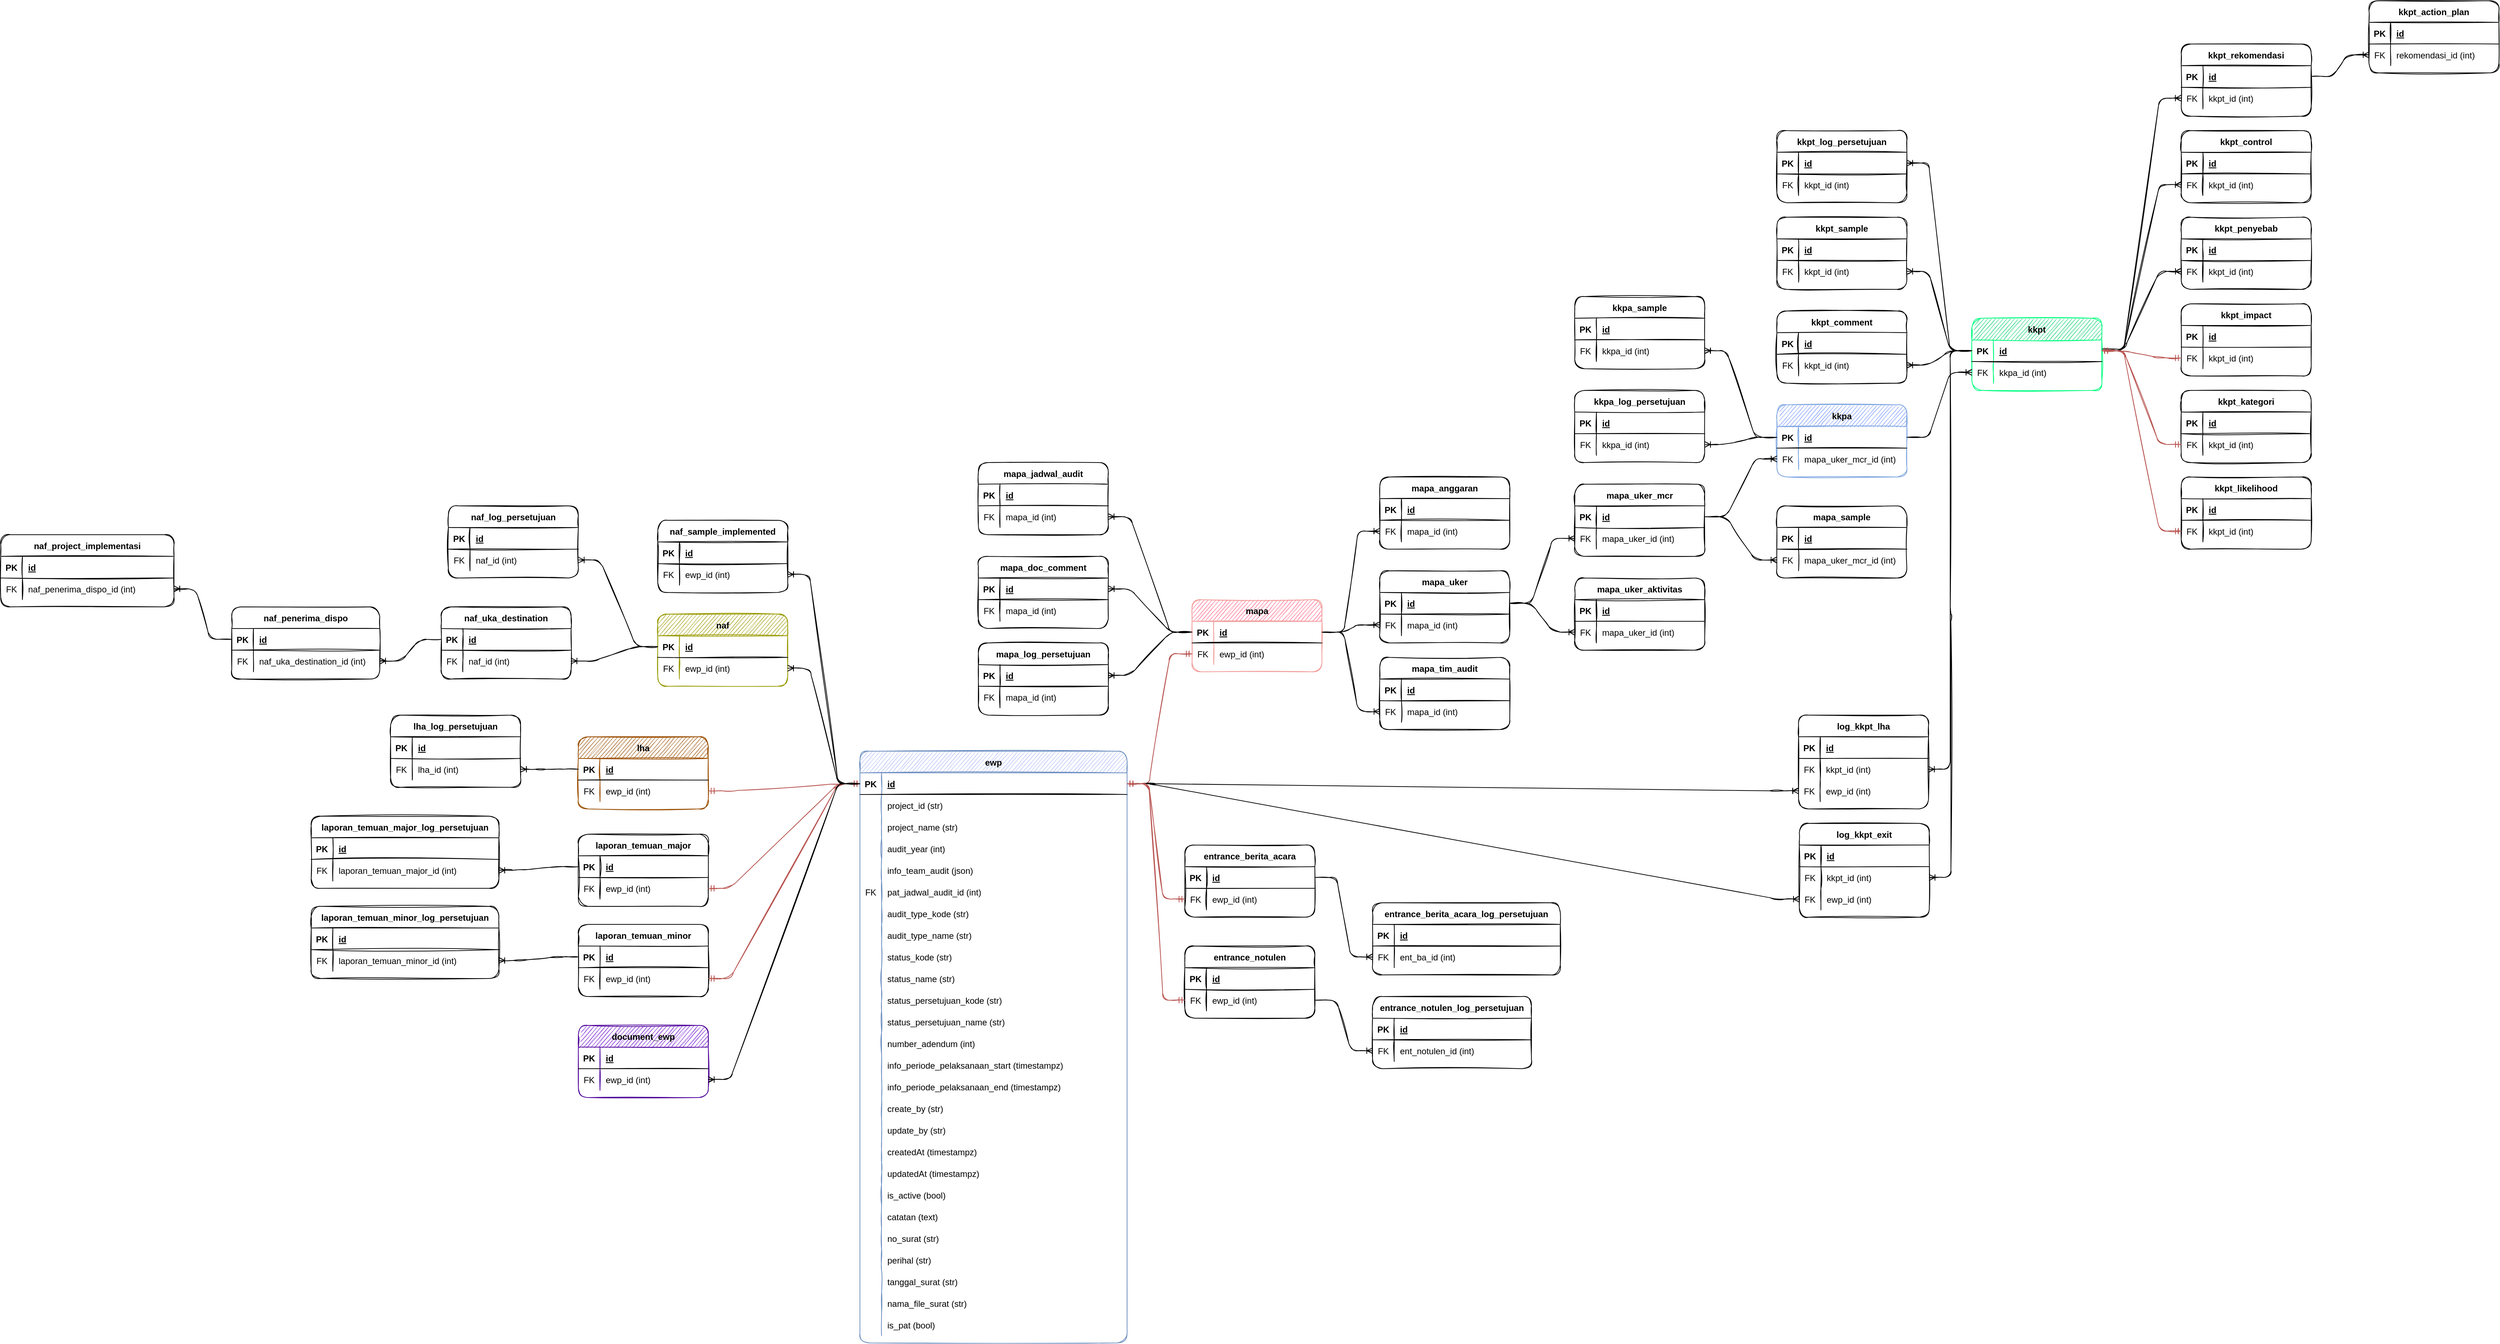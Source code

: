 <mxfile version="20.0.3" type="github">
  <diagram id="UuWCE6if75PNHEvqmgDA" name="Page-1">
    <mxGraphModel dx="2738" dy="2837" grid="1" gridSize="10" guides="1" tooltips="1" connect="1" arrows="1" fold="1" page="1" pageScale="1" pageWidth="850" pageHeight="1100" math="0" shadow="0">
      <root>
        <mxCell id="0" />
        <mxCell id="1" parent="0" />
        <mxCell id="mm_yNmzGYq7xkk7kPKGI-1" value="ewp" style="shape=table;startSize=30;container=1;collapsible=1;childLayout=tableLayout;fixedRows=1;rowLines=0;fontStyle=1;align=center;resizeLast=1;rounded=1;sketch=1;fillColor=#ABB9FC;strokeColor=#6c8ebf;" parent="1" vertex="1">
          <mxGeometry x="-430" y="-350" width="370" height="820" as="geometry" />
        </mxCell>
        <mxCell id="mm_yNmzGYq7xkk7kPKGI-2" value="" style="shape=tableRow;horizontal=0;startSize=0;swimlaneHead=0;swimlaneBody=0;fillColor=none;collapsible=0;dropTarget=0;points=[[0,0.5],[1,0.5]];portConstraint=eastwest;top=0;left=0;right=0;bottom=1;rounded=1;sketch=1;" parent="mm_yNmzGYq7xkk7kPKGI-1" vertex="1">
          <mxGeometry y="30" width="370" height="30" as="geometry" />
        </mxCell>
        <mxCell id="mm_yNmzGYq7xkk7kPKGI-3" value="PK" style="shape=partialRectangle;connectable=0;fillColor=none;top=0;left=0;bottom=0;right=0;fontStyle=1;overflow=hidden;rounded=1;sketch=1;" parent="mm_yNmzGYq7xkk7kPKGI-2" vertex="1">
          <mxGeometry width="30" height="30" as="geometry">
            <mxRectangle width="30" height="30" as="alternateBounds" />
          </mxGeometry>
        </mxCell>
        <mxCell id="mm_yNmzGYq7xkk7kPKGI-4" value="id" style="shape=partialRectangle;connectable=0;fillColor=none;top=0;left=0;bottom=0;right=0;align=left;spacingLeft=6;fontStyle=5;overflow=hidden;rounded=1;sketch=1;" parent="mm_yNmzGYq7xkk7kPKGI-2" vertex="1">
          <mxGeometry x="30" width="340" height="30" as="geometry">
            <mxRectangle width="340" height="30" as="alternateBounds" />
          </mxGeometry>
        </mxCell>
        <mxCell id="mm_yNmzGYq7xkk7kPKGI-5" value="" style="shape=tableRow;horizontal=0;startSize=0;swimlaneHead=0;swimlaneBody=0;fillColor=none;collapsible=0;dropTarget=0;points=[[0,0.5],[1,0.5]];portConstraint=eastwest;top=0;left=0;right=0;bottom=0;rounded=1;sketch=1;" parent="mm_yNmzGYq7xkk7kPKGI-1" vertex="1">
          <mxGeometry y="60" width="370" height="30" as="geometry" />
        </mxCell>
        <mxCell id="mm_yNmzGYq7xkk7kPKGI-6" value="" style="shape=partialRectangle;connectable=0;fillColor=none;top=0;left=0;bottom=0;right=0;editable=1;overflow=hidden;rounded=1;sketch=1;" parent="mm_yNmzGYq7xkk7kPKGI-5" vertex="1">
          <mxGeometry width="30" height="30" as="geometry">
            <mxRectangle width="30" height="30" as="alternateBounds" />
          </mxGeometry>
        </mxCell>
        <mxCell id="mm_yNmzGYq7xkk7kPKGI-7" value="project_id (str)" style="shape=partialRectangle;connectable=0;fillColor=none;top=0;left=0;bottom=0;right=0;align=left;spacingLeft=6;overflow=hidden;rounded=1;sketch=1;" parent="mm_yNmzGYq7xkk7kPKGI-5" vertex="1">
          <mxGeometry x="30" width="340" height="30" as="geometry">
            <mxRectangle width="340" height="30" as="alternateBounds" />
          </mxGeometry>
        </mxCell>
        <mxCell id="mm_yNmzGYq7xkk7kPKGI-8" value="" style="shape=tableRow;horizontal=0;startSize=0;swimlaneHead=0;swimlaneBody=0;fillColor=none;collapsible=0;dropTarget=0;points=[[0,0.5],[1,0.5]];portConstraint=eastwest;top=0;left=0;right=0;bottom=0;rounded=1;sketch=1;" parent="mm_yNmzGYq7xkk7kPKGI-1" vertex="1">
          <mxGeometry y="90" width="370" height="30" as="geometry" />
        </mxCell>
        <mxCell id="mm_yNmzGYq7xkk7kPKGI-9" value="" style="shape=partialRectangle;connectable=0;fillColor=none;top=0;left=0;bottom=0;right=0;editable=1;overflow=hidden;rounded=1;sketch=1;" parent="mm_yNmzGYq7xkk7kPKGI-8" vertex="1">
          <mxGeometry width="30" height="30" as="geometry">
            <mxRectangle width="30" height="30" as="alternateBounds" />
          </mxGeometry>
        </mxCell>
        <mxCell id="mm_yNmzGYq7xkk7kPKGI-10" value="project_name (str)" style="shape=partialRectangle;connectable=0;fillColor=none;top=0;left=0;bottom=0;right=0;align=left;spacingLeft=6;overflow=hidden;rounded=1;sketch=1;" parent="mm_yNmzGYq7xkk7kPKGI-8" vertex="1">
          <mxGeometry x="30" width="340" height="30" as="geometry">
            <mxRectangle width="340" height="30" as="alternateBounds" />
          </mxGeometry>
        </mxCell>
        <mxCell id="mm_yNmzGYq7xkk7kPKGI-11" value="" style="shape=tableRow;horizontal=0;startSize=0;swimlaneHead=0;swimlaneBody=0;fillColor=none;collapsible=0;dropTarget=0;points=[[0,0.5],[1,0.5]];portConstraint=eastwest;top=0;left=0;right=0;bottom=0;rounded=1;sketch=1;" parent="mm_yNmzGYq7xkk7kPKGI-1" vertex="1">
          <mxGeometry y="120" width="370" height="30" as="geometry" />
        </mxCell>
        <mxCell id="mm_yNmzGYq7xkk7kPKGI-12" value="" style="shape=partialRectangle;connectable=0;fillColor=none;top=0;left=0;bottom=0;right=0;editable=1;overflow=hidden;rounded=1;sketch=1;" parent="mm_yNmzGYq7xkk7kPKGI-11" vertex="1">
          <mxGeometry width="30" height="30" as="geometry">
            <mxRectangle width="30" height="30" as="alternateBounds" />
          </mxGeometry>
        </mxCell>
        <mxCell id="mm_yNmzGYq7xkk7kPKGI-13" value="audit_year (int)" style="shape=partialRectangle;connectable=0;fillColor=none;top=0;left=0;bottom=0;right=0;align=left;spacingLeft=6;overflow=hidden;rounded=1;sketch=1;" parent="mm_yNmzGYq7xkk7kPKGI-11" vertex="1">
          <mxGeometry x="30" width="340" height="30" as="geometry">
            <mxRectangle width="340" height="30" as="alternateBounds" />
          </mxGeometry>
        </mxCell>
        <mxCell id="mm_yNmzGYq7xkk7kPKGI-157" value="" style="shape=tableRow;horizontal=0;startSize=0;swimlaneHead=0;swimlaneBody=0;fillColor=none;collapsible=0;dropTarget=0;points=[[0,0.5],[1,0.5]];portConstraint=eastwest;top=0;left=0;right=0;bottom=0;rounded=1;sketch=1;" parent="mm_yNmzGYq7xkk7kPKGI-1" vertex="1">
          <mxGeometry y="150" width="370" height="30" as="geometry" />
        </mxCell>
        <mxCell id="mm_yNmzGYq7xkk7kPKGI-158" value="" style="shape=partialRectangle;connectable=0;fillColor=none;top=0;left=0;bottom=0;right=0;editable=1;overflow=hidden;rounded=1;sketch=1;" parent="mm_yNmzGYq7xkk7kPKGI-157" vertex="1">
          <mxGeometry width="30" height="30" as="geometry">
            <mxRectangle width="30" height="30" as="alternateBounds" />
          </mxGeometry>
        </mxCell>
        <mxCell id="mm_yNmzGYq7xkk7kPKGI-159" value="info_team_audit (json)" style="shape=partialRectangle;connectable=0;fillColor=none;top=0;left=0;bottom=0;right=0;align=left;spacingLeft=6;overflow=hidden;rounded=1;sketch=1;" parent="mm_yNmzGYq7xkk7kPKGI-157" vertex="1">
          <mxGeometry x="30" width="340" height="30" as="geometry">
            <mxRectangle width="340" height="30" as="alternateBounds" />
          </mxGeometry>
        </mxCell>
        <mxCell id="mm_yNmzGYq7xkk7kPKGI-160" value="" style="shape=tableRow;horizontal=0;startSize=0;swimlaneHead=0;swimlaneBody=0;fillColor=none;collapsible=0;dropTarget=0;points=[[0,0.5],[1,0.5]];portConstraint=eastwest;top=0;left=0;right=0;bottom=0;rounded=1;sketch=1;" parent="mm_yNmzGYq7xkk7kPKGI-1" vertex="1">
          <mxGeometry y="180" width="370" height="30" as="geometry" />
        </mxCell>
        <mxCell id="mm_yNmzGYq7xkk7kPKGI-161" value="FK" style="shape=partialRectangle;connectable=0;fillColor=none;top=0;left=0;bottom=0;right=0;editable=1;overflow=hidden;rounded=1;sketch=1;" parent="mm_yNmzGYq7xkk7kPKGI-160" vertex="1">
          <mxGeometry width="30" height="30" as="geometry">
            <mxRectangle width="30" height="30" as="alternateBounds" />
          </mxGeometry>
        </mxCell>
        <mxCell id="mm_yNmzGYq7xkk7kPKGI-162" value="pat_jadwal_audit_id (int)" style="shape=partialRectangle;connectable=0;fillColor=none;top=0;left=0;bottom=0;right=0;align=left;spacingLeft=6;overflow=hidden;rounded=1;sketch=1;" parent="mm_yNmzGYq7xkk7kPKGI-160" vertex="1">
          <mxGeometry x="30" width="340" height="30" as="geometry">
            <mxRectangle width="340" height="30" as="alternateBounds" />
          </mxGeometry>
        </mxCell>
        <mxCell id="mm_yNmzGYq7xkk7kPKGI-163" value="" style="shape=tableRow;horizontal=0;startSize=0;swimlaneHead=0;swimlaneBody=0;fillColor=none;collapsible=0;dropTarget=0;points=[[0,0.5],[1,0.5]];portConstraint=eastwest;top=0;left=0;right=0;bottom=0;rounded=1;sketch=1;" parent="mm_yNmzGYq7xkk7kPKGI-1" vertex="1">
          <mxGeometry y="210" width="370" height="30" as="geometry" />
        </mxCell>
        <mxCell id="mm_yNmzGYq7xkk7kPKGI-164" value="" style="shape=partialRectangle;connectable=0;fillColor=none;top=0;left=0;bottom=0;right=0;editable=1;overflow=hidden;rounded=1;sketch=1;" parent="mm_yNmzGYq7xkk7kPKGI-163" vertex="1">
          <mxGeometry width="30" height="30" as="geometry">
            <mxRectangle width="30" height="30" as="alternateBounds" />
          </mxGeometry>
        </mxCell>
        <mxCell id="mm_yNmzGYq7xkk7kPKGI-165" value="audit_type_kode (str)" style="shape=partialRectangle;connectable=0;fillColor=none;top=0;left=0;bottom=0;right=0;align=left;spacingLeft=6;overflow=hidden;rounded=1;sketch=1;" parent="mm_yNmzGYq7xkk7kPKGI-163" vertex="1">
          <mxGeometry x="30" width="340" height="30" as="geometry">
            <mxRectangle width="340" height="30" as="alternateBounds" />
          </mxGeometry>
        </mxCell>
        <mxCell id="mm_yNmzGYq7xkk7kPKGI-166" value="" style="shape=tableRow;horizontal=0;startSize=0;swimlaneHead=0;swimlaneBody=0;fillColor=none;collapsible=0;dropTarget=0;points=[[0,0.5],[1,0.5]];portConstraint=eastwest;top=0;left=0;right=0;bottom=0;rounded=1;sketch=1;" parent="mm_yNmzGYq7xkk7kPKGI-1" vertex="1">
          <mxGeometry y="240" width="370" height="30" as="geometry" />
        </mxCell>
        <mxCell id="mm_yNmzGYq7xkk7kPKGI-167" value="" style="shape=partialRectangle;connectable=0;fillColor=none;top=0;left=0;bottom=0;right=0;editable=1;overflow=hidden;rounded=1;sketch=1;" parent="mm_yNmzGYq7xkk7kPKGI-166" vertex="1">
          <mxGeometry width="30" height="30" as="geometry">
            <mxRectangle width="30" height="30" as="alternateBounds" />
          </mxGeometry>
        </mxCell>
        <mxCell id="mm_yNmzGYq7xkk7kPKGI-168" value="audit_type_name (str)" style="shape=partialRectangle;connectable=0;fillColor=none;top=0;left=0;bottom=0;right=0;align=left;spacingLeft=6;overflow=hidden;rounded=1;sketch=1;" parent="mm_yNmzGYq7xkk7kPKGI-166" vertex="1">
          <mxGeometry x="30" width="340" height="30" as="geometry">
            <mxRectangle width="340" height="30" as="alternateBounds" />
          </mxGeometry>
        </mxCell>
        <mxCell id="mm_yNmzGYq7xkk7kPKGI-169" value="" style="shape=tableRow;horizontal=0;startSize=0;swimlaneHead=0;swimlaneBody=0;fillColor=none;collapsible=0;dropTarget=0;points=[[0,0.5],[1,0.5]];portConstraint=eastwest;top=0;left=0;right=0;bottom=0;rounded=1;sketch=1;" parent="mm_yNmzGYq7xkk7kPKGI-1" vertex="1">
          <mxGeometry y="270" width="370" height="30" as="geometry" />
        </mxCell>
        <mxCell id="mm_yNmzGYq7xkk7kPKGI-170" value="" style="shape=partialRectangle;connectable=0;fillColor=none;top=0;left=0;bottom=0;right=0;editable=1;overflow=hidden;rounded=1;sketch=1;" parent="mm_yNmzGYq7xkk7kPKGI-169" vertex="1">
          <mxGeometry width="30" height="30" as="geometry">
            <mxRectangle width="30" height="30" as="alternateBounds" />
          </mxGeometry>
        </mxCell>
        <mxCell id="mm_yNmzGYq7xkk7kPKGI-171" value="status_kode (str)" style="shape=partialRectangle;connectable=0;fillColor=none;top=0;left=0;bottom=0;right=0;align=left;spacingLeft=6;overflow=hidden;rounded=1;sketch=1;" parent="mm_yNmzGYq7xkk7kPKGI-169" vertex="1">
          <mxGeometry x="30" width="340" height="30" as="geometry">
            <mxRectangle width="340" height="30" as="alternateBounds" />
          </mxGeometry>
        </mxCell>
        <mxCell id="mm_yNmzGYq7xkk7kPKGI-172" value="" style="shape=tableRow;horizontal=0;startSize=0;swimlaneHead=0;swimlaneBody=0;fillColor=none;collapsible=0;dropTarget=0;points=[[0,0.5],[1,0.5]];portConstraint=eastwest;top=0;left=0;right=0;bottom=0;rounded=1;sketch=1;" parent="mm_yNmzGYq7xkk7kPKGI-1" vertex="1">
          <mxGeometry y="300" width="370" height="30" as="geometry" />
        </mxCell>
        <mxCell id="mm_yNmzGYq7xkk7kPKGI-173" value="" style="shape=partialRectangle;connectable=0;fillColor=none;top=0;left=0;bottom=0;right=0;editable=1;overflow=hidden;rounded=1;sketch=1;" parent="mm_yNmzGYq7xkk7kPKGI-172" vertex="1">
          <mxGeometry width="30" height="30" as="geometry">
            <mxRectangle width="30" height="30" as="alternateBounds" />
          </mxGeometry>
        </mxCell>
        <mxCell id="mm_yNmzGYq7xkk7kPKGI-174" value="status_name (str)" style="shape=partialRectangle;connectable=0;fillColor=none;top=0;left=0;bottom=0;right=0;align=left;spacingLeft=6;overflow=hidden;rounded=1;sketch=1;" parent="mm_yNmzGYq7xkk7kPKGI-172" vertex="1">
          <mxGeometry x="30" width="340" height="30" as="geometry">
            <mxRectangle width="340" height="30" as="alternateBounds" />
          </mxGeometry>
        </mxCell>
        <mxCell id="mm_yNmzGYq7xkk7kPKGI-175" value="" style="shape=tableRow;horizontal=0;startSize=0;swimlaneHead=0;swimlaneBody=0;fillColor=none;collapsible=0;dropTarget=0;points=[[0,0.5],[1,0.5]];portConstraint=eastwest;top=0;left=0;right=0;bottom=0;rounded=1;sketch=1;" parent="mm_yNmzGYq7xkk7kPKGI-1" vertex="1">
          <mxGeometry y="330" width="370" height="30" as="geometry" />
        </mxCell>
        <mxCell id="mm_yNmzGYq7xkk7kPKGI-176" value="" style="shape=partialRectangle;connectable=0;fillColor=none;top=0;left=0;bottom=0;right=0;editable=1;overflow=hidden;rounded=1;sketch=1;" parent="mm_yNmzGYq7xkk7kPKGI-175" vertex="1">
          <mxGeometry width="30" height="30" as="geometry">
            <mxRectangle width="30" height="30" as="alternateBounds" />
          </mxGeometry>
        </mxCell>
        <mxCell id="mm_yNmzGYq7xkk7kPKGI-177" value="status_persetujuan_kode (str)" style="shape=partialRectangle;connectable=0;fillColor=none;top=0;left=0;bottom=0;right=0;align=left;spacingLeft=6;overflow=hidden;rounded=1;sketch=1;" parent="mm_yNmzGYq7xkk7kPKGI-175" vertex="1">
          <mxGeometry x="30" width="340" height="30" as="geometry">
            <mxRectangle width="340" height="30" as="alternateBounds" />
          </mxGeometry>
        </mxCell>
        <mxCell id="mm_yNmzGYq7xkk7kPKGI-178" value="" style="shape=tableRow;horizontal=0;startSize=0;swimlaneHead=0;swimlaneBody=0;fillColor=none;collapsible=0;dropTarget=0;points=[[0,0.5],[1,0.5]];portConstraint=eastwest;top=0;left=0;right=0;bottom=0;rounded=1;sketch=1;" parent="mm_yNmzGYq7xkk7kPKGI-1" vertex="1">
          <mxGeometry y="360" width="370" height="30" as="geometry" />
        </mxCell>
        <mxCell id="mm_yNmzGYq7xkk7kPKGI-179" value="" style="shape=partialRectangle;connectable=0;fillColor=none;top=0;left=0;bottom=0;right=0;editable=1;overflow=hidden;rounded=1;sketch=1;" parent="mm_yNmzGYq7xkk7kPKGI-178" vertex="1">
          <mxGeometry width="30" height="30" as="geometry">
            <mxRectangle width="30" height="30" as="alternateBounds" />
          </mxGeometry>
        </mxCell>
        <mxCell id="mm_yNmzGYq7xkk7kPKGI-180" value="status_persetujuan_name (str)" style="shape=partialRectangle;connectable=0;fillColor=none;top=0;left=0;bottom=0;right=0;align=left;spacingLeft=6;overflow=hidden;rounded=1;sketch=1;" parent="mm_yNmzGYq7xkk7kPKGI-178" vertex="1">
          <mxGeometry x="30" width="340" height="30" as="geometry">
            <mxRectangle width="340" height="30" as="alternateBounds" />
          </mxGeometry>
        </mxCell>
        <mxCell id="mm_yNmzGYq7xkk7kPKGI-181" value="" style="shape=tableRow;horizontal=0;startSize=0;swimlaneHead=0;swimlaneBody=0;fillColor=none;collapsible=0;dropTarget=0;points=[[0,0.5],[1,0.5]];portConstraint=eastwest;top=0;left=0;right=0;bottom=0;rounded=1;sketch=1;" parent="mm_yNmzGYq7xkk7kPKGI-1" vertex="1">
          <mxGeometry y="390" width="370" height="30" as="geometry" />
        </mxCell>
        <mxCell id="mm_yNmzGYq7xkk7kPKGI-182" value="" style="shape=partialRectangle;connectable=0;fillColor=none;top=0;left=0;bottom=0;right=0;editable=1;overflow=hidden;rounded=1;sketch=1;" parent="mm_yNmzGYq7xkk7kPKGI-181" vertex="1">
          <mxGeometry width="30" height="30" as="geometry">
            <mxRectangle width="30" height="30" as="alternateBounds" />
          </mxGeometry>
        </mxCell>
        <mxCell id="mm_yNmzGYq7xkk7kPKGI-183" value="number_adendum (int)" style="shape=partialRectangle;connectable=0;fillColor=none;top=0;left=0;bottom=0;right=0;align=left;spacingLeft=6;overflow=hidden;rounded=1;sketch=1;" parent="mm_yNmzGYq7xkk7kPKGI-181" vertex="1">
          <mxGeometry x="30" width="340" height="30" as="geometry">
            <mxRectangle width="340" height="30" as="alternateBounds" />
          </mxGeometry>
        </mxCell>
        <mxCell id="mm_yNmzGYq7xkk7kPKGI-184" value="" style="shape=tableRow;horizontal=0;startSize=0;swimlaneHead=0;swimlaneBody=0;fillColor=none;collapsible=0;dropTarget=0;points=[[0,0.5],[1,0.5]];portConstraint=eastwest;top=0;left=0;right=0;bottom=0;rounded=1;sketch=1;" parent="mm_yNmzGYq7xkk7kPKGI-1" vertex="1">
          <mxGeometry y="420" width="370" height="30" as="geometry" />
        </mxCell>
        <mxCell id="mm_yNmzGYq7xkk7kPKGI-185" value="" style="shape=partialRectangle;connectable=0;fillColor=none;top=0;left=0;bottom=0;right=0;editable=1;overflow=hidden;rounded=1;sketch=1;" parent="mm_yNmzGYq7xkk7kPKGI-184" vertex="1">
          <mxGeometry width="30" height="30" as="geometry">
            <mxRectangle width="30" height="30" as="alternateBounds" />
          </mxGeometry>
        </mxCell>
        <mxCell id="mm_yNmzGYq7xkk7kPKGI-186" value="info_periode_pelaksanaan_start (timestampz)" style="shape=partialRectangle;connectable=0;fillColor=none;top=0;left=0;bottom=0;right=0;align=left;spacingLeft=6;overflow=hidden;rounded=1;sketch=1;" parent="mm_yNmzGYq7xkk7kPKGI-184" vertex="1">
          <mxGeometry x="30" width="340" height="30" as="geometry">
            <mxRectangle width="340" height="30" as="alternateBounds" />
          </mxGeometry>
        </mxCell>
        <mxCell id="mm_yNmzGYq7xkk7kPKGI-190" value="" style="shape=tableRow;horizontal=0;startSize=0;swimlaneHead=0;swimlaneBody=0;fillColor=none;collapsible=0;dropTarget=0;points=[[0,0.5],[1,0.5]];portConstraint=eastwest;top=0;left=0;right=0;bottom=0;rounded=1;sketch=1;" parent="mm_yNmzGYq7xkk7kPKGI-1" vertex="1">
          <mxGeometry y="450" width="370" height="30" as="geometry" />
        </mxCell>
        <mxCell id="mm_yNmzGYq7xkk7kPKGI-191" value="" style="shape=partialRectangle;connectable=0;fillColor=none;top=0;left=0;bottom=0;right=0;editable=1;overflow=hidden;rounded=1;sketch=1;" parent="mm_yNmzGYq7xkk7kPKGI-190" vertex="1">
          <mxGeometry width="30" height="30" as="geometry">
            <mxRectangle width="30" height="30" as="alternateBounds" />
          </mxGeometry>
        </mxCell>
        <mxCell id="mm_yNmzGYq7xkk7kPKGI-192" value="info_periode_pelaksanaan_end (timestampz)" style="shape=partialRectangle;connectable=0;fillColor=none;top=0;left=0;bottom=0;right=0;align=left;spacingLeft=6;overflow=hidden;rounded=1;sketch=1;" parent="mm_yNmzGYq7xkk7kPKGI-190" vertex="1">
          <mxGeometry x="30" width="340" height="30" as="geometry">
            <mxRectangle width="340" height="30" as="alternateBounds" />
          </mxGeometry>
        </mxCell>
        <mxCell id="mm_yNmzGYq7xkk7kPKGI-193" value="" style="shape=tableRow;horizontal=0;startSize=0;swimlaneHead=0;swimlaneBody=0;fillColor=none;collapsible=0;dropTarget=0;points=[[0,0.5],[1,0.5]];portConstraint=eastwest;top=0;left=0;right=0;bottom=0;rounded=1;sketch=1;" parent="mm_yNmzGYq7xkk7kPKGI-1" vertex="1">
          <mxGeometry y="480" width="370" height="30" as="geometry" />
        </mxCell>
        <mxCell id="mm_yNmzGYq7xkk7kPKGI-194" value="" style="shape=partialRectangle;connectable=0;fillColor=none;top=0;left=0;bottom=0;right=0;editable=1;overflow=hidden;rounded=1;sketch=1;" parent="mm_yNmzGYq7xkk7kPKGI-193" vertex="1">
          <mxGeometry width="30" height="30" as="geometry">
            <mxRectangle width="30" height="30" as="alternateBounds" />
          </mxGeometry>
        </mxCell>
        <mxCell id="mm_yNmzGYq7xkk7kPKGI-195" value="create_by (str)" style="shape=partialRectangle;connectable=0;fillColor=none;top=0;left=0;bottom=0;right=0;align=left;spacingLeft=6;overflow=hidden;rounded=1;sketch=1;" parent="mm_yNmzGYq7xkk7kPKGI-193" vertex="1">
          <mxGeometry x="30" width="340" height="30" as="geometry">
            <mxRectangle width="340" height="30" as="alternateBounds" />
          </mxGeometry>
        </mxCell>
        <mxCell id="mm_yNmzGYq7xkk7kPKGI-196" value="" style="shape=tableRow;horizontal=0;startSize=0;swimlaneHead=0;swimlaneBody=0;fillColor=none;collapsible=0;dropTarget=0;points=[[0,0.5],[1,0.5]];portConstraint=eastwest;top=0;left=0;right=0;bottom=0;rounded=1;sketch=1;" parent="mm_yNmzGYq7xkk7kPKGI-1" vertex="1">
          <mxGeometry y="510" width="370" height="30" as="geometry" />
        </mxCell>
        <mxCell id="mm_yNmzGYq7xkk7kPKGI-197" value="" style="shape=partialRectangle;connectable=0;fillColor=none;top=0;left=0;bottom=0;right=0;editable=1;overflow=hidden;rounded=1;sketch=1;" parent="mm_yNmzGYq7xkk7kPKGI-196" vertex="1">
          <mxGeometry width="30" height="30" as="geometry">
            <mxRectangle width="30" height="30" as="alternateBounds" />
          </mxGeometry>
        </mxCell>
        <mxCell id="mm_yNmzGYq7xkk7kPKGI-198" value="update_by (str)" style="shape=partialRectangle;connectable=0;fillColor=none;top=0;left=0;bottom=0;right=0;align=left;spacingLeft=6;overflow=hidden;rounded=1;sketch=1;" parent="mm_yNmzGYq7xkk7kPKGI-196" vertex="1">
          <mxGeometry x="30" width="340" height="30" as="geometry">
            <mxRectangle width="340" height="30" as="alternateBounds" />
          </mxGeometry>
        </mxCell>
        <mxCell id="mm_yNmzGYq7xkk7kPKGI-199" value="" style="shape=tableRow;horizontal=0;startSize=0;swimlaneHead=0;swimlaneBody=0;fillColor=none;collapsible=0;dropTarget=0;points=[[0,0.5],[1,0.5]];portConstraint=eastwest;top=0;left=0;right=0;bottom=0;rounded=1;sketch=1;" parent="mm_yNmzGYq7xkk7kPKGI-1" vertex="1">
          <mxGeometry y="540" width="370" height="30" as="geometry" />
        </mxCell>
        <mxCell id="mm_yNmzGYq7xkk7kPKGI-200" value="" style="shape=partialRectangle;connectable=0;fillColor=none;top=0;left=0;bottom=0;right=0;editable=1;overflow=hidden;rounded=1;sketch=1;" parent="mm_yNmzGYq7xkk7kPKGI-199" vertex="1">
          <mxGeometry width="30" height="30" as="geometry">
            <mxRectangle width="30" height="30" as="alternateBounds" />
          </mxGeometry>
        </mxCell>
        <mxCell id="mm_yNmzGYq7xkk7kPKGI-201" value="createdAt (timestampz)" style="shape=partialRectangle;connectable=0;fillColor=none;top=0;left=0;bottom=0;right=0;align=left;spacingLeft=6;overflow=hidden;rounded=1;sketch=1;" parent="mm_yNmzGYq7xkk7kPKGI-199" vertex="1">
          <mxGeometry x="30" width="340" height="30" as="geometry">
            <mxRectangle width="340" height="30" as="alternateBounds" />
          </mxGeometry>
        </mxCell>
        <mxCell id="mm_yNmzGYq7xkk7kPKGI-202" value="" style="shape=tableRow;horizontal=0;startSize=0;swimlaneHead=0;swimlaneBody=0;fillColor=none;collapsible=0;dropTarget=0;points=[[0,0.5],[1,0.5]];portConstraint=eastwest;top=0;left=0;right=0;bottom=0;rounded=1;sketch=1;" parent="mm_yNmzGYq7xkk7kPKGI-1" vertex="1">
          <mxGeometry y="570" width="370" height="30" as="geometry" />
        </mxCell>
        <mxCell id="mm_yNmzGYq7xkk7kPKGI-203" value="" style="shape=partialRectangle;connectable=0;fillColor=none;top=0;left=0;bottom=0;right=0;editable=1;overflow=hidden;rounded=1;sketch=1;" parent="mm_yNmzGYq7xkk7kPKGI-202" vertex="1">
          <mxGeometry width="30" height="30" as="geometry">
            <mxRectangle width="30" height="30" as="alternateBounds" />
          </mxGeometry>
        </mxCell>
        <mxCell id="mm_yNmzGYq7xkk7kPKGI-204" value="updatedAt (timestampz)" style="shape=partialRectangle;connectable=0;fillColor=none;top=0;left=0;bottom=0;right=0;align=left;spacingLeft=6;overflow=hidden;rounded=1;sketch=1;" parent="mm_yNmzGYq7xkk7kPKGI-202" vertex="1">
          <mxGeometry x="30" width="340" height="30" as="geometry">
            <mxRectangle width="340" height="30" as="alternateBounds" />
          </mxGeometry>
        </mxCell>
        <mxCell id="mm_yNmzGYq7xkk7kPKGI-205" value="" style="shape=tableRow;horizontal=0;startSize=0;swimlaneHead=0;swimlaneBody=0;fillColor=none;collapsible=0;dropTarget=0;points=[[0,0.5],[1,0.5]];portConstraint=eastwest;top=0;left=0;right=0;bottom=0;rounded=1;sketch=1;" parent="mm_yNmzGYq7xkk7kPKGI-1" vertex="1">
          <mxGeometry y="600" width="370" height="30" as="geometry" />
        </mxCell>
        <mxCell id="mm_yNmzGYq7xkk7kPKGI-206" value="" style="shape=partialRectangle;connectable=0;fillColor=none;top=0;left=0;bottom=0;right=0;editable=1;overflow=hidden;rounded=1;sketch=1;" parent="mm_yNmzGYq7xkk7kPKGI-205" vertex="1">
          <mxGeometry width="30" height="30" as="geometry">
            <mxRectangle width="30" height="30" as="alternateBounds" />
          </mxGeometry>
        </mxCell>
        <mxCell id="mm_yNmzGYq7xkk7kPKGI-207" value="is_active (bool)" style="shape=partialRectangle;connectable=0;fillColor=none;top=0;left=0;bottom=0;right=0;align=left;spacingLeft=6;overflow=hidden;rounded=1;sketch=1;" parent="mm_yNmzGYq7xkk7kPKGI-205" vertex="1">
          <mxGeometry x="30" width="340" height="30" as="geometry">
            <mxRectangle width="340" height="30" as="alternateBounds" />
          </mxGeometry>
        </mxCell>
        <mxCell id="mm_yNmzGYq7xkk7kPKGI-208" value="" style="shape=tableRow;horizontal=0;startSize=0;swimlaneHead=0;swimlaneBody=0;fillColor=none;collapsible=0;dropTarget=0;points=[[0,0.5],[1,0.5]];portConstraint=eastwest;top=0;left=0;right=0;bottom=0;rounded=1;sketch=1;" parent="mm_yNmzGYq7xkk7kPKGI-1" vertex="1">
          <mxGeometry y="630" width="370" height="30" as="geometry" />
        </mxCell>
        <mxCell id="mm_yNmzGYq7xkk7kPKGI-209" value="" style="shape=partialRectangle;connectable=0;fillColor=none;top=0;left=0;bottom=0;right=0;editable=1;overflow=hidden;rounded=1;sketch=1;" parent="mm_yNmzGYq7xkk7kPKGI-208" vertex="1">
          <mxGeometry width="30" height="30" as="geometry">
            <mxRectangle width="30" height="30" as="alternateBounds" />
          </mxGeometry>
        </mxCell>
        <mxCell id="mm_yNmzGYq7xkk7kPKGI-210" value="catatan (text)" style="shape=partialRectangle;connectable=0;fillColor=none;top=0;left=0;bottom=0;right=0;align=left;spacingLeft=6;overflow=hidden;rounded=1;sketch=1;" parent="mm_yNmzGYq7xkk7kPKGI-208" vertex="1">
          <mxGeometry x="30" width="340" height="30" as="geometry">
            <mxRectangle width="340" height="30" as="alternateBounds" />
          </mxGeometry>
        </mxCell>
        <mxCell id="mm_yNmzGYq7xkk7kPKGI-211" value="" style="shape=tableRow;horizontal=0;startSize=0;swimlaneHead=0;swimlaneBody=0;fillColor=none;collapsible=0;dropTarget=0;points=[[0,0.5],[1,0.5]];portConstraint=eastwest;top=0;left=0;right=0;bottom=0;rounded=1;sketch=1;" parent="mm_yNmzGYq7xkk7kPKGI-1" vertex="1">
          <mxGeometry y="660" width="370" height="30" as="geometry" />
        </mxCell>
        <mxCell id="mm_yNmzGYq7xkk7kPKGI-212" value="" style="shape=partialRectangle;connectable=0;fillColor=none;top=0;left=0;bottom=0;right=0;editable=1;overflow=hidden;rounded=1;sketch=1;" parent="mm_yNmzGYq7xkk7kPKGI-211" vertex="1">
          <mxGeometry width="30" height="30" as="geometry">
            <mxRectangle width="30" height="30" as="alternateBounds" />
          </mxGeometry>
        </mxCell>
        <mxCell id="mm_yNmzGYq7xkk7kPKGI-213" value="no_surat (str)" style="shape=partialRectangle;connectable=0;fillColor=none;top=0;left=0;bottom=0;right=0;align=left;spacingLeft=6;overflow=hidden;rounded=1;sketch=1;" parent="mm_yNmzGYq7xkk7kPKGI-211" vertex="1">
          <mxGeometry x="30" width="340" height="30" as="geometry">
            <mxRectangle width="340" height="30" as="alternateBounds" />
          </mxGeometry>
        </mxCell>
        <mxCell id="mm_yNmzGYq7xkk7kPKGI-214" value="" style="shape=tableRow;horizontal=0;startSize=0;swimlaneHead=0;swimlaneBody=0;fillColor=none;collapsible=0;dropTarget=0;points=[[0,0.5],[1,0.5]];portConstraint=eastwest;top=0;left=0;right=0;bottom=0;rounded=1;sketch=1;" parent="mm_yNmzGYq7xkk7kPKGI-1" vertex="1">
          <mxGeometry y="690" width="370" height="30" as="geometry" />
        </mxCell>
        <mxCell id="mm_yNmzGYq7xkk7kPKGI-215" value="" style="shape=partialRectangle;connectable=0;fillColor=none;top=0;left=0;bottom=0;right=0;editable=1;overflow=hidden;rounded=1;sketch=1;" parent="mm_yNmzGYq7xkk7kPKGI-214" vertex="1">
          <mxGeometry width="30" height="30" as="geometry">
            <mxRectangle width="30" height="30" as="alternateBounds" />
          </mxGeometry>
        </mxCell>
        <mxCell id="mm_yNmzGYq7xkk7kPKGI-216" value="perihal (str)" style="shape=partialRectangle;connectable=0;fillColor=none;top=0;left=0;bottom=0;right=0;align=left;spacingLeft=6;overflow=hidden;rounded=1;sketch=1;" parent="mm_yNmzGYq7xkk7kPKGI-214" vertex="1">
          <mxGeometry x="30" width="340" height="30" as="geometry">
            <mxRectangle width="340" height="30" as="alternateBounds" />
          </mxGeometry>
        </mxCell>
        <mxCell id="mm_yNmzGYq7xkk7kPKGI-217" value="" style="shape=tableRow;horizontal=0;startSize=0;swimlaneHead=0;swimlaneBody=0;fillColor=none;collapsible=0;dropTarget=0;points=[[0,0.5],[1,0.5]];portConstraint=eastwest;top=0;left=0;right=0;bottom=0;rounded=1;sketch=1;" parent="mm_yNmzGYq7xkk7kPKGI-1" vertex="1">
          <mxGeometry y="720" width="370" height="30" as="geometry" />
        </mxCell>
        <mxCell id="mm_yNmzGYq7xkk7kPKGI-218" value="" style="shape=partialRectangle;connectable=0;fillColor=none;top=0;left=0;bottom=0;right=0;editable=1;overflow=hidden;rounded=1;sketch=1;" parent="mm_yNmzGYq7xkk7kPKGI-217" vertex="1">
          <mxGeometry width="30" height="30" as="geometry">
            <mxRectangle width="30" height="30" as="alternateBounds" />
          </mxGeometry>
        </mxCell>
        <mxCell id="mm_yNmzGYq7xkk7kPKGI-219" value="tanggal_surat (str)" style="shape=partialRectangle;connectable=0;fillColor=none;top=0;left=0;bottom=0;right=0;align=left;spacingLeft=6;overflow=hidden;rounded=1;sketch=1;" parent="mm_yNmzGYq7xkk7kPKGI-217" vertex="1">
          <mxGeometry x="30" width="340" height="30" as="geometry">
            <mxRectangle width="340" height="30" as="alternateBounds" />
          </mxGeometry>
        </mxCell>
        <mxCell id="mm_yNmzGYq7xkk7kPKGI-220" value="" style="shape=tableRow;horizontal=0;startSize=0;swimlaneHead=0;swimlaneBody=0;fillColor=none;collapsible=0;dropTarget=0;points=[[0,0.5],[1,0.5]];portConstraint=eastwest;top=0;left=0;right=0;bottom=0;rounded=1;sketch=1;" parent="mm_yNmzGYq7xkk7kPKGI-1" vertex="1">
          <mxGeometry y="750" width="370" height="30" as="geometry" />
        </mxCell>
        <mxCell id="mm_yNmzGYq7xkk7kPKGI-221" value="" style="shape=partialRectangle;connectable=0;fillColor=none;top=0;left=0;bottom=0;right=0;editable=1;overflow=hidden;rounded=1;sketch=1;" parent="mm_yNmzGYq7xkk7kPKGI-220" vertex="1">
          <mxGeometry width="30" height="30" as="geometry">
            <mxRectangle width="30" height="30" as="alternateBounds" />
          </mxGeometry>
        </mxCell>
        <mxCell id="mm_yNmzGYq7xkk7kPKGI-222" value="nama_file_surat (str)" style="shape=partialRectangle;connectable=0;fillColor=none;top=0;left=0;bottom=0;right=0;align=left;spacingLeft=6;overflow=hidden;rounded=1;sketch=1;" parent="mm_yNmzGYq7xkk7kPKGI-220" vertex="1">
          <mxGeometry x="30" width="340" height="30" as="geometry">
            <mxRectangle width="340" height="30" as="alternateBounds" />
          </mxGeometry>
        </mxCell>
        <mxCell id="mm_yNmzGYq7xkk7kPKGI-223" value="" style="shape=tableRow;horizontal=0;startSize=0;swimlaneHead=0;swimlaneBody=0;fillColor=none;collapsible=0;dropTarget=0;points=[[0,0.5],[1,0.5]];portConstraint=eastwest;top=0;left=0;right=0;bottom=0;rounded=1;sketch=1;" parent="mm_yNmzGYq7xkk7kPKGI-1" vertex="1">
          <mxGeometry y="780" width="370" height="30" as="geometry" />
        </mxCell>
        <mxCell id="mm_yNmzGYq7xkk7kPKGI-224" value="" style="shape=partialRectangle;connectable=0;fillColor=none;top=0;left=0;bottom=0;right=0;editable=1;overflow=hidden;rounded=1;sketch=1;" parent="mm_yNmzGYq7xkk7kPKGI-223" vertex="1">
          <mxGeometry width="30" height="30" as="geometry">
            <mxRectangle width="30" height="30" as="alternateBounds" />
          </mxGeometry>
        </mxCell>
        <mxCell id="mm_yNmzGYq7xkk7kPKGI-225" value="is_pat (bool)" style="shape=partialRectangle;connectable=0;fillColor=none;top=0;left=0;bottom=0;right=0;align=left;spacingLeft=6;overflow=hidden;rounded=1;sketch=1;" parent="mm_yNmzGYq7xkk7kPKGI-223" vertex="1">
          <mxGeometry x="30" width="340" height="30" as="geometry">
            <mxRectangle width="340" height="30" as="alternateBounds" />
          </mxGeometry>
        </mxCell>
        <mxCell id="mm_yNmzGYq7xkk7kPKGI-14" value="mapa" style="shape=table;startSize=30;container=1;collapsible=1;childLayout=tableLayout;fixedRows=1;rowLines=0;fontStyle=1;align=center;resizeLast=1;rounded=1;sketch=1;fillColor=#FF5980;strokeColor=#F19C99;" parent="1" vertex="1">
          <mxGeometry x="30" y="-560" width="180" height="100" as="geometry" />
        </mxCell>
        <mxCell id="mm_yNmzGYq7xkk7kPKGI-15" value="" style="shape=tableRow;horizontal=0;startSize=0;swimlaneHead=0;swimlaneBody=0;fillColor=none;collapsible=0;dropTarget=0;points=[[0,0.5],[1,0.5]];portConstraint=eastwest;top=0;left=0;right=0;bottom=1;rounded=1;sketch=1;" parent="mm_yNmzGYq7xkk7kPKGI-14" vertex="1">
          <mxGeometry y="30" width="180" height="30" as="geometry" />
        </mxCell>
        <mxCell id="mm_yNmzGYq7xkk7kPKGI-16" value="PK" style="shape=partialRectangle;connectable=0;fillColor=none;top=0;left=0;bottom=0;right=0;fontStyle=1;overflow=hidden;rounded=1;sketch=1;" parent="mm_yNmzGYq7xkk7kPKGI-15" vertex="1">
          <mxGeometry width="30" height="30" as="geometry">
            <mxRectangle width="30" height="30" as="alternateBounds" />
          </mxGeometry>
        </mxCell>
        <mxCell id="mm_yNmzGYq7xkk7kPKGI-17" value="id" style="shape=partialRectangle;connectable=0;fillColor=none;top=0;left=0;bottom=0;right=0;align=left;spacingLeft=6;fontStyle=5;overflow=hidden;rounded=1;sketch=1;" parent="mm_yNmzGYq7xkk7kPKGI-15" vertex="1">
          <mxGeometry x="30" width="150" height="30" as="geometry">
            <mxRectangle width="150" height="30" as="alternateBounds" />
          </mxGeometry>
        </mxCell>
        <mxCell id="mm_yNmzGYq7xkk7kPKGI-18" value="" style="shape=tableRow;horizontal=0;startSize=0;swimlaneHead=0;swimlaneBody=0;fillColor=none;collapsible=0;dropTarget=0;points=[[0,0.5],[1,0.5]];portConstraint=eastwest;top=0;left=0;right=0;bottom=0;rounded=1;sketch=1;" parent="mm_yNmzGYq7xkk7kPKGI-14" vertex="1">
          <mxGeometry y="60" width="180" height="30" as="geometry" />
        </mxCell>
        <mxCell id="mm_yNmzGYq7xkk7kPKGI-19" value="FK" style="shape=partialRectangle;connectable=0;fillColor=none;top=0;left=0;bottom=0;right=0;editable=1;overflow=hidden;rounded=1;sketch=1;" parent="mm_yNmzGYq7xkk7kPKGI-18" vertex="1">
          <mxGeometry width="30" height="30" as="geometry">
            <mxRectangle width="30" height="30" as="alternateBounds" />
          </mxGeometry>
        </mxCell>
        <mxCell id="mm_yNmzGYq7xkk7kPKGI-20" value="ewp_id (int)" style="shape=partialRectangle;connectable=0;fillColor=none;top=0;left=0;bottom=0;right=0;align=left;spacingLeft=6;overflow=hidden;rounded=1;sketch=1;" parent="mm_yNmzGYq7xkk7kPKGI-18" vertex="1">
          <mxGeometry x="30" width="150" height="30" as="geometry">
            <mxRectangle width="150" height="30" as="alternateBounds" />
          </mxGeometry>
        </mxCell>
        <mxCell id="mm_yNmzGYq7xkk7kPKGI-27" value="mapa_uker" style="shape=table;startSize=30;container=1;collapsible=1;childLayout=tableLayout;fixedRows=1;rowLines=0;fontStyle=1;align=center;resizeLast=1;rounded=1;sketch=1;" parent="1" vertex="1">
          <mxGeometry x="290" y="-600" width="180" height="100" as="geometry" />
        </mxCell>
        <mxCell id="mm_yNmzGYq7xkk7kPKGI-28" value="" style="shape=tableRow;horizontal=0;startSize=0;swimlaneHead=0;swimlaneBody=0;fillColor=none;collapsible=0;dropTarget=0;points=[[0,0.5],[1,0.5]];portConstraint=eastwest;top=0;left=0;right=0;bottom=1;rounded=1;sketch=1;" parent="mm_yNmzGYq7xkk7kPKGI-27" vertex="1">
          <mxGeometry y="30" width="180" height="30" as="geometry" />
        </mxCell>
        <mxCell id="mm_yNmzGYq7xkk7kPKGI-29" value="PK" style="shape=partialRectangle;connectable=0;fillColor=none;top=0;left=0;bottom=0;right=0;fontStyle=1;overflow=hidden;rounded=1;sketch=1;" parent="mm_yNmzGYq7xkk7kPKGI-28" vertex="1">
          <mxGeometry width="30" height="30" as="geometry">
            <mxRectangle width="30" height="30" as="alternateBounds" />
          </mxGeometry>
        </mxCell>
        <mxCell id="mm_yNmzGYq7xkk7kPKGI-30" value="id" style="shape=partialRectangle;connectable=0;fillColor=none;top=0;left=0;bottom=0;right=0;align=left;spacingLeft=6;fontStyle=5;overflow=hidden;rounded=1;sketch=1;" parent="mm_yNmzGYq7xkk7kPKGI-28" vertex="1">
          <mxGeometry x="30" width="150" height="30" as="geometry">
            <mxRectangle width="150" height="30" as="alternateBounds" />
          </mxGeometry>
        </mxCell>
        <mxCell id="mm_yNmzGYq7xkk7kPKGI-31" value="" style="shape=tableRow;horizontal=0;startSize=0;swimlaneHead=0;swimlaneBody=0;fillColor=none;collapsible=0;dropTarget=0;points=[[0,0.5],[1,0.5]];portConstraint=eastwest;top=0;left=0;right=0;bottom=0;rounded=1;sketch=1;" parent="mm_yNmzGYq7xkk7kPKGI-27" vertex="1">
          <mxGeometry y="60" width="180" height="30" as="geometry" />
        </mxCell>
        <mxCell id="mm_yNmzGYq7xkk7kPKGI-32" value="FK" style="shape=partialRectangle;connectable=0;fillColor=none;top=0;left=0;bottom=0;right=0;editable=1;overflow=hidden;rounded=1;sketch=1;" parent="mm_yNmzGYq7xkk7kPKGI-31" vertex="1">
          <mxGeometry width="30" height="30" as="geometry">
            <mxRectangle width="30" height="30" as="alternateBounds" />
          </mxGeometry>
        </mxCell>
        <mxCell id="mm_yNmzGYq7xkk7kPKGI-33" value="mapa_id (int)" style="shape=partialRectangle;connectable=0;fillColor=none;top=0;left=0;bottom=0;right=0;align=left;spacingLeft=6;overflow=hidden;rounded=1;sketch=1;" parent="mm_yNmzGYq7xkk7kPKGI-31" vertex="1">
          <mxGeometry x="30" width="150" height="30" as="geometry">
            <mxRectangle width="150" height="30" as="alternateBounds" />
          </mxGeometry>
        </mxCell>
        <mxCell id="mm_yNmzGYq7xkk7kPKGI-40" value="mapa_uker_mcr" style="shape=table;startSize=30;container=1;collapsible=1;childLayout=tableLayout;fixedRows=1;rowLines=0;fontStyle=1;align=center;resizeLast=1;rounded=1;sketch=1;" parent="1" vertex="1">
          <mxGeometry x="560" y="-720" width="180" height="100" as="geometry" />
        </mxCell>
        <mxCell id="mm_yNmzGYq7xkk7kPKGI-41" value="" style="shape=tableRow;horizontal=0;startSize=0;swimlaneHead=0;swimlaneBody=0;fillColor=none;collapsible=0;dropTarget=0;points=[[0,0.5],[1,0.5]];portConstraint=eastwest;top=0;left=0;right=0;bottom=1;rounded=1;sketch=1;" parent="mm_yNmzGYq7xkk7kPKGI-40" vertex="1">
          <mxGeometry y="30" width="180" height="30" as="geometry" />
        </mxCell>
        <mxCell id="mm_yNmzGYq7xkk7kPKGI-42" value="PK" style="shape=partialRectangle;connectable=0;fillColor=none;top=0;left=0;bottom=0;right=0;fontStyle=1;overflow=hidden;rounded=1;sketch=1;" parent="mm_yNmzGYq7xkk7kPKGI-41" vertex="1">
          <mxGeometry width="30" height="30" as="geometry">
            <mxRectangle width="30" height="30" as="alternateBounds" />
          </mxGeometry>
        </mxCell>
        <mxCell id="mm_yNmzGYq7xkk7kPKGI-43" value="id" style="shape=partialRectangle;connectable=0;fillColor=none;top=0;left=0;bottom=0;right=0;align=left;spacingLeft=6;fontStyle=5;overflow=hidden;rounded=1;sketch=1;" parent="mm_yNmzGYq7xkk7kPKGI-41" vertex="1">
          <mxGeometry x="30" width="150" height="30" as="geometry">
            <mxRectangle width="150" height="30" as="alternateBounds" />
          </mxGeometry>
        </mxCell>
        <mxCell id="mm_yNmzGYq7xkk7kPKGI-44" value="" style="shape=tableRow;horizontal=0;startSize=0;swimlaneHead=0;swimlaneBody=0;fillColor=none;collapsible=0;dropTarget=0;points=[[0,0.5],[1,0.5]];portConstraint=eastwest;top=0;left=0;right=0;bottom=0;rounded=1;sketch=1;" parent="mm_yNmzGYq7xkk7kPKGI-40" vertex="1">
          <mxGeometry y="60" width="180" height="30" as="geometry" />
        </mxCell>
        <mxCell id="mm_yNmzGYq7xkk7kPKGI-45" value="FK" style="shape=partialRectangle;connectable=0;fillColor=none;top=0;left=0;bottom=0;right=0;editable=1;overflow=hidden;rounded=1;sketch=1;" parent="mm_yNmzGYq7xkk7kPKGI-44" vertex="1">
          <mxGeometry width="30" height="30" as="geometry">
            <mxRectangle width="30" height="30" as="alternateBounds" />
          </mxGeometry>
        </mxCell>
        <mxCell id="mm_yNmzGYq7xkk7kPKGI-46" value="mapa_uker_id (int)" style="shape=partialRectangle;connectable=0;fillColor=none;top=0;left=0;bottom=0;right=0;align=left;spacingLeft=6;overflow=hidden;rounded=1;sketch=1;" parent="mm_yNmzGYq7xkk7kPKGI-44" vertex="1">
          <mxGeometry x="30" width="150" height="30" as="geometry">
            <mxRectangle width="150" height="30" as="alternateBounds" />
          </mxGeometry>
        </mxCell>
        <mxCell id="mm_yNmzGYq7xkk7kPKGI-53" value="kkpa" style="shape=table;startSize=30;container=1;collapsible=1;childLayout=tableLayout;fixedRows=1;rowLines=0;fontStyle=1;align=center;resizeLast=1;rounded=1;sketch=1;fillColor=#7092FF;strokeColor=#7EA6E0;" parent="1" vertex="1">
          <mxGeometry x="840" y="-830" width="180" height="100" as="geometry" />
        </mxCell>
        <mxCell id="mm_yNmzGYq7xkk7kPKGI-54" value="" style="shape=tableRow;horizontal=0;startSize=0;swimlaneHead=0;swimlaneBody=0;fillColor=none;collapsible=0;dropTarget=0;points=[[0,0.5],[1,0.5]];portConstraint=eastwest;top=0;left=0;right=0;bottom=1;rounded=1;sketch=1;" parent="mm_yNmzGYq7xkk7kPKGI-53" vertex="1">
          <mxGeometry y="30" width="180" height="30" as="geometry" />
        </mxCell>
        <mxCell id="mm_yNmzGYq7xkk7kPKGI-55" value="PK" style="shape=partialRectangle;connectable=0;fillColor=none;top=0;left=0;bottom=0;right=0;fontStyle=1;overflow=hidden;rounded=1;sketch=1;" parent="mm_yNmzGYq7xkk7kPKGI-54" vertex="1">
          <mxGeometry width="30" height="30" as="geometry">
            <mxRectangle width="30" height="30" as="alternateBounds" />
          </mxGeometry>
        </mxCell>
        <mxCell id="mm_yNmzGYq7xkk7kPKGI-56" value="id" style="shape=partialRectangle;connectable=0;fillColor=none;top=0;left=0;bottom=0;right=0;align=left;spacingLeft=6;fontStyle=5;overflow=hidden;rounded=1;sketch=1;" parent="mm_yNmzGYq7xkk7kPKGI-54" vertex="1">
          <mxGeometry x="30" width="150" height="30" as="geometry">
            <mxRectangle width="150" height="30" as="alternateBounds" />
          </mxGeometry>
        </mxCell>
        <mxCell id="mm_yNmzGYq7xkk7kPKGI-57" value="" style="shape=tableRow;horizontal=0;startSize=0;swimlaneHead=0;swimlaneBody=0;fillColor=none;collapsible=0;dropTarget=0;points=[[0,0.5],[1,0.5]];portConstraint=eastwest;top=0;left=0;right=0;bottom=0;rounded=1;sketch=1;" parent="mm_yNmzGYq7xkk7kPKGI-53" vertex="1">
          <mxGeometry y="60" width="180" height="30" as="geometry" />
        </mxCell>
        <mxCell id="mm_yNmzGYq7xkk7kPKGI-58" value="FK" style="shape=partialRectangle;connectable=0;fillColor=none;top=0;left=0;bottom=0;right=0;editable=1;overflow=hidden;rounded=1;sketch=1;" parent="mm_yNmzGYq7xkk7kPKGI-57" vertex="1">
          <mxGeometry width="30" height="30" as="geometry">
            <mxRectangle width="30" height="30" as="alternateBounds" />
          </mxGeometry>
        </mxCell>
        <mxCell id="mm_yNmzGYq7xkk7kPKGI-59" value="mapa_uker_mcr_id (int)" style="shape=partialRectangle;connectable=0;fillColor=none;top=0;left=0;bottom=0;right=0;align=left;spacingLeft=6;overflow=hidden;rounded=1;sketch=1;" parent="mm_yNmzGYq7xkk7kPKGI-57" vertex="1">
          <mxGeometry x="30" width="150" height="30" as="geometry">
            <mxRectangle width="150" height="30" as="alternateBounds" />
          </mxGeometry>
        </mxCell>
        <mxCell id="mm_yNmzGYq7xkk7kPKGI-66" value="kkpt" style="shape=table;startSize=30;container=1;collapsible=1;childLayout=tableLayout;fixedRows=1;rowLines=0;fontStyle=1;align=center;resizeLast=1;rounded=1;sketch=1;fillColor=#00CC66;strokeColor=#00FF80;" parent="1" vertex="1">
          <mxGeometry x="1110" y="-950" width="180" height="100" as="geometry" />
        </mxCell>
        <mxCell id="mm_yNmzGYq7xkk7kPKGI-67" value="" style="shape=tableRow;horizontal=0;startSize=0;swimlaneHead=0;swimlaneBody=0;fillColor=none;collapsible=0;dropTarget=0;points=[[0,0.5],[1,0.5]];portConstraint=eastwest;top=0;left=0;right=0;bottom=1;rounded=1;sketch=1;" parent="mm_yNmzGYq7xkk7kPKGI-66" vertex="1">
          <mxGeometry y="30" width="180" height="30" as="geometry" />
        </mxCell>
        <mxCell id="mm_yNmzGYq7xkk7kPKGI-68" value="PK" style="shape=partialRectangle;connectable=0;fillColor=none;top=0;left=0;bottom=0;right=0;fontStyle=1;overflow=hidden;rounded=1;sketch=1;" parent="mm_yNmzGYq7xkk7kPKGI-67" vertex="1">
          <mxGeometry width="30" height="30" as="geometry">
            <mxRectangle width="30" height="30" as="alternateBounds" />
          </mxGeometry>
        </mxCell>
        <mxCell id="mm_yNmzGYq7xkk7kPKGI-69" value="id" style="shape=partialRectangle;connectable=0;fillColor=none;top=0;left=0;bottom=0;right=0;align=left;spacingLeft=6;fontStyle=5;overflow=hidden;rounded=1;sketch=1;" parent="mm_yNmzGYq7xkk7kPKGI-67" vertex="1">
          <mxGeometry x="30" width="150" height="30" as="geometry">
            <mxRectangle width="150" height="30" as="alternateBounds" />
          </mxGeometry>
        </mxCell>
        <mxCell id="mm_yNmzGYq7xkk7kPKGI-70" value="" style="shape=tableRow;horizontal=0;startSize=0;swimlaneHead=0;swimlaneBody=0;fillColor=none;collapsible=0;dropTarget=0;points=[[0,0.5],[1,0.5]];portConstraint=eastwest;top=0;left=0;right=0;bottom=0;rounded=1;sketch=1;" parent="mm_yNmzGYq7xkk7kPKGI-66" vertex="1">
          <mxGeometry y="60" width="180" height="30" as="geometry" />
        </mxCell>
        <mxCell id="mm_yNmzGYq7xkk7kPKGI-71" value="FK" style="shape=partialRectangle;connectable=0;fillColor=none;top=0;left=0;bottom=0;right=0;editable=1;overflow=hidden;rounded=1;sketch=1;" parent="mm_yNmzGYq7xkk7kPKGI-70" vertex="1">
          <mxGeometry width="30" height="30" as="geometry">
            <mxRectangle width="30" height="30" as="alternateBounds" />
          </mxGeometry>
        </mxCell>
        <mxCell id="mm_yNmzGYq7xkk7kPKGI-72" value="kkpa_id (int)" style="shape=partialRectangle;connectable=0;fillColor=none;top=0;left=0;bottom=0;right=0;align=left;spacingLeft=6;overflow=hidden;rounded=1;sketch=1;" parent="mm_yNmzGYq7xkk7kPKGI-70" vertex="1">
          <mxGeometry x="30" width="150" height="30" as="geometry">
            <mxRectangle width="150" height="30" as="alternateBounds" />
          </mxGeometry>
        </mxCell>
        <mxCell id="mm_yNmzGYq7xkk7kPKGI-105" value="entrance_berita_acara" style="shape=table;startSize=30;container=1;collapsible=1;childLayout=tableLayout;fixedRows=1;rowLines=0;fontStyle=1;align=center;resizeLast=1;rounded=1;sketch=1;" parent="1" vertex="1">
          <mxGeometry x="20" y="-220" width="180" height="100" as="geometry" />
        </mxCell>
        <mxCell id="mm_yNmzGYq7xkk7kPKGI-106" value="" style="shape=tableRow;horizontal=0;startSize=0;swimlaneHead=0;swimlaneBody=0;fillColor=none;collapsible=0;dropTarget=0;points=[[0,0.5],[1,0.5]];portConstraint=eastwest;top=0;left=0;right=0;bottom=1;rounded=1;sketch=1;" parent="mm_yNmzGYq7xkk7kPKGI-105" vertex="1">
          <mxGeometry y="30" width="180" height="30" as="geometry" />
        </mxCell>
        <mxCell id="mm_yNmzGYq7xkk7kPKGI-107" value="PK" style="shape=partialRectangle;connectable=0;fillColor=none;top=0;left=0;bottom=0;right=0;fontStyle=1;overflow=hidden;rounded=1;sketch=1;" parent="mm_yNmzGYq7xkk7kPKGI-106" vertex="1">
          <mxGeometry width="30" height="30" as="geometry">
            <mxRectangle width="30" height="30" as="alternateBounds" />
          </mxGeometry>
        </mxCell>
        <mxCell id="mm_yNmzGYq7xkk7kPKGI-108" value="id" style="shape=partialRectangle;connectable=0;fillColor=none;top=0;left=0;bottom=0;right=0;align=left;spacingLeft=6;fontStyle=5;overflow=hidden;rounded=1;sketch=1;" parent="mm_yNmzGYq7xkk7kPKGI-106" vertex="1">
          <mxGeometry x="30" width="150" height="30" as="geometry">
            <mxRectangle width="150" height="30" as="alternateBounds" />
          </mxGeometry>
        </mxCell>
        <mxCell id="mm_yNmzGYq7xkk7kPKGI-112" value="" style="shape=tableRow;horizontal=0;startSize=0;swimlaneHead=0;swimlaneBody=0;fillColor=none;collapsible=0;dropTarget=0;points=[[0,0.5],[1,0.5]];portConstraint=eastwest;top=0;left=0;right=0;bottom=0;rounded=1;sketch=1;" parent="mm_yNmzGYq7xkk7kPKGI-105" vertex="1">
          <mxGeometry y="60" width="180" height="30" as="geometry" />
        </mxCell>
        <mxCell id="mm_yNmzGYq7xkk7kPKGI-113" value="FK" style="shape=partialRectangle;connectable=0;fillColor=none;top=0;left=0;bottom=0;right=0;editable=1;overflow=hidden;rounded=1;sketch=1;" parent="mm_yNmzGYq7xkk7kPKGI-112" vertex="1">
          <mxGeometry width="30" height="30" as="geometry">
            <mxRectangle width="30" height="30" as="alternateBounds" />
          </mxGeometry>
        </mxCell>
        <mxCell id="mm_yNmzGYq7xkk7kPKGI-114" value="ewp_id (int)" style="shape=partialRectangle;connectable=0;fillColor=none;top=0;left=0;bottom=0;right=0;align=left;spacingLeft=6;overflow=hidden;rounded=1;sketch=1;" parent="mm_yNmzGYq7xkk7kPKGI-112" vertex="1">
          <mxGeometry x="30" width="150" height="30" as="geometry">
            <mxRectangle width="150" height="30" as="alternateBounds" />
          </mxGeometry>
        </mxCell>
        <mxCell id="mm_yNmzGYq7xkk7kPKGI-118" value="entrance_notulen" style="shape=table;startSize=30;container=1;collapsible=1;childLayout=tableLayout;fixedRows=1;rowLines=0;fontStyle=1;align=center;resizeLast=1;rounded=1;sketch=1;" parent="1" vertex="1">
          <mxGeometry x="20" y="-80" width="180" height="100" as="geometry" />
        </mxCell>
        <mxCell id="mm_yNmzGYq7xkk7kPKGI-119" value="" style="shape=tableRow;horizontal=0;startSize=0;swimlaneHead=0;swimlaneBody=0;fillColor=none;collapsible=0;dropTarget=0;points=[[0,0.5],[1,0.5]];portConstraint=eastwest;top=0;left=0;right=0;bottom=1;rounded=1;sketch=1;" parent="mm_yNmzGYq7xkk7kPKGI-118" vertex="1">
          <mxGeometry y="30" width="180" height="30" as="geometry" />
        </mxCell>
        <mxCell id="mm_yNmzGYq7xkk7kPKGI-120" value="PK" style="shape=partialRectangle;connectable=0;fillColor=none;top=0;left=0;bottom=0;right=0;fontStyle=1;overflow=hidden;rounded=1;sketch=1;" parent="mm_yNmzGYq7xkk7kPKGI-119" vertex="1">
          <mxGeometry width="30" height="30" as="geometry">
            <mxRectangle width="30" height="30" as="alternateBounds" />
          </mxGeometry>
        </mxCell>
        <mxCell id="mm_yNmzGYq7xkk7kPKGI-121" value="id" style="shape=partialRectangle;connectable=0;fillColor=none;top=0;left=0;bottom=0;right=0;align=left;spacingLeft=6;fontStyle=5;overflow=hidden;rounded=1;sketch=1;" parent="mm_yNmzGYq7xkk7kPKGI-119" vertex="1">
          <mxGeometry x="30" width="150" height="30" as="geometry">
            <mxRectangle width="150" height="30" as="alternateBounds" />
          </mxGeometry>
        </mxCell>
        <mxCell id="mm_yNmzGYq7xkk7kPKGI-122" value="" style="shape=tableRow;horizontal=0;startSize=0;swimlaneHead=0;swimlaneBody=0;fillColor=none;collapsible=0;dropTarget=0;points=[[0,0.5],[1,0.5]];portConstraint=eastwest;top=0;left=0;right=0;bottom=0;rounded=1;sketch=1;" parent="mm_yNmzGYq7xkk7kPKGI-118" vertex="1">
          <mxGeometry y="60" width="180" height="30" as="geometry" />
        </mxCell>
        <mxCell id="mm_yNmzGYq7xkk7kPKGI-123" value="FK" style="shape=partialRectangle;connectable=0;fillColor=none;top=0;left=0;bottom=0;right=0;editable=1;overflow=hidden;rounded=1;sketch=1;" parent="mm_yNmzGYq7xkk7kPKGI-122" vertex="1">
          <mxGeometry width="30" height="30" as="geometry">
            <mxRectangle width="30" height="30" as="alternateBounds" />
          </mxGeometry>
        </mxCell>
        <mxCell id="mm_yNmzGYq7xkk7kPKGI-124" value="ewp_id (int)" style="shape=partialRectangle;connectable=0;fillColor=none;top=0;left=0;bottom=0;right=0;align=left;spacingLeft=6;overflow=hidden;rounded=1;sketch=1;" parent="mm_yNmzGYq7xkk7kPKGI-122" vertex="1">
          <mxGeometry x="30" width="150" height="30" as="geometry">
            <mxRectangle width="150" height="30" as="alternateBounds" />
          </mxGeometry>
        </mxCell>
        <mxCell id="mm_yNmzGYq7xkk7kPKGI-131" value="entrance_notulen_log_persetujuan" style="shape=table;startSize=30;container=1;collapsible=1;childLayout=tableLayout;fixedRows=1;rowLines=0;fontStyle=1;align=center;resizeLast=1;rounded=1;sketch=1;" parent="1" vertex="1">
          <mxGeometry x="280" y="-10" width="220" height="100" as="geometry" />
        </mxCell>
        <mxCell id="mm_yNmzGYq7xkk7kPKGI-132" value="" style="shape=tableRow;horizontal=0;startSize=0;swimlaneHead=0;swimlaneBody=0;fillColor=none;collapsible=0;dropTarget=0;points=[[0,0.5],[1,0.5]];portConstraint=eastwest;top=0;left=0;right=0;bottom=1;rounded=1;sketch=1;" parent="mm_yNmzGYq7xkk7kPKGI-131" vertex="1">
          <mxGeometry y="30" width="220" height="30" as="geometry" />
        </mxCell>
        <mxCell id="mm_yNmzGYq7xkk7kPKGI-133" value="PK" style="shape=partialRectangle;connectable=0;fillColor=none;top=0;left=0;bottom=0;right=0;fontStyle=1;overflow=hidden;rounded=1;sketch=1;" parent="mm_yNmzGYq7xkk7kPKGI-132" vertex="1">
          <mxGeometry width="30" height="30" as="geometry">
            <mxRectangle width="30" height="30" as="alternateBounds" />
          </mxGeometry>
        </mxCell>
        <mxCell id="mm_yNmzGYq7xkk7kPKGI-134" value="id" style="shape=partialRectangle;connectable=0;fillColor=none;top=0;left=0;bottom=0;right=0;align=left;spacingLeft=6;fontStyle=5;overflow=hidden;rounded=1;sketch=1;" parent="mm_yNmzGYq7xkk7kPKGI-132" vertex="1">
          <mxGeometry x="30" width="190" height="30" as="geometry">
            <mxRectangle width="190" height="30" as="alternateBounds" />
          </mxGeometry>
        </mxCell>
        <mxCell id="mm_yNmzGYq7xkk7kPKGI-135" value="" style="shape=tableRow;horizontal=0;startSize=0;swimlaneHead=0;swimlaneBody=0;fillColor=none;collapsible=0;dropTarget=0;points=[[0,0.5],[1,0.5]];portConstraint=eastwest;top=0;left=0;right=0;bottom=0;rounded=1;sketch=1;" parent="mm_yNmzGYq7xkk7kPKGI-131" vertex="1">
          <mxGeometry y="60" width="220" height="30" as="geometry" />
        </mxCell>
        <mxCell id="mm_yNmzGYq7xkk7kPKGI-136" value="FK" style="shape=partialRectangle;connectable=0;fillColor=none;top=0;left=0;bottom=0;right=0;editable=1;overflow=hidden;rounded=1;sketch=1;" parent="mm_yNmzGYq7xkk7kPKGI-135" vertex="1">
          <mxGeometry width="30" height="30" as="geometry">
            <mxRectangle width="30" height="30" as="alternateBounds" />
          </mxGeometry>
        </mxCell>
        <mxCell id="mm_yNmzGYq7xkk7kPKGI-137" value="ent_notulen_id (int)" style="shape=partialRectangle;connectable=0;fillColor=none;top=0;left=0;bottom=0;right=0;align=left;spacingLeft=6;overflow=hidden;rounded=1;sketch=1;" parent="mm_yNmzGYq7xkk7kPKGI-135" vertex="1">
          <mxGeometry x="30" width="190" height="30" as="geometry">
            <mxRectangle width="190" height="30" as="alternateBounds" />
          </mxGeometry>
        </mxCell>
        <mxCell id="mm_yNmzGYq7xkk7kPKGI-144" value="entrance_berita_acara_log_persetujuan" style="shape=table;startSize=30;container=1;collapsible=1;childLayout=tableLayout;fixedRows=1;rowLines=0;fontStyle=1;align=center;resizeLast=1;rounded=1;sketch=1;" parent="1" vertex="1">
          <mxGeometry x="280" y="-140" width="260" height="100" as="geometry" />
        </mxCell>
        <mxCell id="mm_yNmzGYq7xkk7kPKGI-145" value="" style="shape=tableRow;horizontal=0;startSize=0;swimlaneHead=0;swimlaneBody=0;fillColor=none;collapsible=0;dropTarget=0;points=[[0,0.5],[1,0.5]];portConstraint=eastwest;top=0;left=0;right=0;bottom=1;rounded=1;sketch=1;" parent="mm_yNmzGYq7xkk7kPKGI-144" vertex="1">
          <mxGeometry y="30" width="260" height="30" as="geometry" />
        </mxCell>
        <mxCell id="mm_yNmzGYq7xkk7kPKGI-146" value="PK" style="shape=partialRectangle;connectable=0;fillColor=none;top=0;left=0;bottom=0;right=0;fontStyle=1;overflow=hidden;rounded=1;sketch=1;" parent="mm_yNmzGYq7xkk7kPKGI-145" vertex="1">
          <mxGeometry width="30" height="30" as="geometry">
            <mxRectangle width="30" height="30" as="alternateBounds" />
          </mxGeometry>
        </mxCell>
        <mxCell id="mm_yNmzGYq7xkk7kPKGI-147" value="id" style="shape=partialRectangle;connectable=0;fillColor=none;top=0;left=0;bottom=0;right=0;align=left;spacingLeft=6;fontStyle=5;overflow=hidden;rounded=1;sketch=1;" parent="mm_yNmzGYq7xkk7kPKGI-145" vertex="1">
          <mxGeometry x="30" width="230" height="30" as="geometry">
            <mxRectangle width="230" height="30" as="alternateBounds" />
          </mxGeometry>
        </mxCell>
        <mxCell id="mm_yNmzGYq7xkk7kPKGI-148" value="" style="shape=tableRow;horizontal=0;startSize=0;swimlaneHead=0;swimlaneBody=0;fillColor=none;collapsible=0;dropTarget=0;points=[[0,0.5],[1,0.5]];portConstraint=eastwest;top=0;left=0;right=0;bottom=0;rounded=1;sketch=1;" parent="mm_yNmzGYq7xkk7kPKGI-144" vertex="1">
          <mxGeometry y="60" width="260" height="30" as="geometry" />
        </mxCell>
        <mxCell id="mm_yNmzGYq7xkk7kPKGI-149" value="FK" style="shape=partialRectangle;connectable=0;fillColor=none;top=0;left=0;bottom=0;right=0;editable=1;overflow=hidden;rounded=1;sketch=1;" parent="mm_yNmzGYq7xkk7kPKGI-148" vertex="1">
          <mxGeometry width="30" height="30" as="geometry">
            <mxRectangle width="30" height="30" as="alternateBounds" />
          </mxGeometry>
        </mxCell>
        <mxCell id="mm_yNmzGYq7xkk7kPKGI-150" value="ent_ba_id (int)" style="shape=partialRectangle;connectable=0;fillColor=none;top=0;left=0;bottom=0;right=0;align=left;spacingLeft=6;overflow=hidden;rounded=1;sketch=1;" parent="mm_yNmzGYq7xkk7kPKGI-148" vertex="1">
          <mxGeometry x="30" width="230" height="30" as="geometry">
            <mxRectangle width="230" height="30" as="alternateBounds" />
          </mxGeometry>
        </mxCell>
        <mxCell id="mm_yNmzGYq7xkk7kPKGI-226" value="" style="edgeStyle=entityRelationEdgeStyle;fontSize=12;html=1;endArrow=ERmandOne;startArrow=ERmandOne;rounded=1;sketch=1;exitX=1;exitY=0.5;exitDx=0;exitDy=0;entryX=0;entryY=0.5;entryDx=0;entryDy=0;fillColor=#f8cecc;strokeColor=#b85450;" parent="1" source="mm_yNmzGYq7xkk7kPKGI-2" target="mm_yNmzGYq7xkk7kPKGI-18" edge="1">
          <mxGeometry width="100" height="100" relative="1" as="geometry">
            <mxPoint x="360" y="-330" as="sourcePoint" />
            <mxPoint x="460" y="-430" as="targetPoint" />
          </mxGeometry>
        </mxCell>
        <mxCell id="mm_yNmzGYq7xkk7kPKGI-227" value="" style="edgeStyle=entityRelationEdgeStyle;fontSize=12;html=1;endArrow=ERoneToMany;rounded=1;sketch=1;exitX=1;exitY=0.5;exitDx=0;exitDy=0;entryX=0;entryY=0.5;entryDx=0;entryDy=0;" parent="1" source="mm_yNmzGYq7xkk7kPKGI-15" target="mm_yNmzGYq7xkk7kPKGI-31" edge="1">
          <mxGeometry width="100" height="100" relative="1" as="geometry">
            <mxPoint x="400" y="-520" as="sourcePoint" />
            <mxPoint x="500" y="-620" as="targetPoint" />
          </mxGeometry>
        </mxCell>
        <mxCell id="mm_yNmzGYq7xkk7kPKGI-228" value="" style="edgeStyle=entityRelationEdgeStyle;fontSize=12;html=1;endArrow=ERoneToMany;rounded=1;sketch=1;exitX=1;exitY=0.5;exitDx=0;exitDy=0;entryX=0;entryY=0.5;entryDx=0;entryDy=0;" parent="1" source="mm_yNmzGYq7xkk7kPKGI-28" target="mm_yNmzGYq7xkk7kPKGI-44" edge="1">
          <mxGeometry width="100" height="100" relative="1" as="geometry">
            <mxPoint x="440" y="-510" as="sourcePoint" />
            <mxPoint x="540" y="-610" as="targetPoint" />
          </mxGeometry>
        </mxCell>
        <mxCell id="mm_yNmzGYq7xkk7kPKGI-229" value="mapa_tim_audit" style="shape=table;startSize=30;container=1;collapsible=1;childLayout=tableLayout;fixedRows=1;rowLines=0;fontStyle=1;align=center;resizeLast=1;rounded=1;sketch=1;" parent="1" vertex="1">
          <mxGeometry x="290" y="-480" width="180" height="100" as="geometry" />
        </mxCell>
        <mxCell id="mm_yNmzGYq7xkk7kPKGI-230" value="" style="shape=tableRow;horizontal=0;startSize=0;swimlaneHead=0;swimlaneBody=0;fillColor=none;collapsible=0;dropTarget=0;points=[[0,0.5],[1,0.5]];portConstraint=eastwest;top=0;left=0;right=0;bottom=1;rounded=1;sketch=1;" parent="mm_yNmzGYq7xkk7kPKGI-229" vertex="1">
          <mxGeometry y="30" width="180" height="30" as="geometry" />
        </mxCell>
        <mxCell id="mm_yNmzGYq7xkk7kPKGI-231" value="PK" style="shape=partialRectangle;connectable=0;fillColor=none;top=0;left=0;bottom=0;right=0;fontStyle=1;overflow=hidden;rounded=1;sketch=1;" parent="mm_yNmzGYq7xkk7kPKGI-230" vertex="1">
          <mxGeometry width="30" height="30" as="geometry">
            <mxRectangle width="30" height="30" as="alternateBounds" />
          </mxGeometry>
        </mxCell>
        <mxCell id="mm_yNmzGYq7xkk7kPKGI-232" value="id" style="shape=partialRectangle;connectable=0;fillColor=none;top=0;left=0;bottom=0;right=0;align=left;spacingLeft=6;fontStyle=5;overflow=hidden;rounded=1;sketch=1;" parent="mm_yNmzGYq7xkk7kPKGI-230" vertex="1">
          <mxGeometry x="30" width="150" height="30" as="geometry">
            <mxRectangle width="150" height="30" as="alternateBounds" />
          </mxGeometry>
        </mxCell>
        <mxCell id="mm_yNmzGYq7xkk7kPKGI-233" value="" style="shape=tableRow;horizontal=0;startSize=0;swimlaneHead=0;swimlaneBody=0;fillColor=none;collapsible=0;dropTarget=0;points=[[0,0.5],[1,0.5]];portConstraint=eastwest;top=0;left=0;right=0;bottom=0;rounded=1;sketch=1;" parent="mm_yNmzGYq7xkk7kPKGI-229" vertex="1">
          <mxGeometry y="60" width="180" height="30" as="geometry" />
        </mxCell>
        <mxCell id="mm_yNmzGYq7xkk7kPKGI-234" value="FK" style="shape=partialRectangle;connectable=0;fillColor=none;top=0;left=0;bottom=0;right=0;editable=1;overflow=hidden;rounded=1;sketch=1;" parent="mm_yNmzGYq7xkk7kPKGI-233" vertex="1">
          <mxGeometry width="30" height="30" as="geometry">
            <mxRectangle width="30" height="30" as="alternateBounds" />
          </mxGeometry>
        </mxCell>
        <mxCell id="mm_yNmzGYq7xkk7kPKGI-235" value="mapa_id (int)" style="shape=partialRectangle;connectable=0;fillColor=none;top=0;left=0;bottom=0;right=0;align=left;spacingLeft=6;overflow=hidden;rounded=1;sketch=1;" parent="mm_yNmzGYq7xkk7kPKGI-233" vertex="1">
          <mxGeometry x="30" width="150" height="30" as="geometry">
            <mxRectangle width="150" height="30" as="alternateBounds" />
          </mxGeometry>
        </mxCell>
        <mxCell id="mm_yNmzGYq7xkk7kPKGI-242" value="mapa_anggaran" style="shape=table;startSize=30;container=1;collapsible=1;childLayout=tableLayout;fixedRows=1;rowLines=0;fontStyle=1;align=center;resizeLast=1;rounded=1;sketch=1;" parent="1" vertex="1">
          <mxGeometry x="290" y="-730" width="180" height="100" as="geometry" />
        </mxCell>
        <mxCell id="mm_yNmzGYq7xkk7kPKGI-243" value="" style="shape=tableRow;horizontal=0;startSize=0;swimlaneHead=0;swimlaneBody=0;fillColor=none;collapsible=0;dropTarget=0;points=[[0,0.5],[1,0.5]];portConstraint=eastwest;top=0;left=0;right=0;bottom=1;rounded=1;sketch=1;" parent="mm_yNmzGYq7xkk7kPKGI-242" vertex="1">
          <mxGeometry y="30" width="180" height="30" as="geometry" />
        </mxCell>
        <mxCell id="mm_yNmzGYq7xkk7kPKGI-244" value="PK" style="shape=partialRectangle;connectable=0;fillColor=none;top=0;left=0;bottom=0;right=0;fontStyle=1;overflow=hidden;rounded=1;sketch=1;" parent="mm_yNmzGYq7xkk7kPKGI-243" vertex="1">
          <mxGeometry width="30" height="30" as="geometry">
            <mxRectangle width="30" height="30" as="alternateBounds" />
          </mxGeometry>
        </mxCell>
        <mxCell id="mm_yNmzGYq7xkk7kPKGI-245" value="id" style="shape=partialRectangle;connectable=0;fillColor=none;top=0;left=0;bottom=0;right=0;align=left;spacingLeft=6;fontStyle=5;overflow=hidden;rounded=1;sketch=1;" parent="mm_yNmzGYq7xkk7kPKGI-243" vertex="1">
          <mxGeometry x="30" width="150" height="30" as="geometry">
            <mxRectangle width="150" height="30" as="alternateBounds" />
          </mxGeometry>
        </mxCell>
        <mxCell id="mm_yNmzGYq7xkk7kPKGI-246" value="" style="shape=tableRow;horizontal=0;startSize=0;swimlaneHead=0;swimlaneBody=0;fillColor=none;collapsible=0;dropTarget=0;points=[[0,0.5],[1,0.5]];portConstraint=eastwest;top=0;left=0;right=0;bottom=0;rounded=1;sketch=1;" parent="mm_yNmzGYq7xkk7kPKGI-242" vertex="1">
          <mxGeometry y="60" width="180" height="30" as="geometry" />
        </mxCell>
        <mxCell id="mm_yNmzGYq7xkk7kPKGI-247" value="FK" style="shape=partialRectangle;connectable=0;fillColor=none;top=0;left=0;bottom=0;right=0;editable=1;overflow=hidden;rounded=1;sketch=1;" parent="mm_yNmzGYq7xkk7kPKGI-246" vertex="1">
          <mxGeometry width="30" height="30" as="geometry">
            <mxRectangle width="30" height="30" as="alternateBounds" />
          </mxGeometry>
        </mxCell>
        <mxCell id="mm_yNmzGYq7xkk7kPKGI-248" value="mapa_id (int)" style="shape=partialRectangle;connectable=0;fillColor=none;top=0;left=0;bottom=0;right=0;align=left;spacingLeft=6;overflow=hidden;rounded=1;sketch=1;" parent="mm_yNmzGYq7xkk7kPKGI-246" vertex="1">
          <mxGeometry x="30" width="150" height="30" as="geometry">
            <mxRectangle width="150" height="30" as="alternateBounds" />
          </mxGeometry>
        </mxCell>
        <mxCell id="mm_yNmzGYq7xkk7kPKGI-255" value="mapa_jadwal_audit" style="shape=table;startSize=30;container=1;collapsible=1;childLayout=tableLayout;fixedRows=1;rowLines=0;fontStyle=1;align=center;resizeLast=1;rounded=1;sketch=1;" parent="1" vertex="1">
          <mxGeometry x="-266" y="-750" width="180" height="100" as="geometry" />
        </mxCell>
        <mxCell id="mm_yNmzGYq7xkk7kPKGI-256" value="" style="shape=tableRow;horizontal=0;startSize=0;swimlaneHead=0;swimlaneBody=0;fillColor=none;collapsible=0;dropTarget=0;points=[[0,0.5],[1,0.5]];portConstraint=eastwest;top=0;left=0;right=0;bottom=1;rounded=1;sketch=1;" parent="mm_yNmzGYq7xkk7kPKGI-255" vertex="1">
          <mxGeometry y="30" width="180" height="30" as="geometry" />
        </mxCell>
        <mxCell id="mm_yNmzGYq7xkk7kPKGI-257" value="PK" style="shape=partialRectangle;connectable=0;fillColor=none;top=0;left=0;bottom=0;right=0;fontStyle=1;overflow=hidden;rounded=1;sketch=1;" parent="mm_yNmzGYq7xkk7kPKGI-256" vertex="1">
          <mxGeometry width="30" height="30" as="geometry">
            <mxRectangle width="30" height="30" as="alternateBounds" />
          </mxGeometry>
        </mxCell>
        <mxCell id="mm_yNmzGYq7xkk7kPKGI-258" value="id" style="shape=partialRectangle;connectable=0;fillColor=none;top=0;left=0;bottom=0;right=0;align=left;spacingLeft=6;fontStyle=5;overflow=hidden;rounded=1;sketch=1;" parent="mm_yNmzGYq7xkk7kPKGI-256" vertex="1">
          <mxGeometry x="30" width="150" height="30" as="geometry">
            <mxRectangle width="150" height="30" as="alternateBounds" />
          </mxGeometry>
        </mxCell>
        <mxCell id="mm_yNmzGYq7xkk7kPKGI-259" value="" style="shape=tableRow;horizontal=0;startSize=0;swimlaneHead=0;swimlaneBody=0;fillColor=none;collapsible=0;dropTarget=0;points=[[0,0.5],[1,0.5]];portConstraint=eastwest;top=0;left=0;right=0;bottom=0;rounded=1;sketch=1;" parent="mm_yNmzGYq7xkk7kPKGI-255" vertex="1">
          <mxGeometry y="60" width="180" height="30" as="geometry" />
        </mxCell>
        <mxCell id="mm_yNmzGYq7xkk7kPKGI-260" value="FK" style="shape=partialRectangle;connectable=0;fillColor=none;top=0;left=0;bottom=0;right=0;editable=1;overflow=hidden;rounded=1;sketch=1;" parent="mm_yNmzGYq7xkk7kPKGI-259" vertex="1">
          <mxGeometry width="30" height="30" as="geometry">
            <mxRectangle width="30" height="30" as="alternateBounds" />
          </mxGeometry>
        </mxCell>
        <mxCell id="mm_yNmzGYq7xkk7kPKGI-261" value="mapa_id (int)" style="shape=partialRectangle;connectable=0;fillColor=none;top=0;left=0;bottom=0;right=0;align=left;spacingLeft=6;overflow=hidden;rounded=1;sketch=1;" parent="mm_yNmzGYq7xkk7kPKGI-259" vertex="1">
          <mxGeometry x="30" width="150" height="30" as="geometry">
            <mxRectangle width="150" height="30" as="alternateBounds" />
          </mxGeometry>
        </mxCell>
        <mxCell id="mm_yNmzGYq7xkk7kPKGI-268" value="mapa_log_persetujuan" style="shape=table;startSize=30;container=1;collapsible=1;childLayout=tableLayout;fixedRows=1;rowLines=0;fontStyle=1;align=center;resizeLast=1;rounded=1;sketch=1;" parent="1" vertex="1">
          <mxGeometry x="-266" y="-500" width="180" height="100" as="geometry" />
        </mxCell>
        <mxCell id="mm_yNmzGYq7xkk7kPKGI-269" value="" style="shape=tableRow;horizontal=0;startSize=0;swimlaneHead=0;swimlaneBody=0;fillColor=none;collapsible=0;dropTarget=0;points=[[0,0.5],[1,0.5]];portConstraint=eastwest;top=0;left=0;right=0;bottom=1;rounded=1;sketch=1;" parent="mm_yNmzGYq7xkk7kPKGI-268" vertex="1">
          <mxGeometry y="30" width="180" height="30" as="geometry" />
        </mxCell>
        <mxCell id="mm_yNmzGYq7xkk7kPKGI-270" value="PK" style="shape=partialRectangle;connectable=0;fillColor=none;top=0;left=0;bottom=0;right=0;fontStyle=1;overflow=hidden;rounded=1;sketch=1;" parent="mm_yNmzGYq7xkk7kPKGI-269" vertex="1">
          <mxGeometry width="30" height="30" as="geometry">
            <mxRectangle width="30" height="30" as="alternateBounds" />
          </mxGeometry>
        </mxCell>
        <mxCell id="mm_yNmzGYq7xkk7kPKGI-271" value="id" style="shape=partialRectangle;connectable=0;fillColor=none;top=0;left=0;bottom=0;right=0;align=left;spacingLeft=6;fontStyle=5;overflow=hidden;rounded=1;sketch=1;" parent="mm_yNmzGYq7xkk7kPKGI-269" vertex="1">
          <mxGeometry x="30" width="150" height="30" as="geometry">
            <mxRectangle width="150" height="30" as="alternateBounds" />
          </mxGeometry>
        </mxCell>
        <mxCell id="mm_yNmzGYq7xkk7kPKGI-272" value="" style="shape=tableRow;horizontal=0;startSize=0;swimlaneHead=0;swimlaneBody=0;fillColor=none;collapsible=0;dropTarget=0;points=[[0,0.5],[1,0.5]];portConstraint=eastwest;top=0;left=0;right=0;bottom=0;rounded=1;sketch=1;" parent="mm_yNmzGYq7xkk7kPKGI-268" vertex="1">
          <mxGeometry y="60" width="180" height="30" as="geometry" />
        </mxCell>
        <mxCell id="mm_yNmzGYq7xkk7kPKGI-273" value="FK" style="shape=partialRectangle;connectable=0;fillColor=none;top=0;left=0;bottom=0;right=0;editable=1;overflow=hidden;rounded=1;sketch=1;" parent="mm_yNmzGYq7xkk7kPKGI-272" vertex="1">
          <mxGeometry width="30" height="30" as="geometry">
            <mxRectangle width="30" height="30" as="alternateBounds" />
          </mxGeometry>
        </mxCell>
        <mxCell id="mm_yNmzGYq7xkk7kPKGI-274" value="mapa_id (int)" style="shape=partialRectangle;connectable=0;fillColor=none;top=0;left=0;bottom=0;right=0;align=left;spacingLeft=6;overflow=hidden;rounded=1;sketch=1;" parent="mm_yNmzGYq7xkk7kPKGI-272" vertex="1">
          <mxGeometry x="30" width="150" height="30" as="geometry">
            <mxRectangle width="150" height="30" as="alternateBounds" />
          </mxGeometry>
        </mxCell>
        <mxCell id="mm_yNmzGYq7xkk7kPKGI-281" value="mapa_doc_comment" style="shape=table;startSize=30;container=1;collapsible=1;childLayout=tableLayout;fixedRows=1;rowLines=0;fontStyle=1;align=center;resizeLast=1;rounded=1;sketch=1;" parent="1" vertex="1">
          <mxGeometry x="-266" y="-620" width="180" height="100" as="geometry" />
        </mxCell>
        <mxCell id="mm_yNmzGYq7xkk7kPKGI-282" value="" style="shape=tableRow;horizontal=0;startSize=0;swimlaneHead=0;swimlaneBody=0;fillColor=none;collapsible=0;dropTarget=0;points=[[0,0.5],[1,0.5]];portConstraint=eastwest;top=0;left=0;right=0;bottom=1;rounded=1;sketch=1;" parent="mm_yNmzGYq7xkk7kPKGI-281" vertex="1">
          <mxGeometry y="30" width="180" height="30" as="geometry" />
        </mxCell>
        <mxCell id="mm_yNmzGYq7xkk7kPKGI-283" value="PK" style="shape=partialRectangle;connectable=0;fillColor=none;top=0;left=0;bottom=0;right=0;fontStyle=1;overflow=hidden;rounded=1;sketch=1;" parent="mm_yNmzGYq7xkk7kPKGI-282" vertex="1">
          <mxGeometry width="30" height="30" as="geometry">
            <mxRectangle width="30" height="30" as="alternateBounds" />
          </mxGeometry>
        </mxCell>
        <mxCell id="mm_yNmzGYq7xkk7kPKGI-284" value="id" style="shape=partialRectangle;connectable=0;fillColor=none;top=0;left=0;bottom=0;right=0;align=left;spacingLeft=6;fontStyle=5;overflow=hidden;rounded=1;sketch=1;" parent="mm_yNmzGYq7xkk7kPKGI-282" vertex="1">
          <mxGeometry x="30" width="150" height="30" as="geometry">
            <mxRectangle width="150" height="30" as="alternateBounds" />
          </mxGeometry>
        </mxCell>
        <mxCell id="mm_yNmzGYq7xkk7kPKGI-285" value="" style="shape=tableRow;horizontal=0;startSize=0;swimlaneHead=0;swimlaneBody=0;fillColor=none;collapsible=0;dropTarget=0;points=[[0,0.5],[1,0.5]];portConstraint=eastwest;top=0;left=0;right=0;bottom=0;rounded=1;sketch=1;" parent="mm_yNmzGYq7xkk7kPKGI-281" vertex="1">
          <mxGeometry y="60" width="180" height="30" as="geometry" />
        </mxCell>
        <mxCell id="mm_yNmzGYq7xkk7kPKGI-286" value="FK" style="shape=partialRectangle;connectable=0;fillColor=none;top=0;left=0;bottom=0;right=0;editable=1;overflow=hidden;rounded=1;sketch=1;" parent="mm_yNmzGYq7xkk7kPKGI-285" vertex="1">
          <mxGeometry width="30" height="30" as="geometry">
            <mxRectangle width="30" height="30" as="alternateBounds" />
          </mxGeometry>
        </mxCell>
        <mxCell id="mm_yNmzGYq7xkk7kPKGI-287" value="mapa_id (int)" style="shape=partialRectangle;connectable=0;fillColor=none;top=0;left=0;bottom=0;right=0;align=left;spacingLeft=6;overflow=hidden;rounded=1;sketch=1;" parent="mm_yNmzGYq7xkk7kPKGI-285" vertex="1">
          <mxGeometry x="30" width="150" height="30" as="geometry">
            <mxRectangle width="150" height="30" as="alternateBounds" />
          </mxGeometry>
        </mxCell>
        <mxCell id="mm_yNmzGYq7xkk7kPKGI-294" value="" style="edgeStyle=entityRelationEdgeStyle;fontSize=12;html=1;endArrow=ERoneToMany;rounded=1;sketch=1;entryX=0;entryY=0.5;entryDx=0;entryDy=0;exitX=1;exitY=0.5;exitDx=0;exitDy=0;" parent="1" source="mm_yNmzGYq7xkk7kPKGI-15" target="mm_yNmzGYq7xkk7kPKGI-246" edge="1">
          <mxGeometry width="100" height="100" relative="1" as="geometry">
            <mxPoint x="220" y="-710" as="sourcePoint" />
            <mxPoint x="310" y="-565" as="targetPoint" />
          </mxGeometry>
        </mxCell>
        <mxCell id="mm_yNmzGYq7xkk7kPKGI-295" value="" style="edgeStyle=entityRelationEdgeStyle;fontSize=12;html=1;endArrow=ERoneToMany;rounded=1;sketch=1;exitX=1;exitY=0.5;exitDx=0;exitDy=0;entryX=0;entryY=0.5;entryDx=0;entryDy=0;" parent="1" source="mm_yNmzGYq7xkk7kPKGI-15" target="mm_yNmzGYq7xkk7kPKGI-233" edge="1">
          <mxGeometry width="100" height="100" relative="1" as="geometry">
            <mxPoint x="200" y="-655" as="sourcePoint" />
            <mxPoint x="310" y="-565" as="targetPoint" />
          </mxGeometry>
        </mxCell>
        <mxCell id="mm_yNmzGYq7xkk7kPKGI-296" value="" style="edgeStyle=entityRelationEdgeStyle;fontSize=12;html=1;endArrow=ERoneToMany;rounded=1;sketch=1;exitX=0;exitY=0.5;exitDx=0;exitDy=0;entryX=1;entryY=0.5;entryDx=0;entryDy=0;" parent="1" source="mm_yNmzGYq7xkk7kPKGI-15" target="mm_yNmzGYq7xkk7kPKGI-259" edge="1">
          <mxGeometry width="100" height="100" relative="1" as="geometry">
            <mxPoint x="320" y="-500" as="sourcePoint" />
            <mxPoint x="420" y="-600" as="targetPoint" />
          </mxGeometry>
        </mxCell>
        <mxCell id="mm_yNmzGYq7xkk7kPKGI-297" value="" style="edgeStyle=entityRelationEdgeStyle;fontSize=12;html=1;endArrow=ERoneToMany;rounded=1;sketch=1;exitX=0;exitY=0.5;exitDx=0;exitDy=0;entryX=1;entryY=0.5;entryDx=0;entryDy=0;" parent="1" source="mm_yNmzGYq7xkk7kPKGI-15" target="mm_yNmzGYq7xkk7kPKGI-282" edge="1">
          <mxGeometry width="100" height="100" relative="1" as="geometry">
            <mxPoint x="20.72" y="-645.25" as="sourcePoint" />
            <mxPoint x="-47" y="-725" as="targetPoint" />
          </mxGeometry>
        </mxCell>
        <mxCell id="mm_yNmzGYq7xkk7kPKGI-298" value="" style="edgeStyle=entityRelationEdgeStyle;fontSize=12;html=1;endArrow=ERoneToMany;rounded=1;sketch=1;exitX=0;exitY=0.5;exitDx=0;exitDy=0;entryX=1;entryY=0.5;entryDx=0;entryDy=0;" parent="1" source="mm_yNmzGYq7xkk7kPKGI-15" target="mm_yNmzGYq7xkk7kPKGI-269" edge="1">
          <mxGeometry width="100" height="100" relative="1" as="geometry">
            <mxPoint x="20" y="-655" as="sourcePoint" />
            <mxPoint x="-47" y="-565" as="targetPoint" />
          </mxGeometry>
        </mxCell>
        <mxCell id="mm_yNmzGYq7xkk7kPKGI-299" value="mapa_sample" style="shape=table;startSize=30;container=1;collapsible=1;childLayout=tableLayout;fixedRows=1;rowLines=0;fontStyle=1;align=center;resizeLast=1;rounded=1;sketch=1;" parent="1" vertex="1">
          <mxGeometry x="840" y="-690" width="180" height="100" as="geometry" />
        </mxCell>
        <mxCell id="mm_yNmzGYq7xkk7kPKGI-300" value="" style="shape=tableRow;horizontal=0;startSize=0;swimlaneHead=0;swimlaneBody=0;fillColor=none;collapsible=0;dropTarget=0;points=[[0,0.5],[1,0.5]];portConstraint=eastwest;top=0;left=0;right=0;bottom=1;rounded=1;sketch=1;" parent="mm_yNmzGYq7xkk7kPKGI-299" vertex="1">
          <mxGeometry y="30" width="180" height="30" as="geometry" />
        </mxCell>
        <mxCell id="mm_yNmzGYq7xkk7kPKGI-301" value="PK" style="shape=partialRectangle;connectable=0;fillColor=none;top=0;left=0;bottom=0;right=0;fontStyle=1;overflow=hidden;rounded=1;sketch=1;" parent="mm_yNmzGYq7xkk7kPKGI-300" vertex="1">
          <mxGeometry width="30" height="30" as="geometry">
            <mxRectangle width="30" height="30" as="alternateBounds" />
          </mxGeometry>
        </mxCell>
        <mxCell id="mm_yNmzGYq7xkk7kPKGI-302" value="id" style="shape=partialRectangle;connectable=0;fillColor=none;top=0;left=0;bottom=0;right=0;align=left;spacingLeft=6;fontStyle=5;overflow=hidden;rounded=1;sketch=1;" parent="mm_yNmzGYq7xkk7kPKGI-300" vertex="1">
          <mxGeometry x="30" width="150" height="30" as="geometry">
            <mxRectangle width="150" height="30" as="alternateBounds" />
          </mxGeometry>
        </mxCell>
        <mxCell id="mm_yNmzGYq7xkk7kPKGI-303" value="" style="shape=tableRow;horizontal=0;startSize=0;swimlaneHead=0;swimlaneBody=0;fillColor=none;collapsible=0;dropTarget=0;points=[[0,0.5],[1,0.5]];portConstraint=eastwest;top=0;left=0;right=0;bottom=0;rounded=1;sketch=1;" parent="mm_yNmzGYq7xkk7kPKGI-299" vertex="1">
          <mxGeometry y="60" width="180" height="30" as="geometry" />
        </mxCell>
        <mxCell id="mm_yNmzGYq7xkk7kPKGI-304" value="FK" style="shape=partialRectangle;connectable=0;fillColor=none;top=0;left=0;bottom=0;right=0;editable=1;overflow=hidden;rounded=1;sketch=1;" parent="mm_yNmzGYq7xkk7kPKGI-303" vertex="1">
          <mxGeometry width="30" height="30" as="geometry">
            <mxRectangle width="30" height="30" as="alternateBounds" />
          </mxGeometry>
        </mxCell>
        <mxCell id="mm_yNmzGYq7xkk7kPKGI-305" value="mapa_uker_mcr_id (int)" style="shape=partialRectangle;connectable=0;fillColor=none;top=0;left=0;bottom=0;right=0;align=left;spacingLeft=6;overflow=hidden;rounded=1;sketch=1;" parent="mm_yNmzGYq7xkk7kPKGI-303" vertex="1">
          <mxGeometry x="30" width="150" height="30" as="geometry">
            <mxRectangle width="150" height="30" as="alternateBounds" />
          </mxGeometry>
        </mxCell>
        <mxCell id="mm_yNmzGYq7xkk7kPKGI-312" value="" style="edgeStyle=entityRelationEdgeStyle;fontSize=12;html=1;endArrow=ERoneToMany;rounded=1;sketch=1;exitX=1;exitY=0.5;exitDx=0;exitDy=0;entryX=0;entryY=0.5;entryDx=0;entryDy=0;" parent="1" source="mm_yNmzGYq7xkk7kPKGI-41" target="mm_yNmzGYq7xkk7kPKGI-57" edge="1">
          <mxGeometry width="100" height="100" relative="1" as="geometry">
            <mxPoint x="790" y="-620" as="sourcePoint" />
            <mxPoint x="890" y="-720" as="targetPoint" />
          </mxGeometry>
        </mxCell>
        <mxCell id="mm_yNmzGYq7xkk7kPKGI-313" value="" style="edgeStyle=entityRelationEdgeStyle;fontSize=12;html=1;endArrow=ERoneToMany;rounded=1;sketch=1;entryX=0;entryY=0.5;entryDx=0;entryDy=0;exitX=1;exitY=0.5;exitDx=0;exitDy=0;" parent="1" source="mm_yNmzGYq7xkk7kPKGI-41" target="mm_yNmzGYq7xkk7kPKGI-303" edge="1">
          <mxGeometry width="100" height="100" relative="1" as="geometry">
            <mxPoint x="770" y="-750" as="sourcePoint" />
            <mxPoint x="850" y="-815" as="targetPoint" />
          </mxGeometry>
        </mxCell>
        <mxCell id="mm_yNmzGYq7xkk7kPKGI-314" value="kkpa_sample" style="shape=table;startSize=30;container=1;collapsible=1;childLayout=tableLayout;fixedRows=1;rowLines=0;fontStyle=1;align=center;resizeLast=1;rounded=1;sketch=1;" parent="1" vertex="1">
          <mxGeometry x="560" y="-980" width="180" height="100" as="geometry" />
        </mxCell>
        <mxCell id="mm_yNmzGYq7xkk7kPKGI-315" value="" style="shape=tableRow;horizontal=0;startSize=0;swimlaneHead=0;swimlaneBody=0;fillColor=none;collapsible=0;dropTarget=0;points=[[0,0.5],[1,0.5]];portConstraint=eastwest;top=0;left=0;right=0;bottom=1;rounded=1;sketch=1;" parent="mm_yNmzGYq7xkk7kPKGI-314" vertex="1">
          <mxGeometry y="30" width="180" height="30" as="geometry" />
        </mxCell>
        <mxCell id="mm_yNmzGYq7xkk7kPKGI-316" value="PK" style="shape=partialRectangle;connectable=0;fillColor=none;top=0;left=0;bottom=0;right=0;fontStyle=1;overflow=hidden;rounded=1;sketch=1;" parent="mm_yNmzGYq7xkk7kPKGI-315" vertex="1">
          <mxGeometry width="30" height="30" as="geometry">
            <mxRectangle width="30" height="30" as="alternateBounds" />
          </mxGeometry>
        </mxCell>
        <mxCell id="mm_yNmzGYq7xkk7kPKGI-317" value="id" style="shape=partialRectangle;connectable=0;fillColor=none;top=0;left=0;bottom=0;right=0;align=left;spacingLeft=6;fontStyle=5;overflow=hidden;rounded=1;sketch=1;" parent="mm_yNmzGYq7xkk7kPKGI-315" vertex="1">
          <mxGeometry x="30" width="150" height="30" as="geometry">
            <mxRectangle width="150" height="30" as="alternateBounds" />
          </mxGeometry>
        </mxCell>
        <mxCell id="mm_yNmzGYq7xkk7kPKGI-318" value="" style="shape=tableRow;horizontal=0;startSize=0;swimlaneHead=0;swimlaneBody=0;fillColor=none;collapsible=0;dropTarget=0;points=[[0,0.5],[1,0.5]];portConstraint=eastwest;top=0;left=0;right=0;bottom=0;rounded=1;sketch=1;" parent="mm_yNmzGYq7xkk7kPKGI-314" vertex="1">
          <mxGeometry y="60" width="180" height="30" as="geometry" />
        </mxCell>
        <mxCell id="mm_yNmzGYq7xkk7kPKGI-319" value="FK" style="shape=partialRectangle;connectable=0;fillColor=none;top=0;left=0;bottom=0;right=0;editable=1;overflow=hidden;rounded=1;sketch=1;" parent="mm_yNmzGYq7xkk7kPKGI-318" vertex="1">
          <mxGeometry width="30" height="30" as="geometry">
            <mxRectangle width="30" height="30" as="alternateBounds" />
          </mxGeometry>
        </mxCell>
        <mxCell id="mm_yNmzGYq7xkk7kPKGI-320" value="kkpa_id (int)" style="shape=partialRectangle;connectable=0;fillColor=none;top=0;left=0;bottom=0;right=0;align=left;spacingLeft=6;overflow=hidden;rounded=1;sketch=1;" parent="mm_yNmzGYq7xkk7kPKGI-318" vertex="1">
          <mxGeometry x="30" width="150" height="30" as="geometry">
            <mxRectangle width="150" height="30" as="alternateBounds" />
          </mxGeometry>
        </mxCell>
        <mxCell id="mm_yNmzGYq7xkk7kPKGI-327" value="kkpa_log_persetujuan" style="shape=table;startSize=30;container=1;collapsible=1;childLayout=tableLayout;fixedRows=1;rowLines=0;fontStyle=1;align=center;resizeLast=1;rounded=1;sketch=1;" parent="1" vertex="1">
          <mxGeometry x="560" y="-850" width="180" height="100" as="geometry" />
        </mxCell>
        <mxCell id="mm_yNmzGYq7xkk7kPKGI-328" value="" style="shape=tableRow;horizontal=0;startSize=0;swimlaneHead=0;swimlaneBody=0;fillColor=none;collapsible=0;dropTarget=0;points=[[0,0.5],[1,0.5]];portConstraint=eastwest;top=0;left=0;right=0;bottom=1;rounded=1;sketch=1;" parent="mm_yNmzGYq7xkk7kPKGI-327" vertex="1">
          <mxGeometry y="30" width="180" height="30" as="geometry" />
        </mxCell>
        <mxCell id="mm_yNmzGYq7xkk7kPKGI-329" value="PK" style="shape=partialRectangle;connectable=0;fillColor=none;top=0;left=0;bottom=0;right=0;fontStyle=1;overflow=hidden;rounded=1;sketch=1;" parent="mm_yNmzGYq7xkk7kPKGI-328" vertex="1">
          <mxGeometry width="30" height="30" as="geometry">
            <mxRectangle width="30" height="30" as="alternateBounds" />
          </mxGeometry>
        </mxCell>
        <mxCell id="mm_yNmzGYq7xkk7kPKGI-330" value="id" style="shape=partialRectangle;connectable=0;fillColor=none;top=0;left=0;bottom=0;right=0;align=left;spacingLeft=6;fontStyle=5;overflow=hidden;rounded=1;sketch=1;" parent="mm_yNmzGYq7xkk7kPKGI-328" vertex="1">
          <mxGeometry x="30" width="150" height="30" as="geometry">
            <mxRectangle width="150" height="30" as="alternateBounds" />
          </mxGeometry>
        </mxCell>
        <mxCell id="mm_yNmzGYq7xkk7kPKGI-331" value="" style="shape=tableRow;horizontal=0;startSize=0;swimlaneHead=0;swimlaneBody=0;fillColor=none;collapsible=0;dropTarget=0;points=[[0,0.5],[1,0.5]];portConstraint=eastwest;top=0;left=0;right=0;bottom=0;rounded=1;sketch=1;" parent="mm_yNmzGYq7xkk7kPKGI-327" vertex="1">
          <mxGeometry y="60" width="180" height="30" as="geometry" />
        </mxCell>
        <mxCell id="mm_yNmzGYq7xkk7kPKGI-332" value="FK" style="shape=partialRectangle;connectable=0;fillColor=none;top=0;left=0;bottom=0;right=0;editable=1;overflow=hidden;rounded=1;sketch=1;" parent="mm_yNmzGYq7xkk7kPKGI-331" vertex="1">
          <mxGeometry width="30" height="30" as="geometry">
            <mxRectangle width="30" height="30" as="alternateBounds" />
          </mxGeometry>
        </mxCell>
        <mxCell id="mm_yNmzGYq7xkk7kPKGI-333" value="kkpa_id (int)" style="shape=partialRectangle;connectable=0;fillColor=none;top=0;left=0;bottom=0;right=0;align=left;spacingLeft=6;overflow=hidden;rounded=1;sketch=1;" parent="mm_yNmzGYq7xkk7kPKGI-331" vertex="1">
          <mxGeometry x="30" width="150" height="30" as="geometry">
            <mxRectangle width="150" height="30" as="alternateBounds" />
          </mxGeometry>
        </mxCell>
        <mxCell id="mm_yNmzGYq7xkk7kPKGI-341" value="" style="edgeStyle=entityRelationEdgeStyle;fontSize=12;html=1;endArrow=ERoneToMany;rounded=1;sketch=1;exitX=0;exitY=0.5;exitDx=0;exitDy=0;entryX=1;entryY=0.75;entryDx=0;entryDy=0;" parent="1" source="mm_yNmzGYq7xkk7kPKGI-54" target="mm_yNmzGYq7xkk7kPKGI-327" edge="1">
          <mxGeometry width="100" height="100" relative="1" as="geometry">
            <mxPoint x="990" y="-640" as="sourcePoint" />
            <mxPoint x="1090" y="-740" as="targetPoint" />
          </mxGeometry>
        </mxCell>
        <mxCell id="mm_yNmzGYq7xkk7kPKGI-342" value="" style="edgeStyle=entityRelationEdgeStyle;fontSize=12;html=1;endArrow=ERoneToMany;rounded=1;sketch=1;exitX=0;exitY=0.5;exitDx=0;exitDy=0;entryX=1;entryY=0.5;entryDx=0;entryDy=0;" parent="1" source="mm_yNmzGYq7xkk7kPKGI-54" target="mm_yNmzGYq7xkk7kPKGI-318" edge="1">
          <mxGeometry width="100" height="100" relative="1" as="geometry">
            <mxPoint x="1030" y="-845" as="sourcePoint" />
            <mxPoint x="1130" y="-785" as="targetPoint" />
          </mxGeometry>
        </mxCell>
        <mxCell id="mm_yNmzGYq7xkk7kPKGI-343" value="" style="edgeStyle=entityRelationEdgeStyle;fontSize=12;html=1;endArrow=ERoneToMany;rounded=1;sketch=1;exitX=1;exitY=0.5;exitDx=0;exitDy=0;entryX=0;entryY=0.5;entryDx=0;entryDy=0;" parent="1" source="mm_yNmzGYq7xkk7kPKGI-54" target="mm_yNmzGYq7xkk7kPKGI-70" edge="1">
          <mxGeometry width="100" height="100" relative="1" as="geometry">
            <mxPoint x="1030" y="-785" as="sourcePoint" />
            <mxPoint x="1130" y="-795" as="targetPoint" />
          </mxGeometry>
        </mxCell>
        <mxCell id="mm_yNmzGYq7xkk7kPKGI-344" value="mapa_uker_aktivitas" style="shape=table;startSize=30;container=1;collapsible=1;childLayout=tableLayout;fixedRows=1;rowLines=0;fontStyle=1;align=center;resizeLast=1;rounded=1;sketch=1;" parent="1" vertex="1">
          <mxGeometry x="560" y="-590" width="180" height="100" as="geometry" />
        </mxCell>
        <mxCell id="mm_yNmzGYq7xkk7kPKGI-345" value="" style="shape=tableRow;horizontal=0;startSize=0;swimlaneHead=0;swimlaneBody=0;fillColor=none;collapsible=0;dropTarget=0;points=[[0,0.5],[1,0.5]];portConstraint=eastwest;top=0;left=0;right=0;bottom=1;rounded=1;sketch=1;" parent="mm_yNmzGYq7xkk7kPKGI-344" vertex="1">
          <mxGeometry y="30" width="180" height="30" as="geometry" />
        </mxCell>
        <mxCell id="mm_yNmzGYq7xkk7kPKGI-346" value="PK" style="shape=partialRectangle;connectable=0;fillColor=none;top=0;left=0;bottom=0;right=0;fontStyle=1;overflow=hidden;rounded=1;sketch=1;" parent="mm_yNmzGYq7xkk7kPKGI-345" vertex="1">
          <mxGeometry width="30" height="30" as="geometry">
            <mxRectangle width="30" height="30" as="alternateBounds" />
          </mxGeometry>
        </mxCell>
        <mxCell id="mm_yNmzGYq7xkk7kPKGI-347" value="id" style="shape=partialRectangle;connectable=0;fillColor=none;top=0;left=0;bottom=0;right=0;align=left;spacingLeft=6;fontStyle=5;overflow=hidden;rounded=1;sketch=1;" parent="mm_yNmzGYq7xkk7kPKGI-345" vertex="1">
          <mxGeometry x="30" width="150" height="30" as="geometry">
            <mxRectangle width="150" height="30" as="alternateBounds" />
          </mxGeometry>
        </mxCell>
        <mxCell id="mm_yNmzGYq7xkk7kPKGI-348" value="" style="shape=tableRow;horizontal=0;startSize=0;swimlaneHead=0;swimlaneBody=0;fillColor=none;collapsible=0;dropTarget=0;points=[[0,0.5],[1,0.5]];portConstraint=eastwest;top=0;left=0;right=0;bottom=0;rounded=1;sketch=1;" parent="mm_yNmzGYq7xkk7kPKGI-344" vertex="1">
          <mxGeometry y="60" width="180" height="30" as="geometry" />
        </mxCell>
        <mxCell id="mm_yNmzGYq7xkk7kPKGI-349" value="FK" style="shape=partialRectangle;connectable=0;fillColor=none;top=0;left=0;bottom=0;right=0;editable=1;overflow=hidden;rounded=1;sketch=1;" parent="mm_yNmzGYq7xkk7kPKGI-348" vertex="1">
          <mxGeometry width="30" height="30" as="geometry">
            <mxRectangle width="30" height="30" as="alternateBounds" />
          </mxGeometry>
        </mxCell>
        <mxCell id="mm_yNmzGYq7xkk7kPKGI-350" value="mapa_uker_id (int)" style="shape=partialRectangle;connectable=0;fillColor=none;top=0;left=0;bottom=0;right=0;align=left;spacingLeft=6;overflow=hidden;rounded=1;sketch=1;" parent="mm_yNmzGYq7xkk7kPKGI-348" vertex="1">
          <mxGeometry x="30" width="150" height="30" as="geometry">
            <mxRectangle width="150" height="30" as="alternateBounds" />
          </mxGeometry>
        </mxCell>
        <mxCell id="mm_yNmzGYq7xkk7kPKGI-357" value="" style="edgeStyle=entityRelationEdgeStyle;fontSize=12;html=1;endArrow=ERoneToMany;rounded=1;sketch=1;exitX=1;exitY=0.5;exitDx=0;exitDy=0;entryX=0;entryY=0.5;entryDx=0;entryDy=0;" parent="1" source="mm_yNmzGYq7xkk7kPKGI-28" target="mm_yNmzGYq7xkk7kPKGI-348" edge="1">
          <mxGeometry width="100" height="100" relative="1" as="geometry">
            <mxPoint x="490" y="-595" as="sourcePoint" />
            <mxPoint x="580" y="-665" as="targetPoint" />
          </mxGeometry>
        </mxCell>
        <mxCell id="mm_yNmzGYq7xkk7kPKGI-358" value="kkpt_sample" style="shape=table;startSize=30;container=1;collapsible=1;childLayout=tableLayout;fixedRows=1;rowLines=0;fontStyle=1;align=center;resizeLast=1;rounded=1;sketch=1;" parent="1" vertex="1">
          <mxGeometry x="840" y="-1090" width="180" height="100" as="geometry" />
        </mxCell>
        <mxCell id="mm_yNmzGYq7xkk7kPKGI-359" value="" style="shape=tableRow;horizontal=0;startSize=0;swimlaneHead=0;swimlaneBody=0;fillColor=none;collapsible=0;dropTarget=0;points=[[0,0.5],[1,0.5]];portConstraint=eastwest;top=0;left=0;right=0;bottom=1;rounded=1;sketch=1;" parent="mm_yNmzGYq7xkk7kPKGI-358" vertex="1">
          <mxGeometry y="30" width="180" height="30" as="geometry" />
        </mxCell>
        <mxCell id="mm_yNmzGYq7xkk7kPKGI-360" value="PK" style="shape=partialRectangle;connectable=0;fillColor=none;top=0;left=0;bottom=0;right=0;fontStyle=1;overflow=hidden;rounded=1;sketch=1;" parent="mm_yNmzGYq7xkk7kPKGI-359" vertex="1">
          <mxGeometry width="30" height="30" as="geometry">
            <mxRectangle width="30" height="30" as="alternateBounds" />
          </mxGeometry>
        </mxCell>
        <mxCell id="mm_yNmzGYq7xkk7kPKGI-361" value="id" style="shape=partialRectangle;connectable=0;fillColor=none;top=0;left=0;bottom=0;right=0;align=left;spacingLeft=6;fontStyle=5;overflow=hidden;rounded=1;sketch=1;" parent="mm_yNmzGYq7xkk7kPKGI-359" vertex="1">
          <mxGeometry x="30" width="150" height="30" as="geometry">
            <mxRectangle width="150" height="30" as="alternateBounds" />
          </mxGeometry>
        </mxCell>
        <mxCell id="mm_yNmzGYq7xkk7kPKGI-362" value="" style="shape=tableRow;horizontal=0;startSize=0;swimlaneHead=0;swimlaneBody=0;fillColor=none;collapsible=0;dropTarget=0;points=[[0,0.5],[1,0.5]];portConstraint=eastwest;top=0;left=0;right=0;bottom=0;rounded=1;sketch=1;" parent="mm_yNmzGYq7xkk7kPKGI-358" vertex="1">
          <mxGeometry y="60" width="180" height="30" as="geometry" />
        </mxCell>
        <mxCell id="mm_yNmzGYq7xkk7kPKGI-363" value="FK" style="shape=partialRectangle;connectable=0;fillColor=none;top=0;left=0;bottom=0;right=0;editable=1;overflow=hidden;rounded=1;sketch=1;" parent="mm_yNmzGYq7xkk7kPKGI-362" vertex="1">
          <mxGeometry width="30" height="30" as="geometry">
            <mxRectangle width="30" height="30" as="alternateBounds" />
          </mxGeometry>
        </mxCell>
        <mxCell id="mm_yNmzGYq7xkk7kPKGI-364" value="kkpt_id (int)" style="shape=partialRectangle;connectable=0;fillColor=none;top=0;left=0;bottom=0;right=0;align=left;spacingLeft=6;overflow=hidden;rounded=1;sketch=1;" parent="mm_yNmzGYq7xkk7kPKGI-362" vertex="1">
          <mxGeometry x="30" width="150" height="30" as="geometry">
            <mxRectangle width="150" height="30" as="alternateBounds" />
          </mxGeometry>
        </mxCell>
        <mxCell id="mm_yNmzGYq7xkk7kPKGI-371" value="kkpt_control" style="shape=table;startSize=30;container=1;collapsible=1;childLayout=tableLayout;fixedRows=1;rowLines=0;fontStyle=1;align=center;resizeLast=1;rounded=1;sketch=1;" parent="1" vertex="1">
          <mxGeometry x="1400" y="-1210" width="180" height="100" as="geometry" />
        </mxCell>
        <mxCell id="mm_yNmzGYq7xkk7kPKGI-372" value="" style="shape=tableRow;horizontal=0;startSize=0;swimlaneHead=0;swimlaneBody=0;fillColor=none;collapsible=0;dropTarget=0;points=[[0,0.5],[1,0.5]];portConstraint=eastwest;top=0;left=0;right=0;bottom=1;rounded=1;sketch=1;" parent="mm_yNmzGYq7xkk7kPKGI-371" vertex="1">
          <mxGeometry y="30" width="180" height="30" as="geometry" />
        </mxCell>
        <mxCell id="mm_yNmzGYq7xkk7kPKGI-373" value="PK" style="shape=partialRectangle;connectable=0;fillColor=none;top=0;left=0;bottom=0;right=0;fontStyle=1;overflow=hidden;rounded=1;sketch=1;" parent="mm_yNmzGYq7xkk7kPKGI-372" vertex="1">
          <mxGeometry width="30" height="30" as="geometry">
            <mxRectangle width="30" height="30" as="alternateBounds" />
          </mxGeometry>
        </mxCell>
        <mxCell id="mm_yNmzGYq7xkk7kPKGI-374" value="id" style="shape=partialRectangle;connectable=0;fillColor=none;top=0;left=0;bottom=0;right=0;align=left;spacingLeft=6;fontStyle=5;overflow=hidden;rounded=1;sketch=1;" parent="mm_yNmzGYq7xkk7kPKGI-372" vertex="1">
          <mxGeometry x="30" width="150" height="30" as="geometry">
            <mxRectangle width="150" height="30" as="alternateBounds" />
          </mxGeometry>
        </mxCell>
        <mxCell id="mm_yNmzGYq7xkk7kPKGI-375" value="" style="shape=tableRow;horizontal=0;startSize=0;swimlaneHead=0;swimlaneBody=0;fillColor=none;collapsible=0;dropTarget=0;points=[[0,0.5],[1,0.5]];portConstraint=eastwest;top=0;left=0;right=0;bottom=0;rounded=1;sketch=1;" parent="mm_yNmzGYq7xkk7kPKGI-371" vertex="1">
          <mxGeometry y="60" width="180" height="30" as="geometry" />
        </mxCell>
        <mxCell id="mm_yNmzGYq7xkk7kPKGI-376" value="FK" style="shape=partialRectangle;connectable=0;fillColor=none;top=0;left=0;bottom=0;right=0;editable=1;overflow=hidden;rounded=1;sketch=1;" parent="mm_yNmzGYq7xkk7kPKGI-375" vertex="1">
          <mxGeometry width="30" height="30" as="geometry">
            <mxRectangle width="30" height="30" as="alternateBounds" />
          </mxGeometry>
        </mxCell>
        <mxCell id="mm_yNmzGYq7xkk7kPKGI-377" value="kkpt_id (int)" style="shape=partialRectangle;connectable=0;fillColor=none;top=0;left=0;bottom=0;right=0;align=left;spacingLeft=6;overflow=hidden;rounded=1;sketch=1;" parent="mm_yNmzGYq7xkk7kPKGI-375" vertex="1">
          <mxGeometry x="30" width="150" height="30" as="geometry">
            <mxRectangle width="150" height="30" as="alternateBounds" />
          </mxGeometry>
        </mxCell>
        <mxCell id="mm_yNmzGYq7xkk7kPKGI-384" value="kkpt_penyebab" style="shape=table;startSize=30;container=1;collapsible=1;childLayout=tableLayout;fixedRows=1;rowLines=0;fontStyle=1;align=center;resizeLast=1;rounded=1;sketch=1;" parent="1" vertex="1">
          <mxGeometry x="1400" y="-1090" width="180" height="100" as="geometry" />
        </mxCell>
        <mxCell id="mm_yNmzGYq7xkk7kPKGI-385" value="" style="shape=tableRow;horizontal=0;startSize=0;swimlaneHead=0;swimlaneBody=0;fillColor=none;collapsible=0;dropTarget=0;points=[[0,0.5],[1,0.5]];portConstraint=eastwest;top=0;left=0;right=0;bottom=1;rounded=1;sketch=1;" parent="mm_yNmzGYq7xkk7kPKGI-384" vertex="1">
          <mxGeometry y="30" width="180" height="30" as="geometry" />
        </mxCell>
        <mxCell id="mm_yNmzGYq7xkk7kPKGI-386" value="PK" style="shape=partialRectangle;connectable=0;fillColor=none;top=0;left=0;bottom=0;right=0;fontStyle=1;overflow=hidden;rounded=1;sketch=1;" parent="mm_yNmzGYq7xkk7kPKGI-385" vertex="1">
          <mxGeometry width="30" height="30" as="geometry">
            <mxRectangle width="30" height="30" as="alternateBounds" />
          </mxGeometry>
        </mxCell>
        <mxCell id="mm_yNmzGYq7xkk7kPKGI-387" value="id" style="shape=partialRectangle;connectable=0;fillColor=none;top=0;left=0;bottom=0;right=0;align=left;spacingLeft=6;fontStyle=5;overflow=hidden;rounded=1;sketch=1;" parent="mm_yNmzGYq7xkk7kPKGI-385" vertex="1">
          <mxGeometry x="30" width="150" height="30" as="geometry">
            <mxRectangle width="150" height="30" as="alternateBounds" />
          </mxGeometry>
        </mxCell>
        <mxCell id="mm_yNmzGYq7xkk7kPKGI-388" value="" style="shape=tableRow;horizontal=0;startSize=0;swimlaneHead=0;swimlaneBody=0;fillColor=none;collapsible=0;dropTarget=0;points=[[0,0.5],[1,0.5]];portConstraint=eastwest;top=0;left=0;right=0;bottom=0;rounded=1;sketch=1;" parent="mm_yNmzGYq7xkk7kPKGI-384" vertex="1">
          <mxGeometry y="60" width="180" height="30" as="geometry" />
        </mxCell>
        <mxCell id="mm_yNmzGYq7xkk7kPKGI-389" value="FK" style="shape=partialRectangle;connectable=0;fillColor=none;top=0;left=0;bottom=0;right=0;editable=1;overflow=hidden;rounded=1;sketch=1;" parent="mm_yNmzGYq7xkk7kPKGI-388" vertex="1">
          <mxGeometry width="30" height="30" as="geometry">
            <mxRectangle width="30" height="30" as="alternateBounds" />
          </mxGeometry>
        </mxCell>
        <mxCell id="mm_yNmzGYq7xkk7kPKGI-390" value="kkpt_id (int)" style="shape=partialRectangle;connectable=0;fillColor=none;top=0;left=0;bottom=0;right=0;align=left;spacingLeft=6;overflow=hidden;rounded=1;sketch=1;" parent="mm_yNmzGYq7xkk7kPKGI-388" vertex="1">
          <mxGeometry x="30" width="150" height="30" as="geometry">
            <mxRectangle width="150" height="30" as="alternateBounds" />
          </mxGeometry>
        </mxCell>
        <mxCell id="mm_yNmzGYq7xkk7kPKGI-397" value="kkpt_log_persetujuan" style="shape=table;startSize=30;container=1;collapsible=1;childLayout=tableLayout;fixedRows=1;rowLines=0;fontStyle=1;align=center;resizeLast=1;rounded=1;sketch=1;" parent="1" vertex="1">
          <mxGeometry x="840" y="-1210" width="180" height="100" as="geometry" />
        </mxCell>
        <mxCell id="mm_yNmzGYq7xkk7kPKGI-398" value="" style="shape=tableRow;horizontal=0;startSize=0;swimlaneHead=0;swimlaneBody=0;fillColor=none;collapsible=0;dropTarget=0;points=[[0,0.5],[1,0.5]];portConstraint=eastwest;top=0;left=0;right=0;bottom=1;rounded=1;sketch=1;" parent="mm_yNmzGYq7xkk7kPKGI-397" vertex="1">
          <mxGeometry y="30" width="180" height="30" as="geometry" />
        </mxCell>
        <mxCell id="mm_yNmzGYq7xkk7kPKGI-399" value="PK" style="shape=partialRectangle;connectable=0;fillColor=none;top=0;left=0;bottom=0;right=0;fontStyle=1;overflow=hidden;rounded=1;sketch=1;" parent="mm_yNmzGYq7xkk7kPKGI-398" vertex="1">
          <mxGeometry width="30" height="30" as="geometry">
            <mxRectangle width="30" height="30" as="alternateBounds" />
          </mxGeometry>
        </mxCell>
        <mxCell id="mm_yNmzGYq7xkk7kPKGI-400" value="id" style="shape=partialRectangle;connectable=0;fillColor=none;top=0;left=0;bottom=0;right=0;align=left;spacingLeft=6;fontStyle=5;overflow=hidden;rounded=1;sketch=1;" parent="mm_yNmzGYq7xkk7kPKGI-398" vertex="1">
          <mxGeometry x="30" width="150" height="30" as="geometry">
            <mxRectangle width="150" height="30" as="alternateBounds" />
          </mxGeometry>
        </mxCell>
        <mxCell id="mm_yNmzGYq7xkk7kPKGI-401" value="" style="shape=tableRow;horizontal=0;startSize=0;swimlaneHead=0;swimlaneBody=0;fillColor=none;collapsible=0;dropTarget=0;points=[[0,0.5],[1,0.5]];portConstraint=eastwest;top=0;left=0;right=0;bottom=0;rounded=1;sketch=1;" parent="mm_yNmzGYq7xkk7kPKGI-397" vertex="1">
          <mxGeometry y="60" width="180" height="30" as="geometry" />
        </mxCell>
        <mxCell id="mm_yNmzGYq7xkk7kPKGI-402" value="FK" style="shape=partialRectangle;connectable=0;fillColor=none;top=0;left=0;bottom=0;right=0;editable=1;overflow=hidden;rounded=1;sketch=1;" parent="mm_yNmzGYq7xkk7kPKGI-401" vertex="1">
          <mxGeometry width="30" height="30" as="geometry">
            <mxRectangle width="30" height="30" as="alternateBounds" />
          </mxGeometry>
        </mxCell>
        <mxCell id="mm_yNmzGYq7xkk7kPKGI-403" value="kkpt_id (int)" style="shape=partialRectangle;connectable=0;fillColor=none;top=0;left=0;bottom=0;right=0;align=left;spacingLeft=6;overflow=hidden;rounded=1;sketch=1;" parent="mm_yNmzGYq7xkk7kPKGI-401" vertex="1">
          <mxGeometry x="30" width="150" height="30" as="geometry">
            <mxRectangle width="150" height="30" as="alternateBounds" />
          </mxGeometry>
        </mxCell>
        <mxCell id="mm_yNmzGYq7xkk7kPKGI-410" value="kkpt_rekomendasi" style="shape=table;startSize=30;container=1;collapsible=1;childLayout=tableLayout;fixedRows=1;rowLines=0;fontStyle=1;align=center;resizeLast=1;rounded=1;sketch=1;" parent="1" vertex="1">
          <mxGeometry x="1400" y="-1330" width="180" height="100" as="geometry" />
        </mxCell>
        <mxCell id="mm_yNmzGYq7xkk7kPKGI-411" value="" style="shape=tableRow;horizontal=0;startSize=0;swimlaneHead=0;swimlaneBody=0;fillColor=none;collapsible=0;dropTarget=0;points=[[0,0.5],[1,0.5]];portConstraint=eastwest;top=0;left=0;right=0;bottom=1;rounded=1;sketch=1;" parent="mm_yNmzGYq7xkk7kPKGI-410" vertex="1">
          <mxGeometry y="30" width="180" height="30" as="geometry" />
        </mxCell>
        <mxCell id="mm_yNmzGYq7xkk7kPKGI-412" value="PK" style="shape=partialRectangle;connectable=0;fillColor=none;top=0;left=0;bottom=0;right=0;fontStyle=1;overflow=hidden;rounded=1;sketch=1;" parent="mm_yNmzGYq7xkk7kPKGI-411" vertex="1">
          <mxGeometry width="30" height="30" as="geometry">
            <mxRectangle width="30" height="30" as="alternateBounds" />
          </mxGeometry>
        </mxCell>
        <mxCell id="mm_yNmzGYq7xkk7kPKGI-413" value="id" style="shape=partialRectangle;connectable=0;fillColor=none;top=0;left=0;bottom=0;right=0;align=left;spacingLeft=6;fontStyle=5;overflow=hidden;rounded=1;sketch=1;" parent="mm_yNmzGYq7xkk7kPKGI-411" vertex="1">
          <mxGeometry x="30" width="150" height="30" as="geometry">
            <mxRectangle width="150" height="30" as="alternateBounds" />
          </mxGeometry>
        </mxCell>
        <mxCell id="mm_yNmzGYq7xkk7kPKGI-414" value="" style="shape=tableRow;horizontal=0;startSize=0;swimlaneHead=0;swimlaneBody=0;fillColor=none;collapsible=0;dropTarget=0;points=[[0,0.5],[1,0.5]];portConstraint=eastwest;top=0;left=0;right=0;bottom=0;rounded=1;sketch=1;" parent="mm_yNmzGYq7xkk7kPKGI-410" vertex="1">
          <mxGeometry y="60" width="180" height="30" as="geometry" />
        </mxCell>
        <mxCell id="mm_yNmzGYq7xkk7kPKGI-415" value="FK" style="shape=partialRectangle;connectable=0;fillColor=none;top=0;left=0;bottom=0;right=0;editable=1;overflow=hidden;rounded=1;sketch=1;" parent="mm_yNmzGYq7xkk7kPKGI-414" vertex="1">
          <mxGeometry width="30" height="30" as="geometry">
            <mxRectangle width="30" height="30" as="alternateBounds" />
          </mxGeometry>
        </mxCell>
        <mxCell id="mm_yNmzGYq7xkk7kPKGI-416" value="kkpt_id (int)" style="shape=partialRectangle;connectable=0;fillColor=none;top=0;left=0;bottom=0;right=0;align=left;spacingLeft=6;overflow=hidden;rounded=1;sketch=1;" parent="mm_yNmzGYq7xkk7kPKGI-414" vertex="1">
          <mxGeometry x="30" width="150" height="30" as="geometry">
            <mxRectangle width="150" height="30" as="alternateBounds" />
          </mxGeometry>
        </mxCell>
        <mxCell id="mm_yNmzGYq7xkk7kPKGI-423" value="kkpt_comment" style="shape=table;startSize=30;container=1;collapsible=1;childLayout=tableLayout;fixedRows=1;rowLines=0;fontStyle=1;align=center;resizeLast=1;rounded=1;sketch=1;" parent="1" vertex="1">
          <mxGeometry x="840" y="-960" width="180" height="100" as="geometry" />
        </mxCell>
        <mxCell id="mm_yNmzGYq7xkk7kPKGI-424" value="" style="shape=tableRow;horizontal=0;startSize=0;swimlaneHead=0;swimlaneBody=0;fillColor=none;collapsible=0;dropTarget=0;points=[[0,0.5],[1,0.5]];portConstraint=eastwest;top=0;left=0;right=0;bottom=1;rounded=1;sketch=1;" parent="mm_yNmzGYq7xkk7kPKGI-423" vertex="1">
          <mxGeometry y="30" width="180" height="30" as="geometry" />
        </mxCell>
        <mxCell id="mm_yNmzGYq7xkk7kPKGI-425" value="PK" style="shape=partialRectangle;connectable=0;fillColor=none;top=0;left=0;bottom=0;right=0;fontStyle=1;overflow=hidden;rounded=1;sketch=1;" parent="mm_yNmzGYq7xkk7kPKGI-424" vertex="1">
          <mxGeometry width="30" height="30" as="geometry">
            <mxRectangle width="30" height="30" as="alternateBounds" />
          </mxGeometry>
        </mxCell>
        <mxCell id="mm_yNmzGYq7xkk7kPKGI-426" value="id" style="shape=partialRectangle;connectable=0;fillColor=none;top=0;left=0;bottom=0;right=0;align=left;spacingLeft=6;fontStyle=5;overflow=hidden;rounded=1;sketch=1;" parent="mm_yNmzGYq7xkk7kPKGI-424" vertex="1">
          <mxGeometry x="30" width="150" height="30" as="geometry">
            <mxRectangle width="150" height="30" as="alternateBounds" />
          </mxGeometry>
        </mxCell>
        <mxCell id="mm_yNmzGYq7xkk7kPKGI-427" value="" style="shape=tableRow;horizontal=0;startSize=0;swimlaneHead=0;swimlaneBody=0;fillColor=none;collapsible=0;dropTarget=0;points=[[0,0.5],[1,0.5]];portConstraint=eastwest;top=0;left=0;right=0;bottom=0;rounded=1;sketch=1;" parent="mm_yNmzGYq7xkk7kPKGI-423" vertex="1">
          <mxGeometry y="60" width="180" height="30" as="geometry" />
        </mxCell>
        <mxCell id="mm_yNmzGYq7xkk7kPKGI-428" value="FK" style="shape=partialRectangle;connectable=0;fillColor=none;top=0;left=0;bottom=0;right=0;editable=1;overflow=hidden;rounded=1;sketch=1;" parent="mm_yNmzGYq7xkk7kPKGI-427" vertex="1">
          <mxGeometry width="30" height="30" as="geometry">
            <mxRectangle width="30" height="30" as="alternateBounds" />
          </mxGeometry>
        </mxCell>
        <mxCell id="mm_yNmzGYq7xkk7kPKGI-429" value="kkpt_id (int)" style="shape=partialRectangle;connectable=0;fillColor=none;top=0;left=0;bottom=0;right=0;align=left;spacingLeft=6;overflow=hidden;rounded=1;sketch=1;" parent="mm_yNmzGYq7xkk7kPKGI-427" vertex="1">
          <mxGeometry x="30" width="150" height="30" as="geometry">
            <mxRectangle width="150" height="30" as="alternateBounds" />
          </mxGeometry>
        </mxCell>
        <mxCell id="mm_yNmzGYq7xkk7kPKGI-436" value="" style="edgeStyle=entityRelationEdgeStyle;fontSize=12;html=1;endArrow=ERoneToMany;rounded=1;sketch=1;entryX=0;entryY=0.5;entryDx=0;entryDy=0;" parent="1" source="mm_yNmzGYq7xkk7kPKGI-67" target="mm_yNmzGYq7xkk7kPKGI-414" edge="1">
          <mxGeometry width="100" height="100" relative="1" as="geometry">
            <mxPoint x="1300" y="-975" as="sourcePoint" />
            <mxPoint x="1340" y="-1080" as="targetPoint" />
          </mxGeometry>
        </mxCell>
        <mxCell id="mm_yNmzGYq7xkk7kPKGI-437" value="" style="edgeStyle=entityRelationEdgeStyle;fontSize=12;html=1;endArrow=ERoneToMany;rounded=1;sketch=1;entryX=0;entryY=0.5;entryDx=0;entryDy=0;" parent="1" source="mm_yNmzGYq7xkk7kPKGI-67" target="mm_yNmzGYq7xkk7kPKGI-375" edge="1">
          <mxGeometry width="100" height="100" relative="1" as="geometry">
            <mxPoint x="1310" y="-1005" as="sourcePoint" />
            <mxPoint x="1410" y="-1185" as="targetPoint" />
          </mxGeometry>
        </mxCell>
        <mxCell id="mm_yNmzGYq7xkk7kPKGI-438" value="" style="edgeStyle=entityRelationEdgeStyle;fontSize=12;html=1;endArrow=ERoneToMany;rounded=1;sketch=1;entryX=0;entryY=0.5;entryDx=0;entryDy=0;exitX=1.004;exitY=0.423;exitDx=0;exitDy=0;exitPerimeter=0;" parent="1" source="mm_yNmzGYq7xkk7kPKGI-67" target="mm_yNmzGYq7xkk7kPKGI-388" edge="1">
          <mxGeometry width="100" height="100" relative="1" as="geometry">
            <mxPoint x="1300" y="-970" as="sourcePoint" />
            <mxPoint x="1410" y="-985" as="targetPoint" />
          </mxGeometry>
        </mxCell>
        <mxCell id="mm_yNmzGYq7xkk7kPKGI-439" value="" style="edgeStyle=entityRelationEdgeStyle;fontSize=12;html=1;endArrow=ERoneToMany;rounded=1;sketch=1;exitX=0;exitY=0.5;exitDx=0;exitDy=0;entryX=1;entryY=0.5;entryDx=0;entryDy=0;" parent="1" source="mm_yNmzGYq7xkk7kPKGI-67" target="mm_yNmzGYq7xkk7kPKGI-427" edge="1">
          <mxGeometry width="100" height="100" relative="1" as="geometry">
            <mxPoint x="1240" y="-940" as="sourcePoint" />
            <mxPoint x="1340" y="-1040" as="targetPoint" />
          </mxGeometry>
        </mxCell>
        <mxCell id="mm_yNmzGYq7xkk7kPKGI-440" value="" style="edgeStyle=entityRelationEdgeStyle;fontSize=12;html=1;endArrow=ERoneToMany;rounded=1;sketch=1;exitX=0;exitY=0.5;exitDx=0;exitDy=0;entryX=1;entryY=0.5;entryDx=0;entryDy=0;" parent="1" source="mm_yNmzGYq7xkk7kPKGI-67" target="mm_yNmzGYq7xkk7kPKGI-362" edge="1">
          <mxGeometry width="100" height="100" relative="1" as="geometry">
            <mxPoint x="1130" y="-1005" as="sourcePoint" />
            <mxPoint x="1040" y="-945" as="targetPoint" />
          </mxGeometry>
        </mxCell>
        <mxCell id="mm_yNmzGYq7xkk7kPKGI-441" value="" style="edgeStyle=entityRelationEdgeStyle;fontSize=12;html=1;endArrow=ERoneToMany;rounded=1;sketch=1;exitX=0;exitY=0.5;exitDx=0;exitDy=0;entryX=1;entryY=0.5;entryDx=0;entryDy=0;" parent="1" source="mm_yNmzGYq7xkk7kPKGI-67" target="mm_yNmzGYq7xkk7kPKGI-398" edge="1">
          <mxGeometry width="100" height="100" relative="1" as="geometry">
            <mxPoint x="1130" y="-1005" as="sourcePoint" />
            <mxPoint x="1040" y="-1135" as="targetPoint" />
          </mxGeometry>
        </mxCell>
        <mxCell id="mm_yNmzGYq7xkk7kPKGI-442" value="kkpt_impact" style="shape=table;startSize=30;container=1;collapsible=1;childLayout=tableLayout;fixedRows=1;rowLines=0;fontStyle=1;align=center;resizeLast=1;rounded=1;sketch=1;" parent="1" vertex="1">
          <mxGeometry x="1400" y="-970" width="180" height="100" as="geometry" />
        </mxCell>
        <mxCell id="mm_yNmzGYq7xkk7kPKGI-443" value="" style="shape=tableRow;horizontal=0;startSize=0;swimlaneHead=0;swimlaneBody=0;fillColor=none;collapsible=0;dropTarget=0;points=[[0,0.5],[1,0.5]];portConstraint=eastwest;top=0;left=0;right=0;bottom=1;rounded=1;sketch=1;" parent="mm_yNmzGYq7xkk7kPKGI-442" vertex="1">
          <mxGeometry y="30" width="180" height="30" as="geometry" />
        </mxCell>
        <mxCell id="mm_yNmzGYq7xkk7kPKGI-444" value="PK" style="shape=partialRectangle;connectable=0;fillColor=none;top=0;left=0;bottom=0;right=0;fontStyle=1;overflow=hidden;rounded=1;sketch=1;" parent="mm_yNmzGYq7xkk7kPKGI-443" vertex="1">
          <mxGeometry width="30" height="30" as="geometry">
            <mxRectangle width="30" height="30" as="alternateBounds" />
          </mxGeometry>
        </mxCell>
        <mxCell id="mm_yNmzGYq7xkk7kPKGI-445" value="id" style="shape=partialRectangle;connectable=0;fillColor=none;top=0;left=0;bottom=0;right=0;align=left;spacingLeft=6;fontStyle=5;overflow=hidden;rounded=1;sketch=1;" parent="mm_yNmzGYq7xkk7kPKGI-443" vertex="1">
          <mxGeometry x="30" width="150" height="30" as="geometry">
            <mxRectangle width="150" height="30" as="alternateBounds" />
          </mxGeometry>
        </mxCell>
        <mxCell id="mm_yNmzGYq7xkk7kPKGI-446" value="" style="shape=tableRow;horizontal=0;startSize=0;swimlaneHead=0;swimlaneBody=0;fillColor=none;collapsible=0;dropTarget=0;points=[[0,0.5],[1,0.5]];portConstraint=eastwest;top=0;left=0;right=0;bottom=0;rounded=1;sketch=1;" parent="mm_yNmzGYq7xkk7kPKGI-442" vertex="1">
          <mxGeometry y="60" width="180" height="30" as="geometry" />
        </mxCell>
        <mxCell id="mm_yNmzGYq7xkk7kPKGI-447" value="FK" style="shape=partialRectangle;connectable=0;fillColor=none;top=0;left=0;bottom=0;right=0;editable=1;overflow=hidden;rounded=1;sketch=1;" parent="mm_yNmzGYq7xkk7kPKGI-446" vertex="1">
          <mxGeometry width="30" height="30" as="geometry">
            <mxRectangle width="30" height="30" as="alternateBounds" />
          </mxGeometry>
        </mxCell>
        <mxCell id="mm_yNmzGYq7xkk7kPKGI-448" value="kkpt_id (int)" style="shape=partialRectangle;connectable=0;fillColor=none;top=0;left=0;bottom=0;right=0;align=left;spacingLeft=6;overflow=hidden;rounded=1;sketch=1;" parent="mm_yNmzGYq7xkk7kPKGI-446" vertex="1">
          <mxGeometry x="30" width="150" height="30" as="geometry">
            <mxRectangle width="150" height="30" as="alternateBounds" />
          </mxGeometry>
        </mxCell>
        <mxCell id="mm_yNmzGYq7xkk7kPKGI-449" value="kkpt_likelihood" style="shape=table;startSize=30;container=1;collapsible=1;childLayout=tableLayout;fixedRows=1;rowLines=0;fontStyle=1;align=center;resizeLast=1;rounded=1;sketch=1;" parent="1" vertex="1">
          <mxGeometry x="1400" y="-730" width="180" height="100" as="geometry" />
        </mxCell>
        <mxCell id="mm_yNmzGYq7xkk7kPKGI-450" value="" style="shape=tableRow;horizontal=0;startSize=0;swimlaneHead=0;swimlaneBody=0;fillColor=none;collapsible=0;dropTarget=0;points=[[0,0.5],[1,0.5]];portConstraint=eastwest;top=0;left=0;right=0;bottom=1;rounded=1;sketch=1;" parent="mm_yNmzGYq7xkk7kPKGI-449" vertex="1">
          <mxGeometry y="30" width="180" height="30" as="geometry" />
        </mxCell>
        <mxCell id="mm_yNmzGYq7xkk7kPKGI-451" value="PK" style="shape=partialRectangle;connectable=0;fillColor=none;top=0;left=0;bottom=0;right=0;fontStyle=1;overflow=hidden;rounded=1;sketch=1;" parent="mm_yNmzGYq7xkk7kPKGI-450" vertex="1">
          <mxGeometry width="30" height="30" as="geometry">
            <mxRectangle width="30" height="30" as="alternateBounds" />
          </mxGeometry>
        </mxCell>
        <mxCell id="mm_yNmzGYq7xkk7kPKGI-452" value="id" style="shape=partialRectangle;connectable=0;fillColor=none;top=0;left=0;bottom=0;right=0;align=left;spacingLeft=6;fontStyle=5;overflow=hidden;rounded=1;sketch=1;" parent="mm_yNmzGYq7xkk7kPKGI-450" vertex="1">
          <mxGeometry x="30" width="150" height="30" as="geometry">
            <mxRectangle width="150" height="30" as="alternateBounds" />
          </mxGeometry>
        </mxCell>
        <mxCell id="mm_yNmzGYq7xkk7kPKGI-453" value="" style="shape=tableRow;horizontal=0;startSize=0;swimlaneHead=0;swimlaneBody=0;fillColor=none;collapsible=0;dropTarget=0;points=[[0,0.5],[1,0.5]];portConstraint=eastwest;top=0;left=0;right=0;bottom=0;rounded=1;sketch=1;" parent="mm_yNmzGYq7xkk7kPKGI-449" vertex="1">
          <mxGeometry y="60" width="180" height="30" as="geometry" />
        </mxCell>
        <mxCell id="mm_yNmzGYq7xkk7kPKGI-454" value="FK" style="shape=partialRectangle;connectable=0;fillColor=none;top=0;left=0;bottom=0;right=0;editable=1;overflow=hidden;rounded=1;sketch=1;" parent="mm_yNmzGYq7xkk7kPKGI-453" vertex="1">
          <mxGeometry width="30" height="30" as="geometry">
            <mxRectangle width="30" height="30" as="alternateBounds" />
          </mxGeometry>
        </mxCell>
        <mxCell id="mm_yNmzGYq7xkk7kPKGI-455" value="kkpt_id (int)" style="shape=partialRectangle;connectable=0;fillColor=none;top=0;left=0;bottom=0;right=0;align=left;spacingLeft=6;overflow=hidden;rounded=1;sketch=1;" parent="mm_yNmzGYq7xkk7kPKGI-453" vertex="1">
          <mxGeometry x="30" width="150" height="30" as="geometry">
            <mxRectangle width="150" height="30" as="alternateBounds" />
          </mxGeometry>
        </mxCell>
        <mxCell id="mm_yNmzGYq7xkk7kPKGI-456" value="kkpt_kategori" style="shape=table;startSize=30;container=1;collapsible=1;childLayout=tableLayout;fixedRows=1;rowLines=0;fontStyle=1;align=center;resizeLast=1;rounded=1;sketch=1;" parent="1" vertex="1">
          <mxGeometry x="1400" y="-850" width="180" height="100" as="geometry" />
        </mxCell>
        <mxCell id="mm_yNmzGYq7xkk7kPKGI-457" value="" style="shape=tableRow;horizontal=0;startSize=0;swimlaneHead=0;swimlaneBody=0;fillColor=none;collapsible=0;dropTarget=0;points=[[0,0.5],[1,0.5]];portConstraint=eastwest;top=0;left=0;right=0;bottom=1;rounded=1;sketch=1;" parent="mm_yNmzGYq7xkk7kPKGI-456" vertex="1">
          <mxGeometry y="30" width="180" height="30" as="geometry" />
        </mxCell>
        <mxCell id="mm_yNmzGYq7xkk7kPKGI-458" value="PK" style="shape=partialRectangle;connectable=0;fillColor=none;top=0;left=0;bottom=0;right=0;fontStyle=1;overflow=hidden;rounded=1;sketch=1;" parent="mm_yNmzGYq7xkk7kPKGI-457" vertex="1">
          <mxGeometry width="30" height="30" as="geometry">
            <mxRectangle width="30" height="30" as="alternateBounds" />
          </mxGeometry>
        </mxCell>
        <mxCell id="mm_yNmzGYq7xkk7kPKGI-459" value="id" style="shape=partialRectangle;connectable=0;fillColor=none;top=0;left=0;bottom=0;right=0;align=left;spacingLeft=6;fontStyle=5;overflow=hidden;rounded=1;sketch=1;" parent="mm_yNmzGYq7xkk7kPKGI-457" vertex="1">
          <mxGeometry x="30" width="150" height="30" as="geometry">
            <mxRectangle width="150" height="30" as="alternateBounds" />
          </mxGeometry>
        </mxCell>
        <mxCell id="mm_yNmzGYq7xkk7kPKGI-460" value="" style="shape=tableRow;horizontal=0;startSize=0;swimlaneHead=0;swimlaneBody=0;fillColor=none;collapsible=0;dropTarget=0;points=[[0,0.5],[1,0.5]];portConstraint=eastwest;top=0;left=0;right=0;bottom=0;rounded=1;sketch=1;" parent="mm_yNmzGYq7xkk7kPKGI-456" vertex="1">
          <mxGeometry y="60" width="180" height="30" as="geometry" />
        </mxCell>
        <mxCell id="mm_yNmzGYq7xkk7kPKGI-461" value="FK" style="shape=partialRectangle;connectable=0;fillColor=none;top=0;left=0;bottom=0;right=0;editable=1;overflow=hidden;rounded=1;sketch=1;" parent="mm_yNmzGYq7xkk7kPKGI-460" vertex="1">
          <mxGeometry width="30" height="30" as="geometry">
            <mxRectangle width="30" height="30" as="alternateBounds" />
          </mxGeometry>
        </mxCell>
        <mxCell id="mm_yNmzGYq7xkk7kPKGI-462" value="kkpt_id (int)" style="shape=partialRectangle;connectable=0;fillColor=none;top=0;left=0;bottom=0;right=0;align=left;spacingLeft=6;overflow=hidden;rounded=1;sketch=1;" parent="mm_yNmzGYq7xkk7kPKGI-460" vertex="1">
          <mxGeometry x="30" width="150" height="30" as="geometry">
            <mxRectangle width="150" height="30" as="alternateBounds" />
          </mxGeometry>
        </mxCell>
        <mxCell id="mm_yNmzGYq7xkk7kPKGI-463" value="" style="edgeStyle=entityRelationEdgeStyle;fontSize=12;html=1;endArrow=ERmandOne;startArrow=ERmandOne;rounded=1;sketch=1;entryX=0;entryY=0.5;entryDx=0;entryDy=0;fillColor=#f8cecc;strokeColor=#b85450;" parent="1" source="mm_yNmzGYq7xkk7kPKGI-67" target="mm_yNmzGYq7xkk7kPKGI-446" edge="1">
          <mxGeometry width="100" height="100" relative="1" as="geometry">
            <mxPoint x="1300" y="-970" as="sourcePoint" />
            <mxPoint x="1470" y="-930" as="targetPoint" />
          </mxGeometry>
        </mxCell>
        <mxCell id="mm_yNmzGYq7xkk7kPKGI-464" value="" style="edgeStyle=entityRelationEdgeStyle;fontSize=12;html=1;endArrow=ERmandOne;startArrow=ERmandOne;rounded=1;sketch=1;exitX=1;exitY=0.5;exitDx=0;exitDy=0;entryX=0;entryY=0.5;entryDx=0;entryDy=0;fillColor=#f8cecc;strokeColor=#b85450;" parent="1" source="mm_yNmzGYq7xkk7kPKGI-67" target="mm_yNmzGYq7xkk7kPKGI-460" edge="1">
          <mxGeometry width="100" height="100" relative="1" as="geometry">
            <mxPoint x="1310" y="-965" as="sourcePoint" />
            <mxPoint x="1410" y="-885.0" as="targetPoint" />
          </mxGeometry>
        </mxCell>
        <mxCell id="mm_yNmzGYq7xkk7kPKGI-465" value="" style="edgeStyle=entityRelationEdgeStyle;fontSize=12;html=1;endArrow=ERmandOne;startArrow=ERmandOne;rounded=1;sketch=1;exitX=1;exitY=0.5;exitDx=0;exitDy=0;fillColor=#f8cecc;strokeColor=#b85450;" parent="1" source="mm_yNmzGYq7xkk7kPKGI-67" target="mm_yNmzGYq7xkk7kPKGI-453" edge="1">
          <mxGeometry width="100" height="100" relative="1" as="geometry">
            <mxPoint x="1320" y="-975" as="sourcePoint" />
            <mxPoint x="1410" y="-765" as="targetPoint" />
          </mxGeometry>
        </mxCell>
        <mxCell id="mm_yNmzGYq7xkk7kPKGI-466" value="kkpt_action_plan" style="shape=table;startSize=30;container=1;collapsible=1;childLayout=tableLayout;fixedRows=1;rowLines=0;fontStyle=1;align=center;resizeLast=1;rounded=1;sketch=1;" parent="1" vertex="1">
          <mxGeometry x="1660" y="-1390" width="180" height="100" as="geometry" />
        </mxCell>
        <mxCell id="mm_yNmzGYq7xkk7kPKGI-467" value="" style="shape=tableRow;horizontal=0;startSize=0;swimlaneHead=0;swimlaneBody=0;fillColor=none;collapsible=0;dropTarget=0;points=[[0,0.5],[1,0.5]];portConstraint=eastwest;top=0;left=0;right=0;bottom=1;rounded=1;sketch=1;" parent="mm_yNmzGYq7xkk7kPKGI-466" vertex="1">
          <mxGeometry y="30" width="180" height="30" as="geometry" />
        </mxCell>
        <mxCell id="mm_yNmzGYq7xkk7kPKGI-468" value="PK" style="shape=partialRectangle;connectable=0;fillColor=none;top=0;left=0;bottom=0;right=0;fontStyle=1;overflow=hidden;rounded=1;sketch=1;" parent="mm_yNmzGYq7xkk7kPKGI-467" vertex="1">
          <mxGeometry width="30" height="30" as="geometry">
            <mxRectangle width="30" height="30" as="alternateBounds" />
          </mxGeometry>
        </mxCell>
        <mxCell id="mm_yNmzGYq7xkk7kPKGI-469" value="id" style="shape=partialRectangle;connectable=0;fillColor=none;top=0;left=0;bottom=0;right=0;align=left;spacingLeft=6;fontStyle=5;overflow=hidden;rounded=1;sketch=1;" parent="mm_yNmzGYq7xkk7kPKGI-467" vertex="1">
          <mxGeometry x="30" width="150" height="30" as="geometry">
            <mxRectangle width="150" height="30" as="alternateBounds" />
          </mxGeometry>
        </mxCell>
        <mxCell id="mm_yNmzGYq7xkk7kPKGI-470" value="" style="shape=tableRow;horizontal=0;startSize=0;swimlaneHead=0;swimlaneBody=0;fillColor=none;collapsible=0;dropTarget=0;points=[[0,0.5],[1,0.5]];portConstraint=eastwest;top=0;left=0;right=0;bottom=0;rounded=1;sketch=1;" parent="mm_yNmzGYq7xkk7kPKGI-466" vertex="1">
          <mxGeometry y="60" width="180" height="30" as="geometry" />
        </mxCell>
        <mxCell id="mm_yNmzGYq7xkk7kPKGI-471" value="FK" style="shape=partialRectangle;connectable=0;fillColor=none;top=0;left=0;bottom=0;right=0;editable=1;overflow=hidden;rounded=1;sketch=1;" parent="mm_yNmzGYq7xkk7kPKGI-470" vertex="1">
          <mxGeometry width="30" height="30" as="geometry">
            <mxRectangle width="30" height="30" as="alternateBounds" />
          </mxGeometry>
        </mxCell>
        <mxCell id="mm_yNmzGYq7xkk7kPKGI-472" value="rekomendasi_id (int)" style="shape=partialRectangle;connectable=0;fillColor=none;top=0;left=0;bottom=0;right=0;align=left;spacingLeft=6;overflow=hidden;rounded=1;sketch=1;" parent="mm_yNmzGYq7xkk7kPKGI-470" vertex="1">
          <mxGeometry x="30" width="150" height="30" as="geometry">
            <mxRectangle width="150" height="30" as="alternateBounds" />
          </mxGeometry>
        </mxCell>
        <mxCell id="mm_yNmzGYq7xkk7kPKGI-474" value="" style="edgeStyle=entityRelationEdgeStyle;fontSize=12;html=1;endArrow=ERoneToMany;rounded=1;sketch=1;exitX=1;exitY=0.5;exitDx=0;exitDy=0;entryX=0;entryY=0.75;entryDx=0;entryDy=0;" parent="1" source="mm_yNmzGYq7xkk7kPKGI-411" target="mm_yNmzGYq7xkk7kPKGI-466" edge="1">
          <mxGeometry width="100" height="100" relative="1" as="geometry">
            <mxPoint x="1750" y="-1230" as="sourcePoint" />
            <mxPoint x="1850" y="-1330" as="targetPoint" />
          </mxGeometry>
        </mxCell>
        <mxCell id="mm_yNmzGYq7xkk7kPKGI-475" value="lha" style="shape=table;startSize=30;container=1;collapsible=1;childLayout=tableLayout;fixedRows=1;rowLines=0;fontStyle=1;align=center;resizeLast=1;rounded=1;sketch=1;fillColor=#994C00;strokeColor=#994C00;" parent="1" vertex="1">
          <mxGeometry x="-820" y="-370" width="180" height="100" as="geometry" />
        </mxCell>
        <mxCell id="mm_yNmzGYq7xkk7kPKGI-476" value="" style="shape=tableRow;horizontal=0;startSize=0;swimlaneHead=0;swimlaneBody=0;fillColor=none;collapsible=0;dropTarget=0;points=[[0,0.5],[1,0.5]];portConstraint=eastwest;top=0;left=0;right=0;bottom=1;rounded=1;sketch=1;" parent="mm_yNmzGYq7xkk7kPKGI-475" vertex="1">
          <mxGeometry y="30" width="180" height="30" as="geometry" />
        </mxCell>
        <mxCell id="mm_yNmzGYq7xkk7kPKGI-477" value="PK" style="shape=partialRectangle;connectable=0;fillColor=none;top=0;left=0;bottom=0;right=0;fontStyle=1;overflow=hidden;rounded=1;sketch=1;" parent="mm_yNmzGYq7xkk7kPKGI-476" vertex="1">
          <mxGeometry width="30" height="30" as="geometry">
            <mxRectangle width="30" height="30" as="alternateBounds" />
          </mxGeometry>
        </mxCell>
        <mxCell id="mm_yNmzGYq7xkk7kPKGI-478" value="id" style="shape=partialRectangle;connectable=0;fillColor=none;top=0;left=0;bottom=0;right=0;align=left;spacingLeft=6;fontStyle=5;overflow=hidden;rounded=1;sketch=1;" parent="mm_yNmzGYq7xkk7kPKGI-476" vertex="1">
          <mxGeometry x="30" width="150" height="30" as="geometry">
            <mxRectangle width="150" height="30" as="alternateBounds" />
          </mxGeometry>
        </mxCell>
        <mxCell id="mm_yNmzGYq7xkk7kPKGI-479" value="" style="shape=tableRow;horizontal=0;startSize=0;swimlaneHead=0;swimlaneBody=0;fillColor=none;collapsible=0;dropTarget=0;points=[[0,0.5],[1,0.5]];portConstraint=eastwest;top=0;left=0;right=0;bottom=0;rounded=1;sketch=1;" parent="mm_yNmzGYq7xkk7kPKGI-475" vertex="1">
          <mxGeometry y="60" width="180" height="30" as="geometry" />
        </mxCell>
        <mxCell id="mm_yNmzGYq7xkk7kPKGI-480" value="FK" style="shape=partialRectangle;connectable=0;fillColor=none;top=0;left=0;bottom=0;right=0;editable=1;overflow=hidden;rounded=1;sketch=1;" parent="mm_yNmzGYq7xkk7kPKGI-479" vertex="1">
          <mxGeometry width="30" height="30" as="geometry">
            <mxRectangle width="30" height="30" as="alternateBounds" />
          </mxGeometry>
        </mxCell>
        <mxCell id="mm_yNmzGYq7xkk7kPKGI-481" value="ewp_id (int)" style="shape=partialRectangle;connectable=0;fillColor=none;top=0;left=0;bottom=0;right=0;align=left;spacingLeft=6;overflow=hidden;rounded=1;sketch=1;" parent="mm_yNmzGYq7xkk7kPKGI-479" vertex="1">
          <mxGeometry x="30" width="150" height="30" as="geometry">
            <mxRectangle width="150" height="30" as="alternateBounds" />
          </mxGeometry>
        </mxCell>
        <mxCell id="mm_yNmzGYq7xkk7kPKGI-488" value="lha_log_persetujuan" style="shape=table;startSize=30;container=1;collapsible=1;childLayout=tableLayout;fixedRows=1;rowLines=0;fontStyle=1;align=center;resizeLast=1;rounded=1;sketch=1;" parent="1" vertex="1">
          <mxGeometry x="-1080" y="-400" width="180" height="100" as="geometry" />
        </mxCell>
        <mxCell id="mm_yNmzGYq7xkk7kPKGI-489" value="" style="shape=tableRow;horizontal=0;startSize=0;swimlaneHead=0;swimlaneBody=0;fillColor=none;collapsible=0;dropTarget=0;points=[[0,0.5],[1,0.5]];portConstraint=eastwest;top=0;left=0;right=0;bottom=1;rounded=1;sketch=1;" parent="mm_yNmzGYq7xkk7kPKGI-488" vertex="1">
          <mxGeometry y="30" width="180" height="30" as="geometry" />
        </mxCell>
        <mxCell id="mm_yNmzGYq7xkk7kPKGI-490" value="PK" style="shape=partialRectangle;connectable=0;fillColor=none;top=0;left=0;bottom=0;right=0;fontStyle=1;overflow=hidden;rounded=1;sketch=1;" parent="mm_yNmzGYq7xkk7kPKGI-489" vertex="1">
          <mxGeometry width="30" height="30" as="geometry">
            <mxRectangle width="30" height="30" as="alternateBounds" />
          </mxGeometry>
        </mxCell>
        <mxCell id="mm_yNmzGYq7xkk7kPKGI-491" value="id" style="shape=partialRectangle;connectable=0;fillColor=none;top=0;left=0;bottom=0;right=0;align=left;spacingLeft=6;fontStyle=5;overflow=hidden;rounded=1;sketch=1;" parent="mm_yNmzGYq7xkk7kPKGI-489" vertex="1">
          <mxGeometry x="30" width="150" height="30" as="geometry">
            <mxRectangle width="150" height="30" as="alternateBounds" />
          </mxGeometry>
        </mxCell>
        <mxCell id="mm_yNmzGYq7xkk7kPKGI-492" value="" style="shape=tableRow;horizontal=0;startSize=0;swimlaneHead=0;swimlaneBody=0;fillColor=none;collapsible=0;dropTarget=0;points=[[0,0.5],[1,0.5]];portConstraint=eastwest;top=0;left=0;right=0;bottom=0;rounded=1;sketch=1;" parent="mm_yNmzGYq7xkk7kPKGI-488" vertex="1">
          <mxGeometry y="60" width="180" height="30" as="geometry" />
        </mxCell>
        <mxCell id="mm_yNmzGYq7xkk7kPKGI-493" value="FK" style="shape=partialRectangle;connectable=0;fillColor=none;top=0;left=0;bottom=0;right=0;editable=1;overflow=hidden;rounded=1;sketch=1;" parent="mm_yNmzGYq7xkk7kPKGI-492" vertex="1">
          <mxGeometry width="30" height="30" as="geometry">
            <mxRectangle width="30" height="30" as="alternateBounds" />
          </mxGeometry>
        </mxCell>
        <mxCell id="mm_yNmzGYq7xkk7kPKGI-494" value="lha_id (int)" style="shape=partialRectangle;connectable=0;fillColor=none;top=0;left=0;bottom=0;right=0;align=left;spacingLeft=6;overflow=hidden;rounded=1;sketch=1;" parent="mm_yNmzGYq7xkk7kPKGI-492" vertex="1">
          <mxGeometry x="30" width="150" height="30" as="geometry">
            <mxRectangle width="150" height="30" as="alternateBounds" />
          </mxGeometry>
        </mxCell>
        <mxCell id="mm_yNmzGYq7xkk7kPKGI-495" value="" style="edgeStyle=entityRelationEdgeStyle;fontSize=12;html=1;endArrow=ERmandOne;startArrow=ERmandOne;rounded=1;sketch=1;exitX=0;exitY=0.5;exitDx=0;exitDy=0;fillColor=#f8cecc;strokeColor=#b85450;" parent="1" source="mm_yNmzGYq7xkk7kPKGI-2" target="mm_yNmzGYq7xkk7kPKGI-479" edge="1">
          <mxGeometry width="100" height="100" relative="1" as="geometry">
            <mxPoint x="170" as="sourcePoint" />
            <mxPoint x="270" y="-100" as="targetPoint" />
          </mxGeometry>
        </mxCell>
        <mxCell id="mm_yNmzGYq7xkk7kPKGI-496" value="" style="edgeStyle=entityRelationEdgeStyle;fontSize=12;html=1;endArrow=ERoneToMany;rounded=1;sketch=1;entryX=1;entryY=0.75;entryDx=0;entryDy=0;" parent="1" source="mm_yNmzGYq7xkk7kPKGI-476" target="mm_yNmzGYq7xkk7kPKGI-488" edge="1">
          <mxGeometry width="100" height="100" relative="1" as="geometry">
            <mxPoint x="-810" y="-120" as="sourcePoint" />
            <mxPoint x="-710" y="-220" as="targetPoint" />
          </mxGeometry>
        </mxCell>
        <mxCell id="mm_yNmzGYq7xkk7kPKGI-497" value="laporan_temuan_major" style="shape=table;startSize=30;container=1;collapsible=1;childLayout=tableLayout;fixedRows=1;rowLines=0;fontStyle=1;align=center;resizeLast=1;rounded=1;sketch=1;" parent="1" vertex="1">
          <mxGeometry x="-820" y="-235" width="180" height="100" as="geometry" />
        </mxCell>
        <mxCell id="mm_yNmzGYq7xkk7kPKGI-498" value="" style="shape=tableRow;horizontal=0;startSize=0;swimlaneHead=0;swimlaneBody=0;fillColor=none;collapsible=0;dropTarget=0;points=[[0,0.5],[1,0.5]];portConstraint=eastwest;top=0;left=0;right=0;bottom=1;rounded=1;sketch=1;" parent="mm_yNmzGYq7xkk7kPKGI-497" vertex="1">
          <mxGeometry y="30" width="180" height="30" as="geometry" />
        </mxCell>
        <mxCell id="mm_yNmzGYq7xkk7kPKGI-499" value="PK" style="shape=partialRectangle;connectable=0;fillColor=none;top=0;left=0;bottom=0;right=0;fontStyle=1;overflow=hidden;rounded=1;sketch=1;" parent="mm_yNmzGYq7xkk7kPKGI-498" vertex="1">
          <mxGeometry width="30" height="30" as="geometry">
            <mxRectangle width="30" height="30" as="alternateBounds" />
          </mxGeometry>
        </mxCell>
        <mxCell id="mm_yNmzGYq7xkk7kPKGI-500" value="id" style="shape=partialRectangle;connectable=0;fillColor=none;top=0;left=0;bottom=0;right=0;align=left;spacingLeft=6;fontStyle=5;overflow=hidden;rounded=1;sketch=1;" parent="mm_yNmzGYq7xkk7kPKGI-498" vertex="1">
          <mxGeometry x="30" width="150" height="30" as="geometry">
            <mxRectangle width="150" height="30" as="alternateBounds" />
          </mxGeometry>
        </mxCell>
        <mxCell id="mm_yNmzGYq7xkk7kPKGI-501" value="" style="shape=tableRow;horizontal=0;startSize=0;swimlaneHead=0;swimlaneBody=0;fillColor=none;collapsible=0;dropTarget=0;points=[[0,0.5],[1,0.5]];portConstraint=eastwest;top=0;left=0;right=0;bottom=0;rounded=1;sketch=1;" parent="mm_yNmzGYq7xkk7kPKGI-497" vertex="1">
          <mxGeometry y="60" width="180" height="30" as="geometry" />
        </mxCell>
        <mxCell id="mm_yNmzGYq7xkk7kPKGI-502" value="FK" style="shape=partialRectangle;connectable=0;fillColor=none;top=0;left=0;bottom=0;right=0;editable=1;overflow=hidden;rounded=1;sketch=1;" parent="mm_yNmzGYq7xkk7kPKGI-501" vertex="1">
          <mxGeometry width="30" height="30" as="geometry">
            <mxRectangle width="30" height="30" as="alternateBounds" />
          </mxGeometry>
        </mxCell>
        <mxCell id="mm_yNmzGYq7xkk7kPKGI-503" value="ewp_id (int)" style="shape=partialRectangle;connectable=0;fillColor=none;top=0;left=0;bottom=0;right=0;align=left;spacingLeft=6;overflow=hidden;rounded=1;sketch=1;" parent="mm_yNmzGYq7xkk7kPKGI-501" vertex="1">
          <mxGeometry x="30" width="150" height="30" as="geometry">
            <mxRectangle width="150" height="30" as="alternateBounds" />
          </mxGeometry>
        </mxCell>
        <mxCell id="mm_yNmzGYq7xkk7kPKGI-523" value="laporan_temuan_major_log_persetujuan" style="shape=table;startSize=30;container=1;collapsible=1;childLayout=tableLayout;fixedRows=1;rowLines=0;fontStyle=1;align=center;resizeLast=1;rounded=1;sketch=1;" parent="1" vertex="1">
          <mxGeometry x="-1190" y="-260" width="260" height="100" as="geometry" />
        </mxCell>
        <mxCell id="mm_yNmzGYq7xkk7kPKGI-524" value="" style="shape=tableRow;horizontal=0;startSize=0;swimlaneHead=0;swimlaneBody=0;fillColor=none;collapsible=0;dropTarget=0;points=[[0,0.5],[1,0.5]];portConstraint=eastwest;top=0;left=0;right=0;bottom=1;rounded=1;sketch=1;" parent="mm_yNmzGYq7xkk7kPKGI-523" vertex="1">
          <mxGeometry y="30" width="260" height="30" as="geometry" />
        </mxCell>
        <mxCell id="mm_yNmzGYq7xkk7kPKGI-525" value="PK" style="shape=partialRectangle;connectable=0;fillColor=none;top=0;left=0;bottom=0;right=0;fontStyle=1;overflow=hidden;rounded=1;sketch=1;" parent="mm_yNmzGYq7xkk7kPKGI-524" vertex="1">
          <mxGeometry width="30" height="30" as="geometry">
            <mxRectangle width="30" height="30" as="alternateBounds" />
          </mxGeometry>
        </mxCell>
        <mxCell id="mm_yNmzGYq7xkk7kPKGI-526" value="id" style="shape=partialRectangle;connectable=0;fillColor=none;top=0;left=0;bottom=0;right=0;align=left;spacingLeft=6;fontStyle=5;overflow=hidden;rounded=1;sketch=1;" parent="mm_yNmzGYq7xkk7kPKGI-524" vertex="1">
          <mxGeometry x="30" width="230" height="30" as="geometry">
            <mxRectangle width="230" height="30" as="alternateBounds" />
          </mxGeometry>
        </mxCell>
        <mxCell id="mm_yNmzGYq7xkk7kPKGI-527" value="" style="shape=tableRow;horizontal=0;startSize=0;swimlaneHead=0;swimlaneBody=0;fillColor=none;collapsible=0;dropTarget=0;points=[[0,0.5],[1,0.5]];portConstraint=eastwest;top=0;left=0;right=0;bottom=0;rounded=1;sketch=1;" parent="mm_yNmzGYq7xkk7kPKGI-523" vertex="1">
          <mxGeometry y="60" width="260" height="30" as="geometry" />
        </mxCell>
        <mxCell id="mm_yNmzGYq7xkk7kPKGI-528" value="FK" style="shape=partialRectangle;connectable=0;fillColor=none;top=0;left=0;bottom=0;right=0;editable=1;overflow=hidden;rounded=1;sketch=1;" parent="mm_yNmzGYq7xkk7kPKGI-527" vertex="1">
          <mxGeometry width="30" height="30" as="geometry">
            <mxRectangle width="30" height="30" as="alternateBounds" />
          </mxGeometry>
        </mxCell>
        <mxCell id="mm_yNmzGYq7xkk7kPKGI-529" value="laporan_temuan_major_id (int)" style="shape=partialRectangle;connectable=0;fillColor=none;top=0;left=0;bottom=0;right=0;align=left;spacingLeft=6;overflow=hidden;rounded=1;sketch=1;" parent="mm_yNmzGYq7xkk7kPKGI-527" vertex="1">
          <mxGeometry x="30" width="230" height="30" as="geometry">
            <mxRectangle width="230" height="30" as="alternateBounds" />
          </mxGeometry>
        </mxCell>
        <mxCell id="mm_yNmzGYq7xkk7kPKGI-536" value="" style="edgeStyle=entityRelationEdgeStyle;fontSize=12;html=1;endArrow=ERoneToMany;rounded=1;sketch=1;entryX=1;entryY=0.75;entryDx=0;entryDy=0;" parent="1" source="mm_yNmzGYq7xkk7kPKGI-498" target="mm_yNmzGYq7xkk7kPKGI-523" edge="1">
          <mxGeometry width="100" height="100" relative="1" as="geometry">
            <mxPoint x="-720" y="-40" as="sourcePoint" />
            <mxPoint x="-620" y="-140" as="targetPoint" />
          </mxGeometry>
        </mxCell>
        <mxCell id="mm_yNmzGYq7xkk7kPKGI-537" value="laporan_temuan_minor" style="shape=table;startSize=30;container=1;collapsible=1;childLayout=tableLayout;fixedRows=1;rowLines=0;fontStyle=1;align=center;resizeLast=1;rounded=1;sketch=1;" parent="1" vertex="1">
          <mxGeometry x="-820" y="-110" width="180" height="100" as="geometry" />
        </mxCell>
        <mxCell id="mm_yNmzGYq7xkk7kPKGI-538" value="" style="shape=tableRow;horizontal=0;startSize=0;swimlaneHead=0;swimlaneBody=0;fillColor=none;collapsible=0;dropTarget=0;points=[[0,0.5],[1,0.5]];portConstraint=eastwest;top=0;left=0;right=0;bottom=1;rounded=1;sketch=1;" parent="mm_yNmzGYq7xkk7kPKGI-537" vertex="1">
          <mxGeometry y="30" width="180" height="30" as="geometry" />
        </mxCell>
        <mxCell id="mm_yNmzGYq7xkk7kPKGI-539" value="PK" style="shape=partialRectangle;connectable=0;fillColor=none;top=0;left=0;bottom=0;right=0;fontStyle=1;overflow=hidden;rounded=1;sketch=1;" parent="mm_yNmzGYq7xkk7kPKGI-538" vertex="1">
          <mxGeometry width="30" height="30" as="geometry">
            <mxRectangle width="30" height="30" as="alternateBounds" />
          </mxGeometry>
        </mxCell>
        <mxCell id="mm_yNmzGYq7xkk7kPKGI-540" value="id" style="shape=partialRectangle;connectable=0;fillColor=none;top=0;left=0;bottom=0;right=0;align=left;spacingLeft=6;fontStyle=5;overflow=hidden;rounded=1;sketch=1;" parent="mm_yNmzGYq7xkk7kPKGI-538" vertex="1">
          <mxGeometry x="30" width="150" height="30" as="geometry">
            <mxRectangle width="150" height="30" as="alternateBounds" />
          </mxGeometry>
        </mxCell>
        <mxCell id="mm_yNmzGYq7xkk7kPKGI-541" value="" style="shape=tableRow;horizontal=0;startSize=0;swimlaneHead=0;swimlaneBody=0;fillColor=none;collapsible=0;dropTarget=0;points=[[0,0.5],[1,0.5]];portConstraint=eastwest;top=0;left=0;right=0;bottom=0;rounded=1;sketch=1;" parent="mm_yNmzGYq7xkk7kPKGI-537" vertex="1">
          <mxGeometry y="60" width="180" height="30" as="geometry" />
        </mxCell>
        <mxCell id="mm_yNmzGYq7xkk7kPKGI-542" value="FK" style="shape=partialRectangle;connectable=0;fillColor=none;top=0;left=0;bottom=0;right=0;editable=1;overflow=hidden;rounded=1;sketch=1;" parent="mm_yNmzGYq7xkk7kPKGI-541" vertex="1">
          <mxGeometry width="30" height="30" as="geometry">
            <mxRectangle width="30" height="30" as="alternateBounds" />
          </mxGeometry>
        </mxCell>
        <mxCell id="mm_yNmzGYq7xkk7kPKGI-543" value="ewp_id (int)" style="shape=partialRectangle;connectable=0;fillColor=none;top=0;left=0;bottom=0;right=0;align=left;spacingLeft=6;overflow=hidden;rounded=1;sketch=1;" parent="mm_yNmzGYq7xkk7kPKGI-541" vertex="1">
          <mxGeometry x="30" width="150" height="30" as="geometry">
            <mxRectangle width="150" height="30" as="alternateBounds" />
          </mxGeometry>
        </mxCell>
        <mxCell id="mm_yNmzGYq7xkk7kPKGI-544" value="laporan_temuan_minor_log_persetujuan" style="shape=table;startSize=30;container=1;collapsible=1;childLayout=tableLayout;fixedRows=1;rowLines=0;fontStyle=1;align=center;resizeLast=1;rounded=1;sketch=1;" parent="1" vertex="1">
          <mxGeometry x="-1190" y="-135" width="260" height="100" as="geometry" />
        </mxCell>
        <mxCell id="mm_yNmzGYq7xkk7kPKGI-545" value="" style="shape=tableRow;horizontal=0;startSize=0;swimlaneHead=0;swimlaneBody=0;fillColor=none;collapsible=0;dropTarget=0;points=[[0,0.5],[1,0.5]];portConstraint=eastwest;top=0;left=0;right=0;bottom=1;rounded=1;sketch=1;" parent="mm_yNmzGYq7xkk7kPKGI-544" vertex="1">
          <mxGeometry y="30" width="260" height="30" as="geometry" />
        </mxCell>
        <mxCell id="mm_yNmzGYq7xkk7kPKGI-546" value="PK" style="shape=partialRectangle;connectable=0;fillColor=none;top=0;left=0;bottom=0;right=0;fontStyle=1;overflow=hidden;rounded=1;sketch=1;" parent="mm_yNmzGYq7xkk7kPKGI-545" vertex="1">
          <mxGeometry width="30" height="30" as="geometry">
            <mxRectangle width="30" height="30" as="alternateBounds" />
          </mxGeometry>
        </mxCell>
        <mxCell id="mm_yNmzGYq7xkk7kPKGI-547" value="id" style="shape=partialRectangle;connectable=0;fillColor=none;top=0;left=0;bottom=0;right=0;align=left;spacingLeft=6;fontStyle=5;overflow=hidden;rounded=1;sketch=1;" parent="mm_yNmzGYq7xkk7kPKGI-545" vertex="1">
          <mxGeometry x="30" width="230" height="30" as="geometry">
            <mxRectangle width="230" height="30" as="alternateBounds" />
          </mxGeometry>
        </mxCell>
        <mxCell id="mm_yNmzGYq7xkk7kPKGI-548" value="" style="shape=tableRow;horizontal=0;startSize=0;swimlaneHead=0;swimlaneBody=0;fillColor=none;collapsible=0;dropTarget=0;points=[[0,0.5],[1,0.5]];portConstraint=eastwest;top=0;left=0;right=0;bottom=0;rounded=1;sketch=1;" parent="mm_yNmzGYq7xkk7kPKGI-544" vertex="1">
          <mxGeometry y="60" width="260" height="30" as="geometry" />
        </mxCell>
        <mxCell id="mm_yNmzGYq7xkk7kPKGI-549" value="FK" style="shape=partialRectangle;connectable=0;fillColor=none;top=0;left=0;bottom=0;right=0;editable=1;overflow=hidden;rounded=1;sketch=1;" parent="mm_yNmzGYq7xkk7kPKGI-548" vertex="1">
          <mxGeometry width="30" height="30" as="geometry">
            <mxRectangle width="30" height="30" as="alternateBounds" />
          </mxGeometry>
        </mxCell>
        <mxCell id="mm_yNmzGYq7xkk7kPKGI-550" value="laporan_temuan_minor_id (int)" style="shape=partialRectangle;connectable=0;fillColor=none;top=0;left=0;bottom=0;right=0;align=left;spacingLeft=6;overflow=hidden;rounded=1;sketch=1;" parent="mm_yNmzGYq7xkk7kPKGI-548" vertex="1">
          <mxGeometry x="30" width="230" height="30" as="geometry">
            <mxRectangle width="230" height="30" as="alternateBounds" />
          </mxGeometry>
        </mxCell>
        <mxCell id="mm_yNmzGYq7xkk7kPKGI-551" value="" style="edgeStyle=entityRelationEdgeStyle;fontSize=12;html=1;endArrow=ERoneToMany;rounded=1;sketch=1;exitX=0;exitY=0.5;exitDx=0;exitDy=0;entryX=1;entryY=0.5;entryDx=0;entryDy=0;" parent="1" source="mm_yNmzGYq7xkk7kPKGI-538" target="mm_yNmzGYq7xkk7kPKGI-548" edge="1">
          <mxGeometry width="100" height="100" relative="1" as="geometry">
            <mxPoint x="-730" y="100" as="sourcePoint" />
            <mxPoint x="-630" as="targetPoint" />
          </mxGeometry>
        </mxCell>
        <mxCell id="mm_yNmzGYq7xkk7kPKGI-552" value="log_kkpt_lha" style="shape=table;startSize=30;container=1;collapsible=1;childLayout=tableLayout;fixedRows=1;rowLines=0;fontStyle=1;align=center;resizeLast=1;rounded=1;sketch=1;" parent="1" vertex="1">
          <mxGeometry x="870" y="-400" width="180" height="130" as="geometry" />
        </mxCell>
        <mxCell id="mm_yNmzGYq7xkk7kPKGI-553" value="" style="shape=tableRow;horizontal=0;startSize=0;swimlaneHead=0;swimlaneBody=0;fillColor=none;collapsible=0;dropTarget=0;points=[[0,0.5],[1,0.5]];portConstraint=eastwest;top=0;left=0;right=0;bottom=1;rounded=1;sketch=1;" parent="mm_yNmzGYq7xkk7kPKGI-552" vertex="1">
          <mxGeometry y="30" width="180" height="30" as="geometry" />
        </mxCell>
        <mxCell id="mm_yNmzGYq7xkk7kPKGI-554" value="PK" style="shape=partialRectangle;connectable=0;fillColor=none;top=0;left=0;bottom=0;right=0;fontStyle=1;overflow=hidden;rounded=1;sketch=1;" parent="mm_yNmzGYq7xkk7kPKGI-553" vertex="1">
          <mxGeometry width="30" height="30" as="geometry">
            <mxRectangle width="30" height="30" as="alternateBounds" />
          </mxGeometry>
        </mxCell>
        <mxCell id="mm_yNmzGYq7xkk7kPKGI-555" value="id" style="shape=partialRectangle;connectable=0;fillColor=none;top=0;left=0;bottom=0;right=0;align=left;spacingLeft=6;fontStyle=5;overflow=hidden;rounded=1;sketch=1;" parent="mm_yNmzGYq7xkk7kPKGI-553" vertex="1">
          <mxGeometry x="30" width="150" height="30" as="geometry">
            <mxRectangle width="150" height="30" as="alternateBounds" />
          </mxGeometry>
        </mxCell>
        <mxCell id="mm_yNmzGYq7xkk7kPKGI-556" value="" style="shape=tableRow;horizontal=0;startSize=0;swimlaneHead=0;swimlaneBody=0;fillColor=none;collapsible=0;dropTarget=0;points=[[0,0.5],[1,0.5]];portConstraint=eastwest;top=0;left=0;right=0;bottom=0;rounded=1;sketch=1;" parent="mm_yNmzGYq7xkk7kPKGI-552" vertex="1">
          <mxGeometry y="60" width="180" height="30" as="geometry" />
        </mxCell>
        <mxCell id="mm_yNmzGYq7xkk7kPKGI-557" value="FK" style="shape=partialRectangle;connectable=0;fillColor=none;top=0;left=0;bottom=0;right=0;editable=1;overflow=hidden;rounded=1;sketch=1;" parent="mm_yNmzGYq7xkk7kPKGI-556" vertex="1">
          <mxGeometry width="30" height="30" as="geometry">
            <mxRectangle width="30" height="30" as="alternateBounds" />
          </mxGeometry>
        </mxCell>
        <mxCell id="mm_yNmzGYq7xkk7kPKGI-558" value="kkpt_id (int)" style="shape=partialRectangle;connectable=0;fillColor=none;top=0;left=0;bottom=0;right=0;align=left;spacingLeft=6;overflow=hidden;rounded=1;sketch=1;" parent="mm_yNmzGYq7xkk7kPKGI-556" vertex="1">
          <mxGeometry x="30" width="150" height="30" as="geometry">
            <mxRectangle width="150" height="30" as="alternateBounds" />
          </mxGeometry>
        </mxCell>
        <mxCell id="mm_yNmzGYq7xkk7kPKGI-559" value="" style="shape=tableRow;horizontal=0;startSize=0;swimlaneHead=0;swimlaneBody=0;fillColor=none;collapsible=0;dropTarget=0;points=[[0,0.5],[1,0.5]];portConstraint=eastwest;top=0;left=0;right=0;bottom=0;rounded=1;sketch=1;" parent="mm_yNmzGYq7xkk7kPKGI-552" vertex="1">
          <mxGeometry y="90" width="180" height="30" as="geometry" />
        </mxCell>
        <mxCell id="mm_yNmzGYq7xkk7kPKGI-560" value="FK" style="shape=partialRectangle;connectable=0;fillColor=none;top=0;left=0;bottom=0;right=0;editable=1;overflow=hidden;rounded=1;sketch=1;" parent="mm_yNmzGYq7xkk7kPKGI-559" vertex="1">
          <mxGeometry width="30" height="30" as="geometry">
            <mxRectangle width="30" height="30" as="alternateBounds" />
          </mxGeometry>
        </mxCell>
        <mxCell id="mm_yNmzGYq7xkk7kPKGI-561" value="ewp_id (int)" style="shape=partialRectangle;connectable=0;fillColor=none;top=0;left=0;bottom=0;right=0;align=left;spacingLeft=6;overflow=hidden;rounded=1;sketch=1;" parent="mm_yNmzGYq7xkk7kPKGI-559" vertex="1">
          <mxGeometry x="30" width="150" height="30" as="geometry">
            <mxRectangle width="150" height="30" as="alternateBounds" />
          </mxGeometry>
        </mxCell>
        <mxCell id="mm_yNmzGYq7xkk7kPKGI-565" value="" style="edgeStyle=entityRelationEdgeStyle;fontSize=12;html=1;endArrow=ERoneToMany;rounded=1;sketch=1;exitX=0;exitY=0.5;exitDx=0;exitDy=0;entryX=1;entryY=0.5;entryDx=0;entryDy=0;" parent="1" source="mm_yNmzGYq7xkk7kPKGI-67" target="mm_yNmzGYq7xkk7kPKGI-556" edge="1">
          <mxGeometry width="100" height="100" relative="1" as="geometry">
            <mxPoint x="690" y="-480" as="sourcePoint" />
            <mxPoint x="790" y="-580" as="targetPoint" />
          </mxGeometry>
        </mxCell>
        <mxCell id="mm_yNmzGYq7xkk7kPKGI-566" value="" style="edgeStyle=entityRelationEdgeStyle;fontSize=12;html=1;endArrow=ERoneToMany;rounded=1;sketch=1;exitX=1;exitY=0.5;exitDx=0;exitDy=0;entryX=0;entryY=0.5;entryDx=0;entryDy=0;" parent="1" source="mm_yNmzGYq7xkk7kPKGI-2" target="mm_yNmzGYq7xkk7kPKGI-559" edge="1">
          <mxGeometry width="100" height="100" relative="1" as="geometry">
            <mxPoint x="390" y="-210" as="sourcePoint" />
            <mxPoint x="490" y="-310" as="targetPoint" />
          </mxGeometry>
        </mxCell>
        <mxCell id="mm_yNmzGYq7xkk7kPKGI-567" value="log_kkpt_exit" style="shape=table;startSize=30;container=1;collapsible=1;childLayout=tableLayout;fixedRows=1;rowLines=0;fontStyle=1;align=center;resizeLast=1;rounded=1;sketch=1;" parent="1" vertex="1">
          <mxGeometry x="871" y="-250" width="180" height="130" as="geometry" />
        </mxCell>
        <mxCell id="mm_yNmzGYq7xkk7kPKGI-568" value="" style="shape=tableRow;horizontal=0;startSize=0;swimlaneHead=0;swimlaneBody=0;fillColor=none;collapsible=0;dropTarget=0;points=[[0,0.5],[1,0.5]];portConstraint=eastwest;top=0;left=0;right=0;bottom=1;rounded=1;sketch=1;" parent="mm_yNmzGYq7xkk7kPKGI-567" vertex="1">
          <mxGeometry y="30" width="180" height="30" as="geometry" />
        </mxCell>
        <mxCell id="mm_yNmzGYq7xkk7kPKGI-569" value="PK" style="shape=partialRectangle;connectable=0;fillColor=none;top=0;left=0;bottom=0;right=0;fontStyle=1;overflow=hidden;rounded=1;sketch=1;" parent="mm_yNmzGYq7xkk7kPKGI-568" vertex="1">
          <mxGeometry width="30" height="30" as="geometry">
            <mxRectangle width="30" height="30" as="alternateBounds" />
          </mxGeometry>
        </mxCell>
        <mxCell id="mm_yNmzGYq7xkk7kPKGI-570" value="id" style="shape=partialRectangle;connectable=0;fillColor=none;top=0;left=0;bottom=0;right=0;align=left;spacingLeft=6;fontStyle=5;overflow=hidden;rounded=1;sketch=1;" parent="mm_yNmzGYq7xkk7kPKGI-568" vertex="1">
          <mxGeometry x="30" width="150" height="30" as="geometry">
            <mxRectangle width="150" height="30" as="alternateBounds" />
          </mxGeometry>
        </mxCell>
        <mxCell id="mm_yNmzGYq7xkk7kPKGI-571" value="" style="shape=tableRow;horizontal=0;startSize=0;swimlaneHead=0;swimlaneBody=0;fillColor=none;collapsible=0;dropTarget=0;points=[[0,0.5],[1,0.5]];portConstraint=eastwest;top=0;left=0;right=0;bottom=0;rounded=1;sketch=1;" parent="mm_yNmzGYq7xkk7kPKGI-567" vertex="1">
          <mxGeometry y="60" width="180" height="30" as="geometry" />
        </mxCell>
        <mxCell id="mm_yNmzGYq7xkk7kPKGI-572" value="FK" style="shape=partialRectangle;connectable=0;fillColor=none;top=0;left=0;bottom=0;right=0;editable=1;overflow=hidden;rounded=1;sketch=1;" parent="mm_yNmzGYq7xkk7kPKGI-571" vertex="1">
          <mxGeometry width="30" height="30" as="geometry">
            <mxRectangle width="30" height="30" as="alternateBounds" />
          </mxGeometry>
        </mxCell>
        <mxCell id="mm_yNmzGYq7xkk7kPKGI-573" value="kkpt_id (int)" style="shape=partialRectangle;connectable=0;fillColor=none;top=0;left=0;bottom=0;right=0;align=left;spacingLeft=6;overflow=hidden;rounded=1;sketch=1;" parent="mm_yNmzGYq7xkk7kPKGI-571" vertex="1">
          <mxGeometry x="30" width="150" height="30" as="geometry">
            <mxRectangle width="150" height="30" as="alternateBounds" />
          </mxGeometry>
        </mxCell>
        <mxCell id="mm_yNmzGYq7xkk7kPKGI-574" value="" style="shape=tableRow;horizontal=0;startSize=0;swimlaneHead=0;swimlaneBody=0;fillColor=none;collapsible=0;dropTarget=0;points=[[0,0.5],[1,0.5]];portConstraint=eastwest;top=0;left=0;right=0;bottom=0;rounded=1;sketch=1;" parent="mm_yNmzGYq7xkk7kPKGI-567" vertex="1">
          <mxGeometry y="90" width="180" height="30" as="geometry" />
        </mxCell>
        <mxCell id="mm_yNmzGYq7xkk7kPKGI-575" value="FK" style="shape=partialRectangle;connectable=0;fillColor=none;top=0;left=0;bottom=0;right=0;editable=1;overflow=hidden;rounded=1;sketch=1;" parent="mm_yNmzGYq7xkk7kPKGI-574" vertex="1">
          <mxGeometry width="30" height="30" as="geometry">
            <mxRectangle width="30" height="30" as="alternateBounds" />
          </mxGeometry>
        </mxCell>
        <mxCell id="mm_yNmzGYq7xkk7kPKGI-576" value="ewp_id (int)" style="shape=partialRectangle;connectable=0;fillColor=none;top=0;left=0;bottom=0;right=0;align=left;spacingLeft=6;overflow=hidden;rounded=1;sketch=1;" parent="mm_yNmzGYq7xkk7kPKGI-574" vertex="1">
          <mxGeometry x="30" width="150" height="30" as="geometry">
            <mxRectangle width="150" height="30" as="alternateBounds" />
          </mxGeometry>
        </mxCell>
        <mxCell id="mm_yNmzGYq7xkk7kPKGI-577" value="" style="edgeStyle=entityRelationEdgeStyle;fontSize=12;html=1;endArrow=ERoneToMany;rounded=1;sketch=1;entryX=1;entryY=0.5;entryDx=0;entryDy=0;" parent="1" source="mm_yNmzGYq7xkk7kPKGI-67" target="mm_yNmzGYq7xkk7kPKGI-571" edge="1">
          <mxGeometry width="100" height="100" relative="1" as="geometry">
            <mxPoint x="1050" y="-870" as="sourcePoint" />
            <mxPoint x="1060" y="-321" as="targetPoint" />
          </mxGeometry>
        </mxCell>
        <mxCell id="SVPLc0ijn0UTPbwA8rDR-1" value="" style="edgeStyle=entityRelationEdgeStyle;fontSize=12;html=1;endArrow=ERoneToMany;rounded=1;sketch=1;exitX=1;exitY=0.5;exitDx=0;exitDy=0;" edge="1" parent="1" source="mm_yNmzGYq7xkk7kPKGI-2" target="mm_yNmzGYq7xkk7kPKGI-574">
          <mxGeometry width="100" height="100" relative="1" as="geometry">
            <mxPoint x="-50" y="-295" as="sourcePoint" />
            <mxPoint x="880" y="-285" as="targetPoint" />
          </mxGeometry>
        </mxCell>
        <mxCell id="SVPLc0ijn0UTPbwA8rDR-2" value="" style="edgeStyle=entityRelationEdgeStyle;fontSize=12;html=1;endArrow=ERmandOne;startArrow=ERmandOne;rounded=1;sketch=1;entryX=1;entryY=0.5;entryDx=0;entryDy=0;fillColor=#f8cecc;strokeColor=#b85450;" edge="1" parent="1" source="mm_yNmzGYq7xkk7kPKGI-2" target="mm_yNmzGYq7xkk7kPKGI-501">
          <mxGeometry width="100" height="100" relative="1" as="geometry">
            <mxPoint x="-420" y="-295" as="sourcePoint" />
            <mxPoint x="-630" y="-295" as="targetPoint" />
          </mxGeometry>
        </mxCell>
        <mxCell id="SVPLc0ijn0UTPbwA8rDR-3" value="" style="edgeStyle=entityRelationEdgeStyle;fontSize=12;html=1;endArrow=ERmandOne;startArrow=ERmandOne;rounded=1;sketch=1;exitX=0;exitY=0.5;exitDx=0;exitDy=0;fillColor=#f8cecc;strokeColor=#b85450;" edge="1" parent="1" source="mm_yNmzGYq7xkk7kPKGI-2" target="mm_yNmzGYq7xkk7kPKGI-541">
          <mxGeometry width="100" height="100" relative="1" as="geometry">
            <mxPoint x="-420" y="-295" as="sourcePoint" />
            <mxPoint x="-630" y="-150" as="targetPoint" />
          </mxGeometry>
        </mxCell>
        <mxCell id="SVPLc0ijn0UTPbwA8rDR-6" value="" style="edgeStyle=entityRelationEdgeStyle;fontSize=12;html=1;endArrow=ERoneToMany;rounded=1;sketch=1;exitX=1;exitY=0.5;exitDx=0;exitDy=0;entryX=0;entryY=0.5;entryDx=0;entryDy=0;" edge="1" parent="1" source="mm_yNmzGYq7xkk7kPKGI-106" target="mm_yNmzGYq7xkk7kPKGI-148">
          <mxGeometry width="100" height="100" relative="1" as="geometry">
            <mxPoint x="220" y="-30" as="sourcePoint" />
            <mxPoint x="320" y="-130" as="targetPoint" />
          </mxGeometry>
        </mxCell>
        <mxCell id="SVPLc0ijn0UTPbwA8rDR-8" value="" style="edgeStyle=entityRelationEdgeStyle;fontSize=12;html=1;endArrow=ERmandOne;startArrow=ERmandOne;rounded=1;sketch=1;entryX=0;entryY=0.5;entryDx=0;entryDy=0;fillColor=#f8cecc;strokeColor=#b85450;" edge="1" parent="1" source="mm_yNmzGYq7xkk7kPKGI-2" target="mm_yNmzGYq7xkk7kPKGI-112">
          <mxGeometry width="100" height="100" relative="1" as="geometry">
            <mxPoint x="130" y="-90" as="sourcePoint" />
            <mxPoint x="230" y="-190" as="targetPoint" />
          </mxGeometry>
        </mxCell>
        <mxCell id="SVPLc0ijn0UTPbwA8rDR-10" value="" style="edgeStyle=entityRelationEdgeStyle;fontSize=12;html=1;endArrow=ERmandOne;startArrow=ERmandOne;rounded=1;sketch=1;entryX=0;entryY=0.5;entryDx=0;entryDy=0;fillColor=#f8cecc;strokeColor=#b85450;exitX=1;exitY=0.5;exitDx=0;exitDy=0;" edge="1" parent="1" source="mm_yNmzGYq7xkk7kPKGI-2" target="mm_yNmzGYq7xkk7kPKGI-122">
          <mxGeometry width="100" height="100" relative="1" as="geometry">
            <mxPoint x="-50" y="-295" as="sourcePoint" />
            <mxPoint x="30" y="-135" as="targetPoint" />
          </mxGeometry>
        </mxCell>
        <mxCell id="SVPLc0ijn0UTPbwA8rDR-11" value="" style="edgeStyle=entityRelationEdgeStyle;fontSize=12;html=1;endArrow=ERoneToMany;rounded=1;sketch=1;exitX=1;exitY=0.5;exitDx=0;exitDy=0;entryX=0;entryY=0.5;entryDx=0;entryDy=0;" edge="1" parent="1" source="mm_yNmzGYq7xkk7kPKGI-122" target="mm_yNmzGYq7xkk7kPKGI-135">
          <mxGeometry width="100" height="100" relative="1" as="geometry">
            <mxPoint x="210" y="-165" as="sourcePoint" />
            <mxPoint x="290" y="-55" as="targetPoint" />
          </mxGeometry>
        </mxCell>
        <mxCell id="SVPLc0ijn0UTPbwA8rDR-25" value="document_ewp" style="shape=table;startSize=30;container=1;collapsible=1;childLayout=tableLayout;fixedRows=1;rowLines=0;fontStyle=1;align=center;resizeLast=1;rounded=1;sketch=1;strokeColor=#4C0099;fillColor=#6600CC;" vertex="1" parent="1">
          <mxGeometry x="-820" y="30" width="180" height="100" as="geometry" />
        </mxCell>
        <mxCell id="SVPLc0ijn0UTPbwA8rDR-26" value="" style="shape=tableRow;horizontal=0;startSize=0;swimlaneHead=0;swimlaneBody=0;fillColor=none;collapsible=0;dropTarget=0;points=[[0,0.5],[1,0.5]];portConstraint=eastwest;top=0;left=0;right=0;bottom=1;rounded=1;sketch=1;strokeColor=#000000;" vertex="1" parent="SVPLc0ijn0UTPbwA8rDR-25">
          <mxGeometry y="30" width="180" height="30" as="geometry" />
        </mxCell>
        <mxCell id="SVPLc0ijn0UTPbwA8rDR-27" value="PK" style="shape=partialRectangle;connectable=0;fillColor=none;top=0;left=0;bottom=0;right=0;fontStyle=1;overflow=hidden;rounded=1;sketch=1;strokeColor=#000000;" vertex="1" parent="SVPLc0ijn0UTPbwA8rDR-26">
          <mxGeometry width="30" height="30" as="geometry">
            <mxRectangle width="30" height="30" as="alternateBounds" />
          </mxGeometry>
        </mxCell>
        <mxCell id="SVPLc0ijn0UTPbwA8rDR-28" value="id" style="shape=partialRectangle;connectable=0;fillColor=none;top=0;left=0;bottom=0;right=0;align=left;spacingLeft=6;fontStyle=5;overflow=hidden;rounded=1;sketch=1;strokeColor=#000000;" vertex="1" parent="SVPLc0ijn0UTPbwA8rDR-26">
          <mxGeometry x="30" width="150" height="30" as="geometry">
            <mxRectangle width="150" height="30" as="alternateBounds" />
          </mxGeometry>
        </mxCell>
        <mxCell id="SVPLc0ijn0UTPbwA8rDR-29" value="" style="shape=tableRow;horizontal=0;startSize=0;swimlaneHead=0;swimlaneBody=0;fillColor=none;collapsible=0;dropTarget=0;points=[[0,0.5],[1,0.5]];portConstraint=eastwest;top=0;left=0;right=0;bottom=0;rounded=1;sketch=1;strokeColor=#000000;" vertex="1" parent="SVPLc0ijn0UTPbwA8rDR-25">
          <mxGeometry y="60" width="180" height="30" as="geometry" />
        </mxCell>
        <mxCell id="SVPLc0ijn0UTPbwA8rDR-30" value="FK" style="shape=partialRectangle;connectable=0;fillColor=none;top=0;left=0;bottom=0;right=0;editable=1;overflow=hidden;rounded=1;sketch=1;strokeColor=#000000;" vertex="1" parent="SVPLc0ijn0UTPbwA8rDR-29">
          <mxGeometry width="30" height="30" as="geometry">
            <mxRectangle width="30" height="30" as="alternateBounds" />
          </mxGeometry>
        </mxCell>
        <mxCell id="SVPLc0ijn0UTPbwA8rDR-31" value="ewp_id (int)" style="shape=partialRectangle;connectable=0;fillColor=none;top=0;left=0;bottom=0;right=0;align=left;spacingLeft=6;overflow=hidden;rounded=1;sketch=1;strokeColor=#000000;" vertex="1" parent="SVPLc0ijn0UTPbwA8rDR-29">
          <mxGeometry x="30" width="150" height="30" as="geometry">
            <mxRectangle width="150" height="30" as="alternateBounds" />
          </mxGeometry>
        </mxCell>
        <mxCell id="SVPLc0ijn0UTPbwA8rDR-38" value="" style="edgeStyle=entityRelationEdgeStyle;fontSize=12;html=1;endArrow=ERoneToMany;rounded=1;sketch=1;entryX=1;entryY=0.5;entryDx=0;entryDy=0;exitX=0;exitY=0.5;exitDx=0;exitDy=0;" edge="1" parent="1" source="mm_yNmzGYq7xkk7kPKGI-2" target="SVPLc0ijn0UTPbwA8rDR-29">
          <mxGeometry width="100" height="100" relative="1" as="geometry">
            <mxPoint x="-610" as="sourcePoint" />
            <mxPoint x="-510" y="-100" as="targetPoint" />
          </mxGeometry>
        </mxCell>
        <mxCell id="SVPLc0ijn0UTPbwA8rDR-52" value="naf" style="shape=table;startSize=30;container=1;collapsible=1;childLayout=tableLayout;fixedRows=1;rowLines=0;fontStyle=1;align=center;resizeLast=1;rounded=1;sketch=1;strokeColor=#999900;fillColor=#999900;" vertex="1" parent="1">
          <mxGeometry x="-710" y="-540" width="180" height="100" as="geometry" />
        </mxCell>
        <mxCell id="SVPLc0ijn0UTPbwA8rDR-53" value="" style="shape=tableRow;horizontal=0;startSize=0;swimlaneHead=0;swimlaneBody=0;fillColor=none;collapsible=0;dropTarget=0;points=[[0,0.5],[1,0.5]];portConstraint=eastwest;top=0;left=0;right=0;bottom=1;rounded=1;sketch=1;strokeColor=#000000;" vertex="1" parent="SVPLc0ijn0UTPbwA8rDR-52">
          <mxGeometry y="30" width="180" height="30" as="geometry" />
        </mxCell>
        <mxCell id="SVPLc0ijn0UTPbwA8rDR-54" value="PK" style="shape=partialRectangle;connectable=0;fillColor=none;top=0;left=0;bottom=0;right=0;fontStyle=1;overflow=hidden;rounded=1;sketch=1;strokeColor=#000000;" vertex="1" parent="SVPLc0ijn0UTPbwA8rDR-53">
          <mxGeometry width="30" height="30" as="geometry">
            <mxRectangle width="30" height="30" as="alternateBounds" />
          </mxGeometry>
        </mxCell>
        <mxCell id="SVPLc0ijn0UTPbwA8rDR-55" value="id" style="shape=partialRectangle;connectable=0;fillColor=none;top=0;left=0;bottom=0;right=0;align=left;spacingLeft=6;fontStyle=5;overflow=hidden;rounded=1;sketch=1;strokeColor=#000000;" vertex="1" parent="SVPLc0ijn0UTPbwA8rDR-53">
          <mxGeometry x="30" width="150" height="30" as="geometry">
            <mxRectangle width="150" height="30" as="alternateBounds" />
          </mxGeometry>
        </mxCell>
        <mxCell id="SVPLc0ijn0UTPbwA8rDR-56" value="" style="shape=tableRow;horizontal=0;startSize=0;swimlaneHead=0;swimlaneBody=0;fillColor=none;collapsible=0;dropTarget=0;points=[[0,0.5],[1,0.5]];portConstraint=eastwest;top=0;left=0;right=0;bottom=0;rounded=1;sketch=1;strokeColor=#000000;" vertex="1" parent="SVPLc0ijn0UTPbwA8rDR-52">
          <mxGeometry y="60" width="180" height="30" as="geometry" />
        </mxCell>
        <mxCell id="SVPLc0ijn0UTPbwA8rDR-57" value="FK" style="shape=partialRectangle;connectable=0;fillColor=none;top=0;left=0;bottom=0;right=0;editable=1;overflow=hidden;rounded=1;sketch=1;strokeColor=#000000;" vertex="1" parent="SVPLc0ijn0UTPbwA8rDR-56">
          <mxGeometry width="30" height="30" as="geometry">
            <mxRectangle width="30" height="30" as="alternateBounds" />
          </mxGeometry>
        </mxCell>
        <mxCell id="SVPLc0ijn0UTPbwA8rDR-58" value="ewp_id (int)" style="shape=partialRectangle;connectable=0;fillColor=none;top=0;left=0;bottom=0;right=0;align=left;spacingLeft=6;overflow=hidden;rounded=1;sketch=1;strokeColor=#000000;" vertex="1" parent="SVPLc0ijn0UTPbwA8rDR-56">
          <mxGeometry x="30" width="150" height="30" as="geometry">
            <mxRectangle width="150" height="30" as="alternateBounds" />
          </mxGeometry>
        </mxCell>
        <mxCell id="SVPLc0ijn0UTPbwA8rDR-65" value="" style="edgeStyle=entityRelationEdgeStyle;fontSize=12;html=1;endArrow=ERoneToMany;rounded=1;sketch=1;entryX=1;entryY=0.5;entryDx=0;entryDy=0;" edge="1" parent="1" source="mm_yNmzGYq7xkk7kPKGI-2" target="SVPLc0ijn0UTPbwA8rDR-56">
          <mxGeometry width="100" height="100" relative="1" as="geometry">
            <mxPoint x="-520" y="-470" as="sourcePoint" />
            <mxPoint x="-420" y="-570" as="targetPoint" />
          </mxGeometry>
        </mxCell>
        <mxCell id="SVPLc0ijn0UTPbwA8rDR-79" value="naf_log_persetujuan" style="shape=table;startSize=30;container=1;collapsible=1;childLayout=tableLayout;fixedRows=1;rowLines=0;fontStyle=1;align=center;resizeLast=1;rounded=1;sketch=1;strokeColor=#000000;fillColor=none;" vertex="1" parent="1">
          <mxGeometry x="-1000" y="-690" width="180" height="100" as="geometry" />
        </mxCell>
        <mxCell id="SVPLc0ijn0UTPbwA8rDR-80" value="" style="shape=tableRow;horizontal=0;startSize=0;swimlaneHead=0;swimlaneBody=0;fillColor=none;collapsible=0;dropTarget=0;points=[[0,0.5],[1,0.5]];portConstraint=eastwest;top=0;left=0;right=0;bottom=1;rounded=1;sketch=1;strokeColor=#000000;" vertex="1" parent="SVPLc0ijn0UTPbwA8rDR-79">
          <mxGeometry y="30" width="180" height="30" as="geometry" />
        </mxCell>
        <mxCell id="SVPLc0ijn0UTPbwA8rDR-81" value="PK" style="shape=partialRectangle;connectable=0;fillColor=none;top=0;left=0;bottom=0;right=0;fontStyle=1;overflow=hidden;rounded=1;sketch=1;strokeColor=#000000;" vertex="1" parent="SVPLc0ijn0UTPbwA8rDR-80">
          <mxGeometry width="30" height="30" as="geometry">
            <mxRectangle width="30" height="30" as="alternateBounds" />
          </mxGeometry>
        </mxCell>
        <mxCell id="SVPLc0ijn0UTPbwA8rDR-82" value="id" style="shape=partialRectangle;connectable=0;fillColor=none;top=0;left=0;bottom=0;right=0;align=left;spacingLeft=6;fontStyle=5;overflow=hidden;rounded=1;sketch=1;strokeColor=#000000;" vertex="1" parent="SVPLc0ijn0UTPbwA8rDR-80">
          <mxGeometry x="30" width="150" height="30" as="geometry">
            <mxRectangle width="150" height="30" as="alternateBounds" />
          </mxGeometry>
        </mxCell>
        <mxCell id="SVPLc0ijn0UTPbwA8rDR-83" value="" style="shape=tableRow;horizontal=0;startSize=0;swimlaneHead=0;swimlaneBody=0;fillColor=none;collapsible=0;dropTarget=0;points=[[0,0.5],[1,0.5]];portConstraint=eastwest;top=0;left=0;right=0;bottom=0;rounded=1;sketch=1;strokeColor=#000000;" vertex="1" parent="SVPLc0ijn0UTPbwA8rDR-79">
          <mxGeometry y="60" width="180" height="30" as="geometry" />
        </mxCell>
        <mxCell id="SVPLc0ijn0UTPbwA8rDR-84" value="FK" style="shape=partialRectangle;connectable=0;fillColor=none;top=0;left=0;bottom=0;right=0;editable=1;overflow=hidden;rounded=1;sketch=1;strokeColor=#000000;" vertex="1" parent="SVPLc0ijn0UTPbwA8rDR-83">
          <mxGeometry width="30" height="30" as="geometry">
            <mxRectangle width="30" height="30" as="alternateBounds" />
          </mxGeometry>
        </mxCell>
        <mxCell id="SVPLc0ijn0UTPbwA8rDR-85" value="naf_id (int)" style="shape=partialRectangle;connectable=0;fillColor=none;top=0;left=0;bottom=0;right=0;align=left;spacingLeft=6;overflow=hidden;rounded=1;sketch=1;strokeColor=#000000;" vertex="1" parent="SVPLc0ijn0UTPbwA8rDR-83">
          <mxGeometry x="30" width="150" height="30" as="geometry">
            <mxRectangle width="150" height="30" as="alternateBounds" />
          </mxGeometry>
        </mxCell>
        <mxCell id="SVPLc0ijn0UTPbwA8rDR-92" value="naf_penerima_dispo" style="shape=table;startSize=30;container=1;collapsible=1;childLayout=tableLayout;fixedRows=1;rowLines=0;fontStyle=1;align=center;resizeLast=1;rounded=1;sketch=1;strokeColor=#000000;fillColor=none;" vertex="1" parent="1">
          <mxGeometry x="-1300" y="-550" width="205" height="100" as="geometry" />
        </mxCell>
        <mxCell id="SVPLc0ijn0UTPbwA8rDR-93" value="" style="shape=tableRow;horizontal=0;startSize=0;swimlaneHead=0;swimlaneBody=0;fillColor=none;collapsible=0;dropTarget=0;points=[[0,0.5],[1,0.5]];portConstraint=eastwest;top=0;left=0;right=0;bottom=1;rounded=1;sketch=1;strokeColor=#000000;" vertex="1" parent="SVPLc0ijn0UTPbwA8rDR-92">
          <mxGeometry y="30" width="205" height="30" as="geometry" />
        </mxCell>
        <mxCell id="SVPLc0ijn0UTPbwA8rDR-94" value="PK" style="shape=partialRectangle;connectable=0;fillColor=none;top=0;left=0;bottom=0;right=0;fontStyle=1;overflow=hidden;rounded=1;sketch=1;strokeColor=#000000;" vertex="1" parent="SVPLc0ijn0UTPbwA8rDR-93">
          <mxGeometry width="30" height="30" as="geometry">
            <mxRectangle width="30" height="30" as="alternateBounds" />
          </mxGeometry>
        </mxCell>
        <mxCell id="SVPLc0ijn0UTPbwA8rDR-95" value="id" style="shape=partialRectangle;connectable=0;fillColor=none;top=0;left=0;bottom=0;right=0;align=left;spacingLeft=6;fontStyle=5;overflow=hidden;rounded=1;sketch=1;strokeColor=#000000;" vertex="1" parent="SVPLc0ijn0UTPbwA8rDR-93">
          <mxGeometry x="30" width="175" height="30" as="geometry">
            <mxRectangle width="175" height="30" as="alternateBounds" />
          </mxGeometry>
        </mxCell>
        <mxCell id="SVPLc0ijn0UTPbwA8rDR-96" value="" style="shape=tableRow;horizontal=0;startSize=0;swimlaneHead=0;swimlaneBody=0;fillColor=none;collapsible=0;dropTarget=0;points=[[0,0.5],[1,0.5]];portConstraint=eastwest;top=0;left=0;right=0;bottom=0;rounded=1;sketch=1;strokeColor=#000000;" vertex="1" parent="SVPLc0ijn0UTPbwA8rDR-92">
          <mxGeometry y="60" width="205" height="30" as="geometry" />
        </mxCell>
        <mxCell id="SVPLc0ijn0UTPbwA8rDR-97" value="FK" style="shape=partialRectangle;connectable=0;fillColor=none;top=0;left=0;bottom=0;right=0;editable=1;overflow=hidden;rounded=1;sketch=1;strokeColor=#000000;" vertex="1" parent="SVPLc0ijn0UTPbwA8rDR-96">
          <mxGeometry width="30" height="30" as="geometry">
            <mxRectangle width="30" height="30" as="alternateBounds" />
          </mxGeometry>
        </mxCell>
        <mxCell id="SVPLc0ijn0UTPbwA8rDR-98" value="naf_uka_destination_id (int)" style="shape=partialRectangle;connectable=0;fillColor=none;top=0;left=0;bottom=0;right=0;align=left;spacingLeft=6;overflow=hidden;rounded=1;sketch=1;strokeColor=#000000;" vertex="1" parent="SVPLc0ijn0UTPbwA8rDR-96">
          <mxGeometry x="30" width="175" height="30" as="geometry">
            <mxRectangle width="175" height="30" as="alternateBounds" />
          </mxGeometry>
        </mxCell>
        <mxCell id="SVPLc0ijn0UTPbwA8rDR-99" value="naf_project_implementasi" style="shape=table;startSize=30;container=1;collapsible=1;childLayout=tableLayout;fixedRows=1;rowLines=0;fontStyle=1;align=center;resizeLast=1;rounded=1;sketch=1;strokeColor=#000000;fillColor=none;" vertex="1" parent="1">
          <mxGeometry x="-1620" y="-650" width="240" height="100" as="geometry" />
        </mxCell>
        <mxCell id="SVPLc0ijn0UTPbwA8rDR-100" value="" style="shape=tableRow;horizontal=0;startSize=0;swimlaneHead=0;swimlaneBody=0;fillColor=none;collapsible=0;dropTarget=0;points=[[0,0.5],[1,0.5]];portConstraint=eastwest;top=0;left=0;right=0;bottom=1;rounded=1;sketch=1;strokeColor=#000000;" vertex="1" parent="SVPLc0ijn0UTPbwA8rDR-99">
          <mxGeometry y="30" width="240" height="30" as="geometry" />
        </mxCell>
        <mxCell id="SVPLc0ijn0UTPbwA8rDR-101" value="PK" style="shape=partialRectangle;connectable=0;fillColor=none;top=0;left=0;bottom=0;right=0;fontStyle=1;overflow=hidden;rounded=1;sketch=1;strokeColor=#000000;" vertex="1" parent="SVPLc0ijn0UTPbwA8rDR-100">
          <mxGeometry width="30" height="30" as="geometry">
            <mxRectangle width="30" height="30" as="alternateBounds" />
          </mxGeometry>
        </mxCell>
        <mxCell id="SVPLc0ijn0UTPbwA8rDR-102" value="id" style="shape=partialRectangle;connectable=0;fillColor=none;top=0;left=0;bottom=0;right=0;align=left;spacingLeft=6;fontStyle=5;overflow=hidden;rounded=1;sketch=1;strokeColor=#000000;" vertex="1" parent="SVPLc0ijn0UTPbwA8rDR-100">
          <mxGeometry x="30" width="210" height="30" as="geometry">
            <mxRectangle width="210" height="30" as="alternateBounds" />
          </mxGeometry>
        </mxCell>
        <mxCell id="SVPLc0ijn0UTPbwA8rDR-103" value="" style="shape=tableRow;horizontal=0;startSize=0;swimlaneHead=0;swimlaneBody=0;fillColor=none;collapsible=0;dropTarget=0;points=[[0,0.5],[1,0.5]];portConstraint=eastwest;top=0;left=0;right=0;bottom=0;rounded=1;sketch=1;strokeColor=#000000;" vertex="1" parent="SVPLc0ijn0UTPbwA8rDR-99">
          <mxGeometry y="60" width="240" height="30" as="geometry" />
        </mxCell>
        <mxCell id="SVPLc0ijn0UTPbwA8rDR-104" value="FK" style="shape=partialRectangle;connectable=0;fillColor=none;top=0;left=0;bottom=0;right=0;editable=1;overflow=hidden;rounded=1;sketch=1;strokeColor=#000000;" vertex="1" parent="SVPLc0ijn0UTPbwA8rDR-103">
          <mxGeometry width="30" height="30" as="geometry">
            <mxRectangle width="30" height="30" as="alternateBounds" />
          </mxGeometry>
        </mxCell>
        <mxCell id="SVPLc0ijn0UTPbwA8rDR-105" value="naf_penerima_dispo_id (int)" style="shape=partialRectangle;connectable=0;fillColor=none;top=0;left=0;bottom=0;right=0;align=left;spacingLeft=6;overflow=hidden;rounded=1;sketch=1;strokeColor=#000000;" vertex="1" parent="SVPLc0ijn0UTPbwA8rDR-103">
          <mxGeometry x="30" width="210" height="30" as="geometry">
            <mxRectangle width="210" height="30" as="alternateBounds" />
          </mxGeometry>
        </mxCell>
        <mxCell id="SVPLc0ijn0UTPbwA8rDR-106" value="naf_sample_implemented" style="shape=table;startSize=30;container=1;collapsible=1;childLayout=tableLayout;fixedRows=1;rowLines=0;fontStyle=1;align=center;resizeLast=1;rounded=1;sketch=1;strokeColor=#000000;fillColor=none;" vertex="1" parent="1">
          <mxGeometry x="-710" y="-670" width="180" height="100" as="geometry" />
        </mxCell>
        <mxCell id="SVPLc0ijn0UTPbwA8rDR-107" value="" style="shape=tableRow;horizontal=0;startSize=0;swimlaneHead=0;swimlaneBody=0;fillColor=none;collapsible=0;dropTarget=0;points=[[0,0.5],[1,0.5]];portConstraint=eastwest;top=0;left=0;right=0;bottom=1;rounded=1;sketch=1;strokeColor=#000000;" vertex="1" parent="SVPLc0ijn0UTPbwA8rDR-106">
          <mxGeometry y="30" width="180" height="30" as="geometry" />
        </mxCell>
        <mxCell id="SVPLc0ijn0UTPbwA8rDR-108" value="PK" style="shape=partialRectangle;connectable=0;fillColor=none;top=0;left=0;bottom=0;right=0;fontStyle=1;overflow=hidden;rounded=1;sketch=1;strokeColor=#000000;" vertex="1" parent="SVPLc0ijn0UTPbwA8rDR-107">
          <mxGeometry width="30" height="30" as="geometry">
            <mxRectangle width="30" height="30" as="alternateBounds" />
          </mxGeometry>
        </mxCell>
        <mxCell id="SVPLc0ijn0UTPbwA8rDR-109" value="id" style="shape=partialRectangle;connectable=0;fillColor=none;top=0;left=0;bottom=0;right=0;align=left;spacingLeft=6;fontStyle=5;overflow=hidden;rounded=1;sketch=1;strokeColor=#000000;" vertex="1" parent="SVPLc0ijn0UTPbwA8rDR-107">
          <mxGeometry x="30" width="150" height="30" as="geometry">
            <mxRectangle width="150" height="30" as="alternateBounds" />
          </mxGeometry>
        </mxCell>
        <mxCell id="SVPLc0ijn0UTPbwA8rDR-110" value="" style="shape=tableRow;horizontal=0;startSize=0;swimlaneHead=0;swimlaneBody=0;fillColor=none;collapsible=0;dropTarget=0;points=[[0,0.5],[1,0.5]];portConstraint=eastwest;top=0;left=0;right=0;bottom=0;rounded=1;sketch=1;strokeColor=#000000;" vertex="1" parent="SVPLc0ijn0UTPbwA8rDR-106">
          <mxGeometry y="60" width="180" height="30" as="geometry" />
        </mxCell>
        <mxCell id="SVPLc0ijn0UTPbwA8rDR-111" value="FK" style="shape=partialRectangle;connectable=0;fillColor=none;top=0;left=0;bottom=0;right=0;editable=1;overflow=hidden;rounded=1;sketch=1;strokeColor=#000000;" vertex="1" parent="SVPLc0ijn0UTPbwA8rDR-110">
          <mxGeometry width="30" height="30" as="geometry">
            <mxRectangle width="30" height="30" as="alternateBounds" />
          </mxGeometry>
        </mxCell>
        <mxCell id="SVPLc0ijn0UTPbwA8rDR-112" value="ewp_id (int)" style="shape=partialRectangle;connectable=0;fillColor=none;top=0;left=0;bottom=0;right=0;align=left;spacingLeft=6;overflow=hidden;rounded=1;sketch=1;strokeColor=#000000;" vertex="1" parent="SVPLc0ijn0UTPbwA8rDR-110">
          <mxGeometry x="30" width="150" height="30" as="geometry">
            <mxRectangle width="150" height="30" as="alternateBounds" />
          </mxGeometry>
        </mxCell>
        <mxCell id="SVPLc0ijn0UTPbwA8rDR-113" value="naf_uka_destination" style="shape=table;startSize=30;container=1;collapsible=1;childLayout=tableLayout;fixedRows=1;rowLines=0;fontStyle=1;align=center;resizeLast=1;rounded=1;sketch=1;strokeColor=#000000;fillColor=none;" vertex="1" parent="1">
          <mxGeometry x="-1010" y="-550" width="180" height="100" as="geometry" />
        </mxCell>
        <mxCell id="SVPLc0ijn0UTPbwA8rDR-114" value="" style="shape=tableRow;horizontal=0;startSize=0;swimlaneHead=0;swimlaneBody=0;fillColor=none;collapsible=0;dropTarget=0;points=[[0,0.5],[1,0.5]];portConstraint=eastwest;top=0;left=0;right=0;bottom=1;rounded=1;sketch=1;strokeColor=#000000;" vertex="1" parent="SVPLc0ijn0UTPbwA8rDR-113">
          <mxGeometry y="30" width="180" height="30" as="geometry" />
        </mxCell>
        <mxCell id="SVPLc0ijn0UTPbwA8rDR-115" value="PK" style="shape=partialRectangle;connectable=0;fillColor=none;top=0;left=0;bottom=0;right=0;fontStyle=1;overflow=hidden;rounded=1;sketch=1;strokeColor=#000000;" vertex="1" parent="SVPLc0ijn0UTPbwA8rDR-114">
          <mxGeometry width="30" height="30" as="geometry">
            <mxRectangle width="30" height="30" as="alternateBounds" />
          </mxGeometry>
        </mxCell>
        <mxCell id="SVPLc0ijn0UTPbwA8rDR-116" value="id" style="shape=partialRectangle;connectable=0;fillColor=none;top=0;left=0;bottom=0;right=0;align=left;spacingLeft=6;fontStyle=5;overflow=hidden;rounded=1;sketch=1;strokeColor=#000000;" vertex="1" parent="SVPLc0ijn0UTPbwA8rDR-114">
          <mxGeometry x="30" width="150" height="30" as="geometry">
            <mxRectangle width="150" height="30" as="alternateBounds" />
          </mxGeometry>
        </mxCell>
        <mxCell id="SVPLc0ijn0UTPbwA8rDR-117" value="" style="shape=tableRow;horizontal=0;startSize=0;swimlaneHead=0;swimlaneBody=0;fillColor=none;collapsible=0;dropTarget=0;points=[[0,0.5],[1,0.5]];portConstraint=eastwest;top=0;left=0;right=0;bottom=0;rounded=1;sketch=1;strokeColor=#000000;" vertex="1" parent="SVPLc0ijn0UTPbwA8rDR-113">
          <mxGeometry y="60" width="180" height="30" as="geometry" />
        </mxCell>
        <mxCell id="SVPLc0ijn0UTPbwA8rDR-118" value="FK" style="shape=partialRectangle;connectable=0;fillColor=none;top=0;left=0;bottom=0;right=0;editable=1;overflow=hidden;rounded=1;sketch=1;strokeColor=#000000;" vertex="1" parent="SVPLc0ijn0UTPbwA8rDR-117">
          <mxGeometry width="30" height="30" as="geometry">
            <mxRectangle width="30" height="30" as="alternateBounds" />
          </mxGeometry>
        </mxCell>
        <mxCell id="SVPLc0ijn0UTPbwA8rDR-119" value="naf_id (int)" style="shape=partialRectangle;connectable=0;fillColor=none;top=0;left=0;bottom=0;right=0;align=left;spacingLeft=6;overflow=hidden;rounded=1;sketch=1;strokeColor=#000000;" vertex="1" parent="SVPLc0ijn0UTPbwA8rDR-117">
          <mxGeometry x="30" width="150" height="30" as="geometry">
            <mxRectangle width="150" height="30" as="alternateBounds" />
          </mxGeometry>
        </mxCell>
        <mxCell id="SVPLc0ijn0UTPbwA8rDR-120" value="" style="edgeStyle=entityRelationEdgeStyle;fontSize=12;html=1;endArrow=ERoneToMany;rounded=1;sketch=1;exitX=0;exitY=0.5;exitDx=0;exitDy=0;entryX=1;entryY=0.5;entryDx=0;entryDy=0;" edge="1" parent="1" source="SVPLc0ijn0UTPbwA8rDR-53" target="SVPLc0ijn0UTPbwA8rDR-117">
          <mxGeometry width="100" height="100" relative="1" as="geometry">
            <mxPoint x="-610" y="-460" as="sourcePoint" />
            <mxPoint x="-510" y="-560" as="targetPoint" />
          </mxGeometry>
        </mxCell>
        <mxCell id="SVPLc0ijn0UTPbwA8rDR-121" value="" style="edgeStyle=entityRelationEdgeStyle;fontSize=12;html=1;endArrow=ERoneToMany;rounded=1;sketch=1;exitX=0;exitY=0.5;exitDx=0;exitDy=0;entryX=1;entryY=0.5;entryDx=0;entryDy=0;" edge="1" parent="1" source="SVPLc0ijn0UTPbwA8rDR-114" target="SVPLc0ijn0UTPbwA8rDR-96">
          <mxGeometry width="100" height="100" relative="1" as="geometry">
            <mxPoint x="-1050" y="-440" as="sourcePoint" />
            <mxPoint x="-950" y="-540" as="targetPoint" />
          </mxGeometry>
        </mxCell>
        <mxCell id="SVPLc0ijn0UTPbwA8rDR-122" value="" style="edgeStyle=entityRelationEdgeStyle;fontSize=12;html=1;endArrow=ERoneToMany;rounded=1;sketch=1;entryX=1;entryY=0.5;entryDx=0;entryDy=0;exitX=0;exitY=0.5;exitDx=0;exitDy=0;" edge="1" parent="1" source="SVPLc0ijn0UTPbwA8rDR-53" target="SVPLc0ijn0UTPbwA8rDR-83">
          <mxGeometry width="100" height="100" relative="1" as="geometry">
            <mxPoint x="-800" y="-550" as="sourcePoint" />
            <mxPoint x="-820" y="-465" as="targetPoint" />
          </mxGeometry>
        </mxCell>
        <mxCell id="SVPLc0ijn0UTPbwA8rDR-123" value="" style="edgeStyle=entityRelationEdgeStyle;fontSize=12;html=1;endArrow=ERoneToMany;rounded=1;sketch=1;exitX=0;exitY=0.5;exitDx=0;exitDy=0;" edge="1" parent="1" source="SVPLc0ijn0UTPbwA8rDR-93" target="SVPLc0ijn0UTPbwA8rDR-103">
          <mxGeometry width="100" height="100" relative="1" as="geometry">
            <mxPoint x="-1150" y="-500" as="sourcePoint" />
            <mxPoint x="-1050" y="-600" as="targetPoint" />
          </mxGeometry>
        </mxCell>
        <mxCell id="SVPLc0ijn0UTPbwA8rDR-124" value="" style="edgeStyle=entityRelationEdgeStyle;fontSize=12;html=1;endArrow=ERoneToMany;rounded=1;sketch=1;exitX=0;exitY=0.5;exitDx=0;exitDy=0;entryX=1;entryY=0.5;entryDx=0;entryDy=0;" edge="1" parent="1" source="mm_yNmzGYq7xkk7kPKGI-2" target="SVPLc0ijn0UTPbwA8rDR-110">
          <mxGeometry width="100" height="100" relative="1" as="geometry">
            <mxPoint x="-720" y="-320" as="sourcePoint" />
            <mxPoint x="-620" y="-420" as="targetPoint" />
          </mxGeometry>
        </mxCell>
      </root>
    </mxGraphModel>
  </diagram>
</mxfile>
